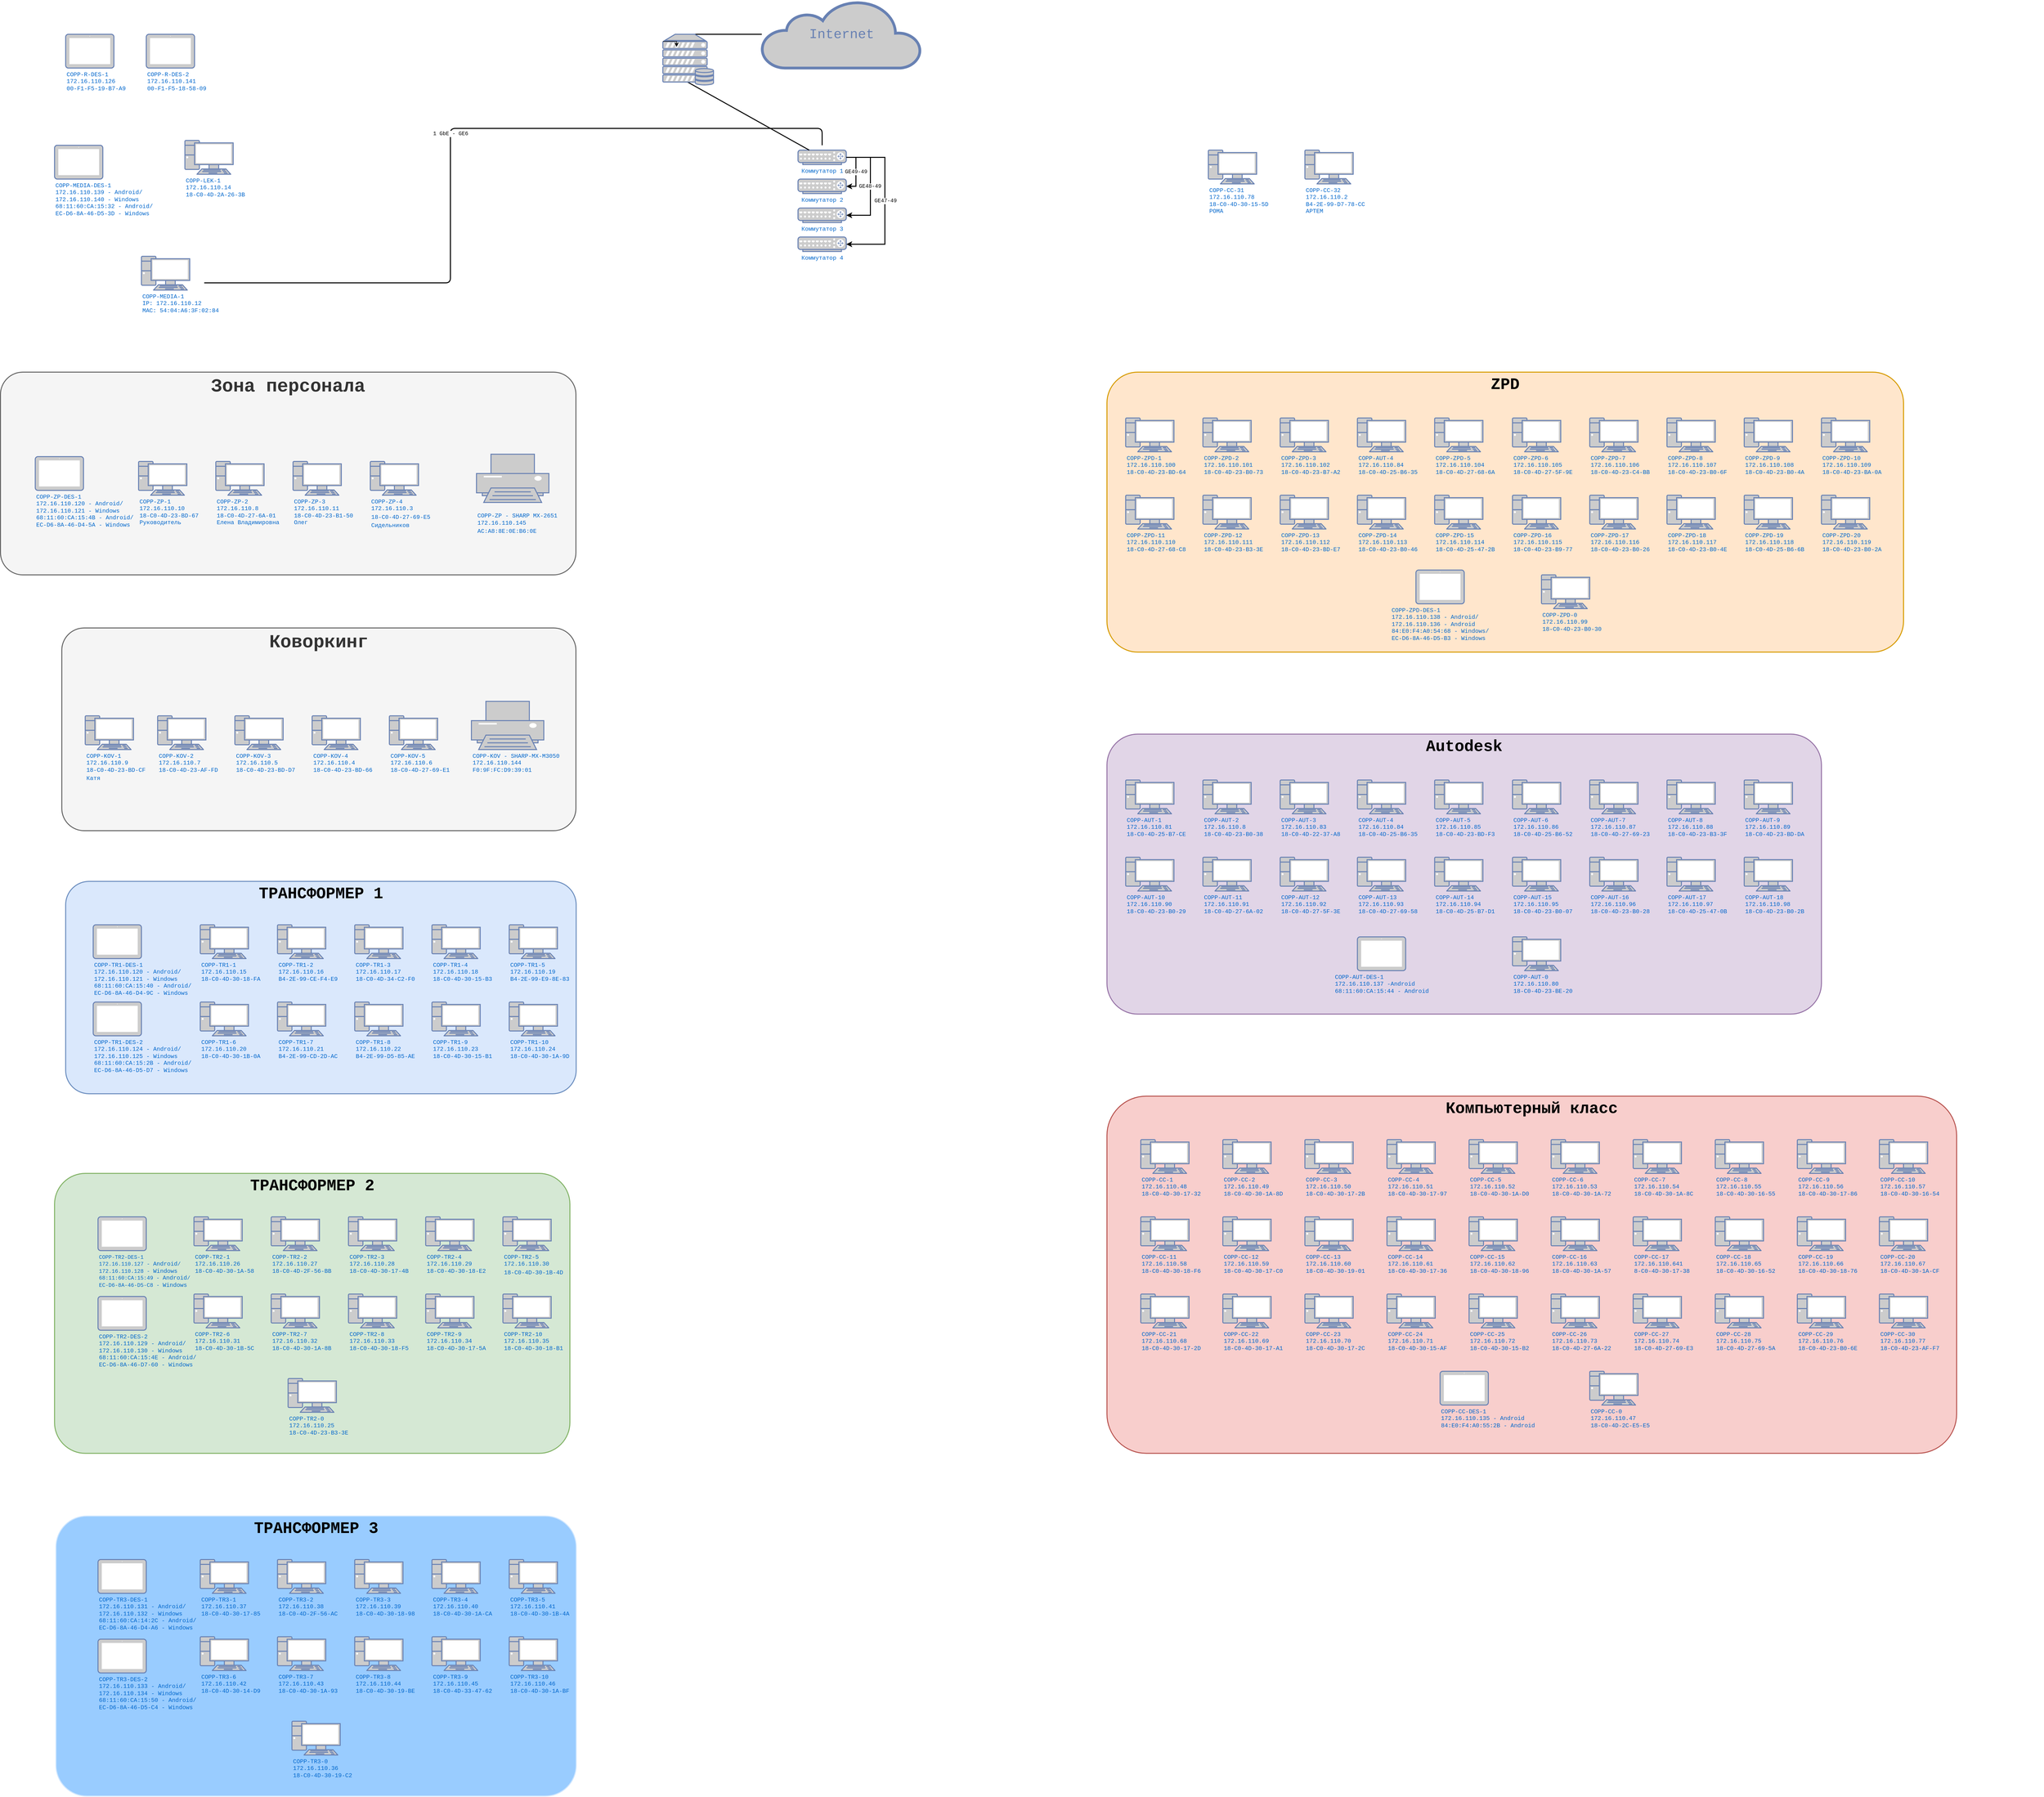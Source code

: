 <mxfile version="24.7.14">
  <diagram name="Page-1" id="bfe91b75-5d2c-26a0-9c1d-138518896778">
    <mxGraphModel dx="8464" dy="4902" grid="1" gridSize="10" guides="1" tooltips="1" connect="1" arrows="1" fold="1" page="1" pageScale="1" pageWidth="1100" pageHeight="850" background="none" math="0" shadow="0">
      <root>
        <mxCell id="0" />
        <mxCell id="1" parent="0" />
        <mxCell id="7c3789c024ecab99-10" value="Коммутатор 2" style="fontColor=#0066CC;verticalAlign=top;verticalLabelPosition=bottom;labelPosition=center;align=center;html=1;fillColor=#CCCCCC;strokeColor=#6881B3;gradientColor=none;gradientDirection=north;strokeWidth=2;shape=mxgraph.networks.router;rounded=0;shadow=0;comic=0;fontFamily=Courier New;" parent="1" vertex="1">
          <mxGeometry x="1560" y="-400" width="100" height="30" as="geometry" />
        </mxCell>
        <mxCell id="7c3789c024ecab99-53" value="Internet" style="html=1;fillColor=#CCCCCC;strokeColor=#6881B3;gradientColor=none;gradientDirection=north;strokeWidth=2;shape=mxgraph.networks.cloud;fontColor=#6881B3;rounded=0;shadow=0;comic=0;align=center;fontSize=28;fontFamily=Courier New;" parent="1" vertex="1">
          <mxGeometry x="1485" y="-770" width="330" height="140" as="geometry" />
        </mxCell>
        <mxCell id="7c3789c024ecab99-56" style="edgeStyle=none;html=1;labelBackgroundColor=none;endArrow=none;endFill=0;strokeWidth=2;fontFamily=Courier New;fontSize=28;fontColor=#6881B3;exitX=0.5;exitY=0;exitDx=0;exitDy=0;exitPerimeter=0;align=center;" parent="1" source="7c3789c024ecab99-58" target="7c3789c024ecab99-53" edge="1">
          <mxGeometry relative="1" as="geometry" />
        </mxCell>
        <mxCell id="7c3789c024ecab99-54" value="Коммутатор 1" style="fontColor=#0066CC;verticalAlign=top;verticalLabelPosition=bottom;labelPosition=center;align=center;html=1;fillColor=#CCCCCC;strokeColor=#6881B3;gradientColor=none;gradientDirection=north;strokeWidth=2;shape=mxgraph.networks.router;rounded=0;shadow=0;comic=0;fontFamily=Courier New;noLabel=0;" parent="1" vertex="1">
          <mxGeometry x="1560" y="-460" width="100" height="30" as="geometry" />
        </mxCell>
        <mxCell id="7c3789c024ecab99-59" style="edgeStyle=none;html=1;labelBackgroundColor=none;endArrow=none;endFill=0;strokeWidth=2;fontFamily=Courier New;fontSize=28;fontColor=#6881B3;exitX=0.474;exitY=0.935;exitDx=0;exitDy=0;exitPerimeter=0;align=center;" parent="1" source="7c3789c024ecab99-58" target="7c3789c024ecab99-54" edge="1">
          <mxGeometry relative="1" as="geometry">
            <mxPoint x="1600" y="977" as="targetPoint" />
          </mxGeometry>
        </mxCell>
        <mxCell id="7c3789c024ecab99-58" value="" style="fontColor=#0066CC;verticalAlign=top;verticalLabelPosition=bottom;labelPosition=center;align=center;html=1;fillColor=#CCCCCC;strokeColor=#6881B3;gradientColor=none;gradientDirection=north;strokeWidth=2;shape=mxgraph.networks.server_storage;rounded=0;shadow=0;comic=0;fontFamily=Courier New;" parent="1" vertex="1">
          <mxGeometry x="1280" y="-700" width="105" height="105" as="geometry" />
        </mxCell>
        <mxCell id="AV1VNRTLt9gfQaLUy012-5" value="Коммутатор 3" style="fontColor=#0066CC;verticalAlign=top;verticalLabelPosition=bottom;labelPosition=center;align=center;html=1;fillColor=#CCCCCC;strokeColor=#6881B3;gradientColor=none;gradientDirection=north;strokeWidth=2;shape=mxgraph.networks.router;rounded=0;shadow=0;comic=0;fontFamily=Courier New;" parent="1" vertex="1">
          <mxGeometry x="1560" y="-340" width="100" height="30" as="geometry" />
        </mxCell>
        <mxCell id="AV1VNRTLt9gfQaLUy012-6" value="Коммутатор 4" style="fontColor=#0066CC;verticalAlign=top;verticalLabelPosition=bottom;labelPosition=center;align=center;html=1;fillColor=#CCCCCC;strokeColor=#6881B3;gradientColor=none;gradientDirection=north;strokeWidth=2;shape=mxgraph.networks.router;rounded=0;shadow=0;comic=0;fontFamily=Courier New;" parent="1" vertex="1">
          <mxGeometry x="1560" y="-280" width="100" height="30" as="geometry" />
        </mxCell>
        <mxCell id="AV1VNRTLt9gfQaLUy012-10" style="edgeStyle=orthogonalEdgeStyle;rounded=0;orthogonalLoop=1;jettySize=auto;html=1;exitX=1;exitY=0.5;exitDx=0;exitDy=0;exitPerimeter=0;entryX=1;entryY=0.5;entryDx=0;entryDy=0;entryPerimeter=0;fontFamily=Courier New;strokeWidth=2;align=center;" parent="1" source="7c3789c024ecab99-54" target="7c3789c024ecab99-10" edge="1">
          <mxGeometry relative="1" as="geometry" />
        </mxCell>
        <mxCell id="AV1VNRTLt9gfQaLUy012-13" value="&lt;font&gt;GE49-49&lt;/font&gt;" style="edgeLabel;html=1;align=center;verticalAlign=middle;resizable=0;points=[];labelBorderColor=none;fontFamily=Courier New;" parent="AV1VNRTLt9gfQaLUy012-10" vertex="1" connectable="0">
          <mxGeometry relative="1" as="geometry">
            <mxPoint as="offset" />
          </mxGeometry>
        </mxCell>
        <mxCell id="AV1VNRTLt9gfQaLUy012-11" style="edgeStyle=orthogonalEdgeStyle;rounded=0;orthogonalLoop=1;jettySize=auto;html=1;exitX=1;exitY=0.5;exitDx=0;exitDy=0;exitPerimeter=0;entryX=1;entryY=0.5;entryDx=0;entryDy=0;entryPerimeter=0;fontFamily=Courier New;strokeWidth=2;align=center;" parent="1" source="7c3789c024ecab99-54" target="AV1VNRTLt9gfQaLUy012-5" edge="1">
          <mxGeometry relative="1" as="geometry">
            <Array as="points">
              <mxPoint x="1710" y="-445" />
              <mxPoint x="1710" y="-325" />
            </Array>
          </mxGeometry>
        </mxCell>
        <mxCell id="AV1VNRTLt9gfQaLUy012-14" value="&lt;font&gt;GE48-49&lt;/font&gt;" style="edgeLabel;html=1;align=center;verticalAlign=middle;resizable=0;points=[];fontFamily=Courier New;" parent="AV1VNRTLt9gfQaLUy012-11" vertex="1" connectable="0">
          <mxGeometry x="-0.004" y="-1" relative="1" as="geometry">
            <mxPoint as="offset" />
          </mxGeometry>
        </mxCell>
        <mxCell id="AV1VNRTLt9gfQaLUy012-12" style="edgeStyle=orthogonalEdgeStyle;rounded=0;orthogonalLoop=1;jettySize=auto;html=1;exitX=1;exitY=0.5;exitDx=0;exitDy=0;exitPerimeter=0;entryX=1;entryY=0.5;entryDx=0;entryDy=0;entryPerimeter=0;fontFamily=Courier New;strokeWidth=2;align=center;" parent="1" source="7c3789c024ecab99-54" target="AV1VNRTLt9gfQaLUy012-6" edge="1">
          <mxGeometry relative="1" as="geometry">
            <Array as="points">
              <mxPoint x="1740" y="-445" />
              <mxPoint x="1740" y="-265" />
            </Array>
          </mxGeometry>
        </mxCell>
        <mxCell id="AV1VNRTLt9gfQaLUy012-17" value="&lt;font&gt;GE47-49&lt;/font&gt;" style="edgeLabel;html=1;align=center;verticalAlign=middle;resizable=0;points=[];fontFamily=Courier New;" parent="AV1VNRTLt9gfQaLUy012-12" vertex="1" connectable="0">
          <mxGeometry x="-0.002" y="1" relative="1" as="geometry">
            <mxPoint as="offset" />
          </mxGeometry>
        </mxCell>
        <mxCell id="AV1VNRTLt9gfQaLUy012-18" value="&lt;div style=&quot;&quot;&gt;&lt;span style=&quot;background-color: initial;&quot;&gt;COPP-MEDIA-1&lt;/span&gt;&lt;/div&gt;&lt;font&gt;&lt;div style=&quot;&quot;&gt;&lt;span style=&quot;background-color: initial;&quot;&gt;IP: 172.16.110.12&lt;/span&gt;&lt;/div&gt;&lt;div style=&quot;&quot;&gt;&lt;span style=&quot;background-color: initial;&quot;&gt;MAC: 54:04:A6:3F:02:84&lt;/span&gt;&lt;/div&gt;&lt;/font&gt;" style="fontColor=#0066CC;verticalAlign=top;verticalLabelPosition=bottom;labelPosition=center;align=left;html=1;outlineConnect=0;fillColor=#CCCCCC;strokeColor=#6881B3;gradientColor=none;gradientDirection=north;strokeWidth=2;shape=mxgraph.networks.pc;fontFamily=Courier New;" parent="1" vertex="1">
          <mxGeometry x="200" y="-240" width="100" height="70" as="geometry" />
        </mxCell>
        <mxCell id="AV1VNRTLt9gfQaLUy012-19" style="edgeStyle=orthogonalEdgeStyle;html=1;labelBackgroundColor=none;endArrow=none;endFill=0;strokeWidth=2;fontFamily=Courier New;fontSize=15;fontColor=#036897;exitX=1;exitY=0.5;exitDx=0;exitDy=0;exitPerimeter=0;align=center;" parent="1" edge="1">
          <mxGeometry relative="1" as="geometry">
            <mxPoint x="1610" y="-470" as="targetPoint" />
            <Array as="points">
              <mxPoint x="840" y="-185" />
              <mxPoint x="840" y="-505" />
            </Array>
            <mxPoint x="330.0" y="-185" as="sourcePoint" />
          </mxGeometry>
        </mxCell>
        <mxCell id="AV1VNRTLt9gfQaLUy012-20" value="1 GbE - GE6" style="edgeLabel;html=1;align=center;verticalAlign=middle;resizable=0;points=[];fontFamily=Courier New;" parent="AV1VNRTLt9gfQaLUy012-19" vertex="1" connectable="0">
          <mxGeometry x="0.002" relative="1" as="geometry">
            <mxPoint as="offset" />
          </mxGeometry>
        </mxCell>
        <mxCell id="O0ZHZN5jXIGf4hDasDoh-2" value="" style="group;fontFamily=Courier New;align=center;" parent="1" vertex="1" connectable="0">
          <mxGeometry x="35" y="530" width="1065" height="420" as="geometry" />
        </mxCell>
        <mxCell id="7c3789c024ecab99-79" value="&lt;div style=&quot;color: rgb(51, 51, 51);&quot;&gt;&lt;span style=&quot;font-size: 38px; background-color: initial;&quot;&gt;&lt;b&gt;Коворкинг&lt;/b&gt;&lt;/span&gt;&lt;/div&gt;" style="rounded=1;whiteSpace=wrap;html=1;shadow=0;comic=0;strokeColor=#666666;strokeWidth=2;fillColor=#f5f5f5;fontFamily=Courier New;fontSize=28;fontColor=#333333;align=center;arcSize=11;verticalAlign=top;" parent="O0ZHZN5jXIGf4hDasDoh-2" vertex="1">
          <mxGeometry width="1065" height="420" as="geometry" />
        </mxCell>
        <mxCell id="7c3789c024ecab99-20" value="COPP-KOV-1&lt;br&gt;&lt;table border=&quot;0&quot; cellpadding=&quot;0&quot; cellspacing=&quot;0&quot; width=&quot;189&quot; style=&quot;border-collapse:&lt;br/&gt; collapse;width:142pt&quot;&gt;&lt;tbody&gt;&lt;tr height=&quot;20&quot; style=&quot;height:15.0pt&quot;&gt;  &lt;td height=&quot;20&quot; class=&quot;xl65&quot; width=&quot;189&quot; style=&quot;height:15.0pt;width:142pt&quot;&gt;172.16.110.9&lt;br&gt;&lt;table border=&quot;0&quot; cellpadding=&quot;0&quot; cellspacing=&quot;0&quot; width=&quot;199&quot; style=&quot;border-collapse:&lt;br/&gt; collapse;width:149pt&quot;&gt;&lt;tbody&gt;&lt;tr height=&quot;20&quot; style=&quot;height:15.0pt&quot;&gt;  &lt;td height=&quot;20&quot; class=&quot;xl65&quot; width=&quot;199&quot; style=&quot;height:15.0pt;width:149pt&quot;&gt;18-C0-4D-23-BD-CF&lt;br&gt;&lt;table border=&quot;0&quot; cellpadding=&quot;0&quot; cellspacing=&quot;0&quot; width=&quot;199&quot; style=&quot;border-collapse:&lt;br/&gt; collapse;width:149pt&quot;&gt;&lt;tbody&gt;&lt;tr height=&quot;20&quot; style=&quot;height:15.0pt&quot;&gt;  &lt;td height=&quot;20&quot; class=&quot;xl65&quot; width=&quot;199&quot; style=&quot;height:15.0pt;width:149pt&quot;&gt;Катя&lt;/td&gt;&lt;/tr&gt;&lt;/tbody&gt;&lt;/table&gt;&lt;/td&gt;&lt;/tr&gt;&lt;/tbody&gt;&lt;/table&gt;&lt;/td&gt;&lt;/tr&gt;&lt;/tbody&gt;&lt;/table&gt;" style="fontColor=#0066CC;verticalAlign=top;verticalLabelPosition=bottom;labelPosition=center;align=left;html=1;fillColor=#CCCCCC;strokeColor=#6881B3;gradientColor=none;gradientDirection=north;strokeWidth=2;shape=mxgraph.networks.pc;rounded=0;shadow=0;comic=0;fontFamily=Courier New;" parent="O0ZHZN5jXIGf4hDasDoh-2" vertex="1">
          <mxGeometry x="48.5" y="182" width="100" height="70" as="geometry" />
        </mxCell>
        <mxCell id="7c3789c024ecab99-21" value="COPP-KOV-2&lt;br&gt;&lt;table border=&quot;0&quot; cellpadding=&quot;0&quot; cellspacing=&quot;0&quot; width=&quot;189&quot; style=&quot;border-collapse:&lt;br/&gt; collapse;width:142pt&quot;&gt;&lt;tbody&gt;&lt;tr height=&quot;20&quot; style=&quot;height:15.0pt&quot;&gt;  &lt;td height=&quot;20&quot; class=&quot;xl65&quot; width=&quot;189&quot; style=&quot;height:15.0pt;width:142pt&quot;&gt;172.16.110.7&lt;br&gt;&lt;table border=&quot;0&quot; cellpadding=&quot;0&quot; cellspacing=&quot;0&quot; width=&quot;199&quot; style=&quot;border-collapse:&lt;br/&gt; collapse;width:149pt&quot;&gt;&lt;tbody&gt;&lt;tr height=&quot;20&quot; style=&quot;height:15.0pt&quot;&gt;  &lt;td height=&quot;20&quot; class=&quot;xl65&quot; width=&quot;199&quot; style=&quot;height:15.0pt;width:149pt&quot;&gt;18-C0-4D-23-AF-FD&lt;br&gt;&lt;table border=&quot;0&quot; cellpadding=&quot;0&quot; cellspacing=&quot;0&quot; width=&quot;199&quot; style=&quot;border-collapse:&lt;br/&gt; collapse;width:149pt&quot;&gt;&lt;tbody&gt;&lt;tr height=&quot;20&quot; style=&quot;height:15.0pt&quot;&gt;  &lt;td height=&quot;20&quot; class=&quot;xl65&quot; width=&quot;199&quot; style=&quot;height:15.0pt;width:149pt&quot;&gt;&lt;br&gt;&lt;/td&gt;&lt;/tr&gt;&lt;/tbody&gt;&lt;/table&gt;&lt;/td&gt;&lt;/tr&gt;&lt;/tbody&gt;&lt;/table&gt;&lt;/td&gt;&lt;/tr&gt;&lt;/tbody&gt;&lt;/table&gt;" style="fontColor=#0066CC;verticalAlign=top;verticalLabelPosition=bottom;labelPosition=center;align=left;html=1;fillColor=#CCCCCC;strokeColor=#6881B3;gradientColor=none;gradientDirection=north;strokeWidth=2;shape=mxgraph.networks.pc;rounded=0;shadow=0;comic=0;fontFamily=Courier New;" parent="O0ZHZN5jXIGf4hDasDoh-2" vertex="1">
          <mxGeometry x="198.5" y="182" width="100" height="70" as="geometry" />
        </mxCell>
        <mxCell id="7c3789c024ecab99-23" value="&lt;table border=&quot;0&quot; cellpadding=&quot;0&quot; cellspacing=&quot;0&quot; width=&quot;227&quot; style=&quot;border-collapse:&lt;br/&gt; collapse;width:170pt&quot;&gt;&lt;tbody&gt;&lt;tr height=&quot;20&quot; style=&quot;height:15.0pt&quot;&gt;  &lt;td height=&quot;20&quot; class=&quot;xl65&quot; width=&quot;227&quot; style=&quot;height:15.0pt;width:170pt&quot;&gt;COPP-KOV-3&lt;br&gt;&lt;table border=&quot;0&quot; cellpadding=&quot;0&quot; cellspacing=&quot;0&quot; width=&quot;189&quot; style=&quot;border-collapse:&lt;br/&gt; collapse;width:142pt&quot;&gt;&lt;tbody&gt;&lt;tr height=&quot;20&quot; style=&quot;height:15.0pt&quot;&gt;  &lt;td height=&quot;20&quot; class=&quot;xl65&quot; width=&quot;189&quot; style=&quot;height:15.0pt;width:142pt&quot;&gt;172.16.110.5&lt;br&gt;&lt;table border=&quot;0&quot; cellpadding=&quot;0&quot; cellspacing=&quot;0&quot; width=&quot;199&quot; style=&quot;border-collapse:&lt;br/&gt; collapse;width:149pt&quot;&gt;&lt;tbody&gt;&lt;tr height=&quot;20&quot; style=&quot;height:15.0pt&quot;&gt;  &lt;td height=&quot;20&quot; class=&quot;xl65&quot; width=&quot;199&quot; style=&quot;height:15.0pt;width:149pt&quot;&gt;18-C0-4D-23-BD-D7&lt;br&gt;&lt;table border=&quot;0&quot; cellpadding=&quot;0&quot; cellspacing=&quot;0&quot; width=&quot;199&quot; style=&quot;border-collapse:&lt;br/&gt; collapse;width:149pt&quot;&gt;&lt;tbody&gt;&lt;tr height=&quot;20&quot; style=&quot;height:15.0pt&quot;&gt;  &lt;td height=&quot;20&quot; class=&quot;xl65&quot; width=&quot;199&quot; style=&quot;height:15.0pt;width:149pt&quot;&gt;&lt;br&gt;&lt;/td&gt;&lt;/tr&gt;&lt;/tbody&gt;&lt;/table&gt;&lt;/td&gt;&lt;/tr&gt;&lt;/tbody&gt;&lt;/table&gt;&lt;/td&gt;&lt;/tr&gt;&lt;/tbody&gt;&lt;/table&gt;&lt;/td&gt;&lt;/tr&gt;&lt;/tbody&gt;&lt;/table&gt;" style="fontColor=#0066CC;verticalAlign=top;verticalLabelPosition=bottom;labelPosition=center;align=left;html=1;fillColor=#CCCCCC;strokeColor=#6881B3;gradientColor=none;gradientDirection=north;strokeWidth=2;shape=mxgraph.networks.pc;rounded=0;shadow=0;comic=0;fontFamily=Courier New;" parent="O0ZHZN5jXIGf4hDasDoh-2" vertex="1">
          <mxGeometry x="358.5" y="182" width="100" height="70" as="geometry" />
        </mxCell>
        <mxCell id="7c3789c024ecab99-25" value="COPP-KOV-4&lt;br&gt;&lt;table border=&quot;0&quot; cellpadding=&quot;0&quot; cellspacing=&quot;0&quot; width=&quot;189&quot; style=&quot;border-collapse:&lt;br/&gt; collapse;width:142pt&quot;&gt;&lt;tbody&gt;&lt;tr height=&quot;20&quot; style=&quot;height:15.0pt&quot;&gt;  &lt;td height=&quot;20&quot; class=&quot;xl65&quot; width=&quot;189&quot; style=&quot;height:15.0pt;width:142pt&quot;&gt;172.16.110.4&lt;br&gt;&lt;table border=&quot;0&quot; cellpadding=&quot;0&quot; cellspacing=&quot;0&quot; width=&quot;199&quot; style=&quot;border-collapse:&lt;br/&gt; collapse;width:149pt&quot;&gt;&lt;tbody&gt;&lt;tr height=&quot;20&quot; style=&quot;height:15.0pt&quot;&gt;  &lt;td height=&quot;20&quot; class=&quot;xl65&quot; width=&quot;199&quot; style=&quot;height:15.0pt;width:149pt&quot;&gt;18-C0-4D-23-BD-66&lt;br&gt;&lt;table border=&quot;0&quot; cellpadding=&quot;0&quot; cellspacing=&quot;0&quot; width=&quot;199&quot; style=&quot;border-collapse:&lt;br/&gt; collapse;width:149pt&quot;&gt;&lt;tbody&gt;&lt;tr height=&quot;20&quot; style=&quot;height:15.0pt&quot;&gt;  &lt;td height=&quot;20&quot; class=&quot;xl65&quot; width=&quot;199&quot; style=&quot;height:15.0pt;width:149pt&quot;&gt;&lt;br&gt;&lt;/td&gt;&lt;/tr&gt;&lt;/tbody&gt;&lt;/table&gt;&lt;/td&gt;&lt;/tr&gt;&lt;/tbody&gt;&lt;/table&gt;&lt;/td&gt;&lt;/tr&gt;&lt;/tbody&gt;&lt;/table&gt;" style="fontColor=#0066CC;verticalAlign=top;verticalLabelPosition=bottom;labelPosition=center;align=left;html=1;fillColor=#CCCCCC;strokeColor=#6881B3;gradientColor=none;gradientDirection=north;strokeWidth=2;shape=mxgraph.networks.pc;rounded=0;shadow=0;comic=0;fontFamily=Courier New;" parent="O0ZHZN5jXIGf4hDasDoh-2" vertex="1">
          <mxGeometry x="518.5" y="182" width="100" height="70" as="geometry" />
        </mxCell>
        <mxCell id="7c3789c024ecab99-27" value="COPP-KOV-5&lt;br&gt;&lt;table border=&quot;0&quot; cellpadding=&quot;0&quot; cellspacing=&quot;0&quot; width=&quot;189&quot; style=&quot;border-collapse:&lt;br/&gt; collapse;width:142pt&quot;&gt;&lt;tbody&gt;&lt;tr height=&quot;20&quot; style=&quot;height:15.0pt&quot;&gt;  &lt;td height=&quot;20&quot; class=&quot;xl65&quot; width=&quot;189&quot; style=&quot;height:15.0pt;width:142pt&quot;&gt;172.16.110.6&lt;br&gt;18-C0-4D-27-69-E1&lt;br&gt;&lt;/td&gt;&lt;/tr&gt;&lt;/tbody&gt;&lt;/table&gt;" style="fontColor=#0066CC;verticalAlign=top;verticalLabelPosition=bottom;labelPosition=center;align=left;html=1;fillColor=#CCCCCC;strokeColor=#6881B3;gradientColor=none;gradientDirection=north;strokeWidth=2;shape=mxgraph.networks.pc;rounded=0;shadow=0;comic=0;fontFamily=Courier New;" parent="O0ZHZN5jXIGf4hDasDoh-2" vertex="1">
          <mxGeometry x="678.5" y="182" width="100" height="70" as="geometry" />
        </mxCell>
        <mxCell id="7c3789c024ecab99-29" value="&lt;div style=&quot;&quot;&gt;&lt;span style=&quot;background-color: initial;&quot;&gt;COPP-KOV - SHARP-MX-M3050&lt;/span&gt;&lt;/div&gt;&lt;div style=&quot;&quot;&gt;172.16.110.144&lt;br&gt;&lt;/div&gt;&lt;div style=&quot;&quot;&gt;F0:9F:FC:D9:39:01&lt;br&gt;&lt;/div&gt;" style="fontColor=#0066CC;verticalAlign=top;verticalLabelPosition=bottom;labelPosition=center;align=left;html=1;fillColor=#CCCCCC;strokeColor=#6881B3;gradientColor=none;gradientDirection=north;strokeWidth=2;shape=mxgraph.networks.printer;rounded=0;shadow=0;comic=0;fontFamily=Courier New;" parent="O0ZHZN5jXIGf4hDasDoh-2" vertex="1">
          <mxGeometry x="848.5" y="152" width="150" height="100" as="geometry" />
        </mxCell>
        <mxCell id="O0ZHZN5jXIGf4hDasDoh-3" value="" style="group;fontFamily=Courier New;align=center;" parent="1" vertex="1" connectable="0">
          <mxGeometry x="138" width="962" height="420" as="geometry" />
        </mxCell>
        <mxCell id="7c3789c024ecab99-78" value="&lt;div style=&quot;&quot;&gt;&lt;span style=&quot;font-size: 38px; background-color: initial;&quot;&gt;&lt;b&gt;Зона персонала&lt;/b&gt;&lt;/span&gt;&lt;/div&gt;" style="rounded=1;whiteSpace=wrap;html=1;shadow=0;comic=0;strokeWidth=2;fontFamily=Courier New;fontSize=28;align=center;arcSize=11;verticalAlign=top;fillColor=#f5f5f5;fontColor=#333333;strokeColor=#666666;" parent="O0ZHZN5jXIGf4hDasDoh-3" vertex="1">
          <mxGeometry x="-230" width="1192" height="420" as="geometry" />
        </mxCell>
        <mxCell id="7c3789c024ecab99-1" value="COPP-ZP-1&lt;div&gt;&lt;table border=&quot;0&quot; cellpadding=&quot;0&quot; cellspacing=&quot;0&quot; width=&quot;189&quot; style=&quot;border-collapse:&lt;br/&gt; collapse;width:142pt&quot;&gt;&lt;tbody&gt;&lt;tr height=&quot;20&quot; style=&quot;height:15.0pt&quot;&gt;  &lt;td height=&quot;20&quot; class=&quot;xl65&quot; width=&quot;189&quot; style=&quot;height:15.0pt;width:142pt&quot;&gt;172.16.110.10&lt;br&gt;&lt;table border=&quot;0&quot; cellpadding=&quot;0&quot; cellspacing=&quot;0&quot; width=&quot;199&quot; style=&quot;border-collapse:&lt;br/&gt; collapse;width:149pt&quot;&gt;&lt;tbody&gt;&lt;tr height=&quot;20&quot; style=&quot;height:15.0pt&quot;&gt;  &lt;td height=&quot;20&quot; class=&quot;xl65&quot; width=&quot;199&quot; style=&quot;height:15.0pt;width:149pt&quot;&gt;18-C0-4D-23-BD-67&lt;br&gt;Руководитель&lt;/td&gt;&lt;/tr&gt;&lt;/tbody&gt;&lt;/table&gt;&lt;/td&gt;&lt;/tr&gt;&lt;/tbody&gt;&lt;/table&gt;&lt;/div&gt;" style="fontColor=#0066CC;verticalAlign=top;verticalLabelPosition=bottom;labelPosition=center;align=left;html=1;fillColor=#CCCCCC;strokeColor=#6881B3;gradientColor=none;gradientDirection=north;strokeWidth=2;shape=mxgraph.networks.pc;rounded=0;shadow=0;comic=0;fontFamily=Courier New;" parent="O0ZHZN5jXIGf4hDasDoh-3" vertex="1">
          <mxGeometry x="56.0" y="185" width="100" height="70" as="geometry" />
        </mxCell>
        <mxCell id="7c3789c024ecab99-2" value="COPP-ZP-2&lt;div&gt;&lt;div&gt;&lt;table border=&quot;0&quot; cellpadding=&quot;0&quot; cellspacing=&quot;0&quot; width=&quot;189&quot; style=&quot;border-collapse:&lt;br/&gt; collapse;width:142pt&quot;&gt;&lt;tbody&gt;&lt;tr height=&quot;20&quot; style=&quot;height:15.0pt&quot;&gt;  &lt;td height=&quot;20&quot; class=&quot;xl65&quot; width=&quot;189&quot; style=&quot;height:15.0pt;width:142pt&quot;&gt;172.16.110.8&lt;br&gt;&lt;table border=&quot;0&quot; cellpadding=&quot;0&quot; cellspacing=&quot;0&quot; width=&quot;199&quot; style=&quot;border-collapse:&lt;br/&gt; collapse;width:149pt&quot;&gt;&lt;tbody&gt;&lt;tr height=&quot;20&quot; style=&quot;height:15.0pt&quot;&gt;  &lt;td height=&quot;20&quot; class=&quot;xl65&quot; width=&quot;199&quot; style=&quot;height:15.0pt;width:149pt&quot;&gt;18-С0-4D-27-6A-01&lt;br&gt;Елена Владимировна&lt;/td&gt;&lt;/tr&gt;&lt;/tbody&gt;&lt;/table&gt;&lt;/td&gt;&lt;/tr&gt;&lt;/tbody&gt;&lt;/table&gt;&lt;/div&gt;&lt;/div&gt;" style="fontColor=#0066CC;verticalAlign=top;verticalLabelPosition=bottom;labelPosition=center;align=left;html=1;fillColor=#CCCCCC;strokeColor=#6881B3;gradientColor=none;gradientDirection=north;strokeWidth=2;shape=mxgraph.networks.pc;rounded=0;shadow=0;comic=0;fontFamily=Courier New;" parent="O0ZHZN5jXIGf4hDasDoh-3" vertex="1">
          <mxGeometry x="216.0" y="185" width="100" height="70" as="geometry" />
        </mxCell>
        <mxCell id="7c3789c024ecab99-3" value="COPP-ZP-3&lt;br&gt;&lt;table border=&quot;0&quot; cellpadding=&quot;0&quot; cellspacing=&quot;0&quot; width=&quot;189&quot; style=&quot;border-collapse:&lt;br/&gt; collapse;width:142pt&quot;&gt;&lt;tbody&gt;&lt;tr height=&quot;20&quot; style=&quot;height:15.0pt&quot;&gt;  &lt;td height=&quot;20&quot; class=&quot;xl65&quot; width=&quot;189&quot; style=&quot;height:15.0pt;width:142pt&quot;&gt;172.16.110.11&lt;br&gt;&lt;table border=&quot;0&quot; cellpadding=&quot;0&quot; cellspacing=&quot;0&quot; width=&quot;199&quot; style=&quot;border-collapse:&lt;br/&gt; collapse;width:149pt&quot;&gt;&lt;tbody&gt;&lt;tr height=&quot;20&quot; style=&quot;height:15.0pt&quot;&gt;  &lt;td height=&quot;20&quot; class=&quot;xl65&quot; width=&quot;199&quot; style=&quot;height:15.0pt;width:149pt&quot;&gt;18-C0-4D-23-B1-50&lt;br&gt;Олег&lt;/td&gt;&lt;/tr&gt;&lt;/tbody&gt;&lt;/table&gt;&lt;/td&gt;&lt;/tr&gt;&lt;/tbody&gt;&lt;/table&gt;" style="fontColor=#0066CC;verticalAlign=top;verticalLabelPosition=bottom;labelPosition=center;align=left;html=1;fillColor=#CCCCCC;strokeColor=#6881B3;gradientColor=none;gradientDirection=north;strokeWidth=2;shape=mxgraph.networks.pc;rounded=0;shadow=0;comic=0;fontFamily=Courier New;" parent="O0ZHZN5jXIGf4hDasDoh-3" vertex="1">
          <mxGeometry x="376.0" y="185" width="100" height="70" as="geometry" />
        </mxCell>
        <mxCell id="7c3789c024ecab99-5" value="COPP-ZP-4&lt;br&gt;&lt;table border=&quot;0&quot; cellpadding=&quot;0&quot; cellspacing=&quot;0&quot; width=&quot;189&quot; style=&quot;border-collapse:&lt;br/&gt; collapse;width:142pt&quot;&gt;&lt;tbody&gt;&lt;tr height=&quot;20&quot; style=&quot;height:15.0pt&quot;&gt;  &lt;td height=&quot;20&quot; class=&quot;xl65&quot; width=&quot;189&quot; style=&quot;height:15.0pt;width:142pt&quot;&gt;172.16.110.3&lt;br&gt;&lt;table border=&quot;0&quot; cellpadding=&quot;0&quot; cellspacing=&quot;0&quot; width=&quot;199&quot; style=&quot;border-collapse:&lt;br/&gt; collapse;width:149pt&quot;&gt;&lt;tbody&gt;&lt;tr height=&quot;20&quot; style=&quot;height:15.0pt&quot;&gt;  &lt;td height=&quot;20&quot; class=&quot;xl65&quot; width=&quot;199&quot; style=&quot;height:15.0pt;width:149pt&quot;&gt;18-C0-4D-27-69-E5&lt;/td&gt;&lt;/tr&gt;&lt;/tbody&gt;&lt;/table&gt;&lt;/td&gt;&lt;/tr&gt;&lt;/tbody&gt;&lt;/table&gt;&lt;div&gt;Сидельников&lt;/div&gt;" style="fontColor=#0066CC;verticalAlign=top;verticalLabelPosition=bottom;labelPosition=center;align=left;html=1;fillColor=#CCCCCC;strokeColor=#6881B3;gradientColor=none;gradientDirection=north;strokeWidth=2;shape=mxgraph.networks.pc;rounded=0;shadow=0;comic=0;fontFamily=Courier New;" parent="O0ZHZN5jXIGf4hDasDoh-3" vertex="1">
          <mxGeometry x="536.0" y="185" width="100" height="70" as="geometry" />
        </mxCell>
        <mxCell id="7c3789c024ecab99-6" value="&lt;br&gt;&lt;table border=&quot;0&quot; cellpadding=&quot;0&quot; cellspacing=&quot;0&quot; width=&quot;227&quot; style=&quot;border-collapse:&lt;br/&gt; collapse;width:170pt&quot;&gt;&lt;tbody&gt;&lt;tr height=&quot;20&quot; style=&quot;height:15.0pt&quot;&gt;  &lt;td height=&quot;20&quot; class=&quot;xl65&quot; width=&quot;227&quot; style=&quot;height:15.0pt;width:170pt&quot;&gt;COPP-ZP - SHARP MX-2651&lt;br&gt;&lt;table border=&quot;0&quot; cellpadding=&quot;0&quot; cellspacing=&quot;0&quot; width=&quot;189&quot; style=&quot;border-collapse:&lt;br/&gt; collapse;width:142pt&quot;&gt;&lt;tbody&gt;&lt;tr height=&quot;20&quot; style=&quot;height:15.0pt&quot;&gt;  &lt;td height=&quot;20&quot; width=&quot;189&quot; style=&quot;height:15.0pt;width:142pt&quot;&gt;172.16.110.145&lt;br&gt;&lt;table border=&quot;0&quot; cellpadding=&quot;0&quot; cellspacing=&quot;0&quot; width=&quot;199&quot; style=&quot;border-collapse:&lt;br/&gt; collapse;width:149pt&quot;&gt;&lt;tbody&gt;&lt;tr height=&quot;20&quot; style=&quot;height:15.0pt&quot;&gt;  &lt;td height=&quot;20&quot; width=&quot;199&quot; style=&quot;height:15.0pt;width:149pt&quot;&gt;AC:A8:8E:0E:B6:0E&lt;/td&gt;&lt;/tr&gt;&lt;/tbody&gt;&lt;/table&gt;&lt;/td&gt;&lt;/tr&gt;&lt;/tbody&gt;&lt;/table&gt;&lt;/td&gt;&lt;/tr&gt;&lt;/tbody&gt;&lt;/table&gt;" style="fontColor=#0066CC;verticalAlign=top;verticalLabelPosition=bottom;labelPosition=center;align=left;html=1;fillColor=#CCCCCC;strokeColor=#6881B3;gradientColor=none;gradientDirection=north;strokeWidth=2;shape=mxgraph.networks.printer;rounded=0;shadow=0;comic=0;fontFamily=Courier New;" parent="O0ZHZN5jXIGf4hDasDoh-3" vertex="1">
          <mxGeometry x="756" y="170" width="150" height="100" as="geometry" />
        </mxCell>
        <mxCell id="O0ZHZN5jXIGf4hDasDoh-4" value="" style="group;fontFamily=Courier New;align=center;" parent="1" vertex="1" connectable="0">
          <mxGeometry x="283" y="1055" width="817.5" height="440" as="geometry" />
        </mxCell>
        <mxCell id="7c3789c024ecab99-81" value="&lt;div&gt;&lt;b style=&quot;background-color: initial; font-size: 33px;&quot;&gt;ТРАНСФОРМЕР 1&lt;/b&gt;&lt;br&gt;&lt;/div&gt;" style="rounded=1;whiteSpace=wrap;html=1;shadow=0;comic=0;strokeColor=#6c8ebf;strokeWidth=2;fillColor=#dae8fc;fontFamily=Courier New;fontSize=28;align=center;arcSize=11;verticalAlign=top;" parent="O0ZHZN5jXIGf4hDasDoh-4" vertex="1">
          <mxGeometry x="-240" width="1057.5" height="440" as="geometry" />
        </mxCell>
        <mxCell id="7c3789c024ecab99-34" value="COPP-TR1-1&lt;br&gt;&lt;table border=&quot;0&quot; cellpadding=&quot;0&quot; cellspacing=&quot;0&quot; width=&quot;189&quot; style=&quot;border-collapse:&lt;br/&gt; collapse;width:142pt&quot;&gt;&lt;tbody&gt;&lt;tr height=&quot;20&quot; style=&quot;height:15.0pt&quot;&gt;  &lt;td height=&quot;20&quot; class=&quot;xl65&quot; width=&quot;189&quot; style=&quot;height:15.0pt;width:142pt&quot;&gt;172.16.110.15&lt;br&gt;&lt;table border=&quot;0&quot; cellpadding=&quot;0&quot; cellspacing=&quot;0&quot; width=&quot;199&quot; style=&quot;border-collapse:&lt;br/&gt; collapse;width:149pt&quot;&gt;&lt;tbody&gt;&lt;tr height=&quot;20&quot; style=&quot;height:15.0pt&quot;&gt;  &lt;td height=&quot;20&quot; class=&quot;xl65&quot; width=&quot;199&quot; style=&quot;height:15.0pt;width:149pt&quot;&gt;18-C0-4D-30-18-FA&lt;br&gt;&lt;table border=&quot;0&quot; cellpadding=&quot;0&quot; cellspacing=&quot;0&quot; width=&quot;199&quot; style=&quot;border-collapse:&lt;br/&gt; collapse;width:149pt&quot;&gt;&lt;tbody&gt;&lt;tr height=&quot;20&quot; style=&quot;height:15.0pt&quot;&gt;  &lt;td height=&quot;20&quot; class=&quot;xl65&quot; width=&quot;199&quot; style=&quot;height:15.0pt;width:149pt&quot;&gt;&lt;br&gt;&lt;/td&gt;&lt;/tr&gt;&lt;/tbody&gt;&lt;/table&gt;&lt;/td&gt;&lt;/tr&gt;&lt;/tbody&gt;&lt;/table&gt;&lt;/td&gt;&lt;/tr&gt;&lt;/tbody&gt;&lt;/table&gt;" style="fontColor=#0066CC;verticalAlign=top;verticalLabelPosition=bottom;labelPosition=center;align=left;html=1;fillColor=#CCCCCC;strokeColor=#6881B3;gradientColor=none;gradientDirection=north;strokeWidth=2;shape=mxgraph.networks.pc;rounded=0;shadow=0;comic=0;fontFamily=Courier New;" parent="O0ZHZN5jXIGf4hDasDoh-4" vertex="1">
          <mxGeometry x="38.75" y="90.002" width="100" height="70" as="geometry" />
        </mxCell>
        <mxCell id="7c3789c024ecab99-35" value="COPP-TR1-3&lt;br&gt;&lt;table border=&quot;0&quot; cellpadding=&quot;0&quot; cellspacing=&quot;0&quot; width=&quot;189&quot; style=&quot;border-collapse:&lt;br/&gt; collapse;width:142pt&quot;&gt;&lt;tbody&gt;&lt;tr height=&quot;20&quot; style=&quot;height:15.0pt&quot;&gt;  &lt;td height=&quot;20&quot; class=&quot;xl65&quot; width=&quot;189&quot; style=&quot;height:15.0pt;width:142pt&quot;&gt;172.16.110.17&lt;br&gt;&lt;table border=&quot;0&quot; cellpadding=&quot;0&quot; cellspacing=&quot;0&quot; width=&quot;199&quot; style=&quot;border-collapse:&lt;br/&gt; collapse;width:149pt&quot;&gt;&lt;tbody&gt;&lt;tr height=&quot;20&quot; style=&quot;height:15.0pt&quot;&gt;  &lt;td height=&quot;20&quot; class=&quot;xl65&quot; width=&quot;199&quot; style=&quot;height:15.0pt;width:149pt&quot;&gt;18-C0-4D-34-C2-F0&lt;br&gt;&lt;table border=&quot;0&quot; cellpadding=&quot;0&quot; cellspacing=&quot;0&quot; width=&quot;199&quot; style=&quot;border-collapse:&lt;br/&gt; collapse;width:149pt&quot;&gt;&lt;tbody&gt;&lt;tr height=&quot;20&quot; style=&quot;height:15.0pt&quot;&gt;  &lt;td height=&quot;20&quot; class=&quot;xl65&quot; width=&quot;199&quot; style=&quot;height:15.0pt;width:149pt&quot;&gt;&lt;br&gt;&lt;/td&gt;&lt;/tr&gt;&lt;/tbody&gt;&lt;/table&gt;&lt;/td&gt;&lt;/tr&gt;&lt;/tbody&gt;&lt;/table&gt;&lt;/td&gt;&lt;/tr&gt;&lt;/tbody&gt;&lt;/table&gt;&lt;div&gt;&lt;br&gt;&lt;/div&gt;" style="fontColor=#0066CC;verticalAlign=top;verticalLabelPosition=bottom;labelPosition=center;align=left;html=1;fillColor=#CCCCCC;strokeColor=#6881B3;gradientColor=none;gradientDirection=north;strokeWidth=2;shape=mxgraph.networks.pc;rounded=0;shadow=0;comic=0;fontFamily=Courier New;" parent="O0ZHZN5jXIGf4hDasDoh-4" vertex="1">
          <mxGeometry x="358.75" y="90" width="100" height="70" as="geometry" />
        </mxCell>
        <mxCell id="7c3789c024ecab99-37" value="COPP-TR1-4&lt;br&gt;&lt;table border=&quot;0&quot; cellpadding=&quot;0&quot; cellspacing=&quot;0&quot; width=&quot;189&quot; style=&quot;border-collapse:&lt;br/&gt; collapse;width:142pt&quot;&gt;&lt;tbody&gt;&lt;tr height=&quot;20&quot; style=&quot;height:15.0pt&quot;&gt;  &lt;td height=&quot;20&quot; class=&quot;xl65&quot; width=&quot;189&quot; style=&quot;height:15.0pt;width:142pt&quot;&gt;172.16.110.18&lt;br&gt;&lt;table border=&quot;0&quot; cellpadding=&quot;0&quot; cellspacing=&quot;0&quot; width=&quot;199&quot; style=&quot;border-collapse:&lt;br/&gt; collapse;width:149pt&quot;&gt;&lt;tbody&gt;&lt;tr height=&quot;20&quot; style=&quot;height:15.0pt&quot;&gt;  &lt;td height=&quot;20&quot; class=&quot;xl65&quot; width=&quot;199&quot; style=&quot;height:15.0pt;width:149pt&quot;&gt;18-C0-4D-30-15-B3&lt;br&gt;&lt;table border=&quot;0&quot; cellpadding=&quot;0&quot; cellspacing=&quot;0&quot; width=&quot;199&quot; style=&quot;border-collapse:&lt;br/&gt; collapse;width:149pt&quot;&gt;&lt;tbody&gt;&lt;tr height=&quot;20&quot; style=&quot;height:15.0pt&quot;&gt;  &lt;td height=&quot;20&quot; class=&quot;xl65&quot; width=&quot;199&quot; style=&quot;height:15.0pt;width:149pt&quot;&gt;&lt;br&gt;&lt;/td&gt;&lt;/tr&gt;&lt;/tbody&gt;&lt;/table&gt;&lt;/td&gt;&lt;/tr&gt;&lt;/tbody&gt;&lt;/table&gt;&lt;/td&gt;&lt;/tr&gt;&lt;/tbody&gt;&lt;/table&gt;" style="fontColor=#0066CC;verticalAlign=top;verticalLabelPosition=bottom;labelPosition=center;align=left;html=1;fillColor=#CCCCCC;strokeColor=#6881B3;gradientColor=none;gradientDirection=north;strokeWidth=2;shape=mxgraph.networks.pc;rounded=0;shadow=0;comic=0;fontFamily=Courier New;" parent="O0ZHZN5jXIGf4hDasDoh-4" vertex="1">
          <mxGeometry x="518.75" y="90.002" width="100" height="70" as="geometry" />
        </mxCell>
        <mxCell id="7c3789c024ecab99-39" value="COPP-TR1-5&lt;br&gt;&lt;table border=&quot;0&quot; cellpadding=&quot;0&quot; cellspacing=&quot;0&quot; width=&quot;189&quot; style=&quot;border-collapse:&lt;br/&gt; collapse;width:142pt&quot;&gt;&lt;tbody&gt;&lt;tr height=&quot;20&quot; style=&quot;height:15.0pt&quot;&gt;  &lt;td height=&quot;20&quot; class=&quot;xl65&quot; width=&quot;189&quot; style=&quot;height:15.0pt;width:142pt&quot;&gt;172.16.110.19&lt;br&gt;B4-2E-99-E9-8E-83&lt;br&gt;&lt;/td&gt;&lt;/tr&gt;&lt;/tbody&gt;&lt;/table&gt;" style="fontColor=#0066CC;verticalAlign=top;verticalLabelPosition=bottom;labelPosition=center;align=left;html=1;fillColor=#CCCCCC;strokeColor=#6881B3;gradientColor=none;gradientDirection=north;strokeWidth=2;shape=mxgraph.networks.pc;rounded=0;shadow=0;comic=0;fontFamily=Courier New;" parent="O0ZHZN5jXIGf4hDasDoh-4" vertex="1">
          <mxGeometry x="678.75" y="90.002" width="100" height="70" as="geometry" />
        </mxCell>
        <mxCell id="Hxj6Q5FQ8TF1DpqE7Tzh-3" value="COPP-TR1-2&lt;br&gt;&lt;table border=&quot;0&quot; cellpadding=&quot;0&quot; cellspacing=&quot;0&quot; width=&quot;189&quot; style=&quot;border-collapse:&lt;br/&gt; collapse;width:142pt&quot;&gt;&lt;tbody&gt;&lt;tr height=&quot;20&quot; style=&quot;height:15.0pt&quot;&gt;  &lt;td height=&quot;20&quot; class=&quot;xl65&quot; width=&quot;189&quot; style=&quot;height:15.0pt;width:142pt&quot;&gt;172.16.110.16&lt;br&gt;B4-2E-99-CE-F4-E9&lt;br&gt;&lt;/td&gt;&lt;/tr&gt;&lt;/tbody&gt;&lt;/table&gt;" style="fontColor=#0066CC;verticalAlign=top;verticalLabelPosition=bottom;labelPosition=center;align=left;html=1;fillColor=#CCCCCC;strokeColor=#6881B3;gradientColor=none;gradientDirection=north;strokeWidth=2;shape=mxgraph.networks.pc;rounded=0;shadow=0;comic=0;fontFamily=Courier New;" parent="O0ZHZN5jXIGf4hDasDoh-4" vertex="1">
          <mxGeometry x="198.75" y="90.002" width="100" height="70" as="geometry" />
        </mxCell>
        <mxCell id="Hxj6Q5FQ8TF1DpqE7Tzh-4" value="&lt;div style=&quot;&quot;&gt;&lt;span style=&quot;background-color: initial;&quot;&gt;COPP-TR1-6&lt;/span&gt;&lt;/div&gt;&lt;div style=&quot;&quot;&gt;172.16.110.20&lt;br&gt;&lt;/div&gt;&lt;div style=&quot;&quot;&gt;18-C0-4D-30-1B-0A&lt;br&gt;&lt;/div&gt;" style="fontColor=#0066CC;verticalAlign=top;verticalLabelPosition=bottom;labelPosition=center;align=left;html=1;fillColor=#CCCCCC;strokeColor=#6881B3;gradientColor=none;gradientDirection=north;strokeWidth=2;shape=mxgraph.networks.pc;rounded=0;shadow=0;comic=0;fontFamily=Courier New;" parent="O0ZHZN5jXIGf4hDasDoh-4" vertex="1">
          <mxGeometry x="38.75" y="250.002" width="100" height="70" as="geometry" />
        </mxCell>
        <mxCell id="Hxj6Q5FQ8TF1DpqE7Tzh-5" value="&lt;div style=&quot;&quot;&gt;&lt;span style=&quot;background-color: initial;&quot;&gt;COPP-TR1-7&lt;/span&gt;&lt;/div&gt;&lt;div style=&quot;&quot;&gt;172.16.110.21&lt;br&gt;&lt;/div&gt;&lt;div style=&quot;&quot;&gt;B4-2E-99-CD-2D-AC&lt;br&gt;&lt;/div&gt;" style="fontColor=#0066CC;verticalAlign=top;verticalLabelPosition=bottom;labelPosition=center;align=left;html=1;fillColor=#CCCCCC;strokeColor=#6881B3;gradientColor=none;gradientDirection=north;strokeWidth=2;shape=mxgraph.networks.pc;rounded=0;shadow=0;comic=0;fontFamily=Courier New;" parent="O0ZHZN5jXIGf4hDasDoh-4" vertex="1">
          <mxGeometry x="198.75" y="250.002" width="100" height="70" as="geometry" />
        </mxCell>
        <mxCell id="Hxj6Q5FQ8TF1DpqE7Tzh-6" value="&lt;div style=&quot;&quot;&gt;&lt;span style=&quot;background-color: initial;&quot;&gt;COPP-TR1-8&lt;/span&gt;&lt;/div&gt;&lt;div style=&quot;&quot;&gt;172.16.110.22&lt;br&gt;&lt;/div&gt;&lt;div style=&quot;&quot;&gt;B4-2E-99-D5-85-AE&lt;br&gt;&lt;/div&gt;" style="fontColor=#0066CC;verticalAlign=top;verticalLabelPosition=bottom;labelPosition=center;align=left;html=1;fillColor=#CCCCCC;strokeColor=#6881B3;gradientColor=none;gradientDirection=north;strokeWidth=2;shape=mxgraph.networks.pc;rounded=0;shadow=0;comic=0;fontFamily=Courier New;" parent="O0ZHZN5jXIGf4hDasDoh-4" vertex="1">
          <mxGeometry x="358.75" y="250.002" width="100" height="70" as="geometry" />
        </mxCell>
        <mxCell id="Hxj6Q5FQ8TF1DpqE7Tzh-7" value="&lt;div style=&quot;&quot;&gt;&lt;span style=&quot;background-color: initial;&quot;&gt;COPP-TR1-9&lt;/span&gt;&lt;/div&gt;&lt;div style=&quot;&quot;&gt;172.16.110.23&lt;br&gt;&lt;/div&gt;&lt;div style=&quot;&quot;&gt;18-C0-4D-30-15-B1&lt;br&gt;&lt;/div&gt;" style="fontColor=#0066CC;verticalAlign=top;verticalLabelPosition=bottom;labelPosition=center;align=left;html=1;fillColor=#CCCCCC;strokeColor=#6881B3;gradientColor=none;gradientDirection=north;strokeWidth=2;shape=mxgraph.networks.pc;rounded=0;shadow=0;comic=0;fontFamily=Courier New;" parent="O0ZHZN5jXIGf4hDasDoh-4" vertex="1">
          <mxGeometry x="518.75" y="250.002" width="100" height="70" as="geometry" />
        </mxCell>
        <mxCell id="Hxj6Q5FQ8TF1DpqE7Tzh-8" value="&lt;div style=&quot;&quot;&gt;&lt;span style=&quot;background-color: initial;&quot;&gt;COPP-TR1-10&lt;/span&gt;&lt;/div&gt;&lt;div style=&quot;&quot;&gt;172.16.110.24&lt;br&gt;&lt;/div&gt;&lt;div style=&quot;&quot;&gt;18-C0-4D-30-1A-9D&lt;br&gt;&lt;/div&gt;" style="fontColor=#0066CC;verticalAlign=top;verticalLabelPosition=bottom;labelPosition=center;align=left;html=1;fillColor=#CCCCCC;strokeColor=#6881B3;gradientColor=none;gradientDirection=north;strokeWidth=2;shape=mxgraph.networks.pc;rounded=0;shadow=0;comic=0;fontFamily=Courier New;" parent="O0ZHZN5jXIGf4hDasDoh-4" vertex="1">
          <mxGeometry x="678.75" y="250.002" width="100" height="70" as="geometry" />
        </mxCell>
        <mxCell id="5qKJpBTIMG_tvjQpGa4c-109" value="&lt;div style=&quot;line-height: 120%; font-size: 12px;&quot;&gt;&lt;font style=&quot;font-size: 12px;&quot;&gt;COPP-TR1-DES-2&lt;/font&gt;&lt;/div&gt;&lt;div style=&quot;line-height: 120%; font-size: 12px;&quot;&gt;&lt;span style=&quot;background-color: initial;&quot;&gt;&lt;font style=&quot;font-size: 12px;&quot;&gt;172.16.110.124 -&amp;nbsp;&lt;/font&gt;&lt;/span&gt;Android&lt;span style=&quot;background-color: initial;&quot;&gt;&lt;font style=&quot;font-size: 12px;&quot;&gt;/&lt;/font&gt;&lt;/span&gt;&lt;/div&gt;&lt;div style=&quot;line-height: 120%; font-size: 12px;&quot;&gt;&lt;span style=&quot;background-color: initial;&quot;&gt;&lt;font style=&quot;font-size: 12px;&quot;&gt;172.16.110.125 -&amp;nbsp;&lt;/font&gt;&lt;/span&gt;&lt;span style=&quot;background-color: initial;&quot;&gt;Windows&lt;/span&gt;&lt;/div&gt;&lt;div style=&quot;line-height: 120%; font-size: 12px;&quot;&gt;&lt;span style=&quot;background-color: initial;&quot;&gt;&lt;font style=&quot;font-size: 12px;&quot;&gt;68:11:60:CA:15:2B -&amp;nbsp;&lt;/font&gt;&lt;/span&gt;Android&lt;span style=&quot;background-color: initial;&quot;&gt;&lt;font style=&quot;font-size: 12px;&quot;&gt;/&lt;/font&gt;&lt;/span&gt;&lt;/div&gt;&lt;div style=&quot;line-height: 120%; font-size: 12px;&quot;&gt;&lt;span style=&quot;background-color: initial;&quot;&gt;&lt;font style=&quot;font-size: 12px;&quot;&gt;EC-D6-8A-46-D5-D7 -&amp;nbsp;&lt;/font&gt;&lt;/span&gt;&lt;span style=&quot;background-color: initial;&quot;&gt;Windows&lt;/span&gt;&lt;br&gt;&lt;/div&gt;" style="fontColor=#0066CC;verticalAlign=top;verticalLabelPosition=bottom;labelPosition=center;align=left;html=1;outlineConnect=0;fillColor=#CCCCCC;strokeColor=#6881B3;gradientColor=none;gradientDirection=north;strokeWidth=2;shape=mxgraph.networks.tablet;rounded=1;shadow=0;comic=0;arcSize=11;fontFamily=Courier New;fontSize=28;" parent="O0ZHZN5jXIGf4hDasDoh-4" vertex="1">
          <mxGeometry x="-183" y="250" width="100" height="70" as="geometry" />
        </mxCell>
        <mxCell id="5qKJpBTIMG_tvjQpGa4c-28" value="" style="group;fontFamily=Courier New;align=center;" parent="1" vertex="1" connectable="0">
          <mxGeometry x="2200" y="750" width="1480" height="580" as="geometry" />
        </mxCell>
        <mxCell id="5qKJpBTIMG_tvjQpGa4c-2" value="&lt;b&gt;&lt;font style=&quot;font-size: 33px;&quot;&gt;Autodesk&lt;/font&gt;&lt;/b&gt;" style="rounded=1;whiteSpace=wrap;html=1;shadow=0;comic=0;strokeColor=#9673a6;strokeWidth=2;fillColor=#e1d5e7;fontFamily=Courier New;fontSize=28;align=center;arcSize=11;verticalAlign=top;container=0;" parent="5qKJpBTIMG_tvjQpGa4c-28" vertex="1">
          <mxGeometry width="1480" height="580" as="geometry" />
        </mxCell>
        <mxCell id="5qKJpBTIMG_tvjQpGa4c-3" value="&lt;div&gt;&lt;span class=&quot;hljs-variable&quot;&gt;COPP&lt;/span&gt;&lt;span class=&quot;hljs-operator&quot;&gt;-&lt;/span&gt;&lt;span class=&quot;hljs-variable&quot;&gt;AUT&lt;/span&gt;&lt;span class=&quot;hljs-operator&quot;&gt;-&lt;/span&gt;&lt;span class=&quot;hljs-number&quot;&gt;1&lt;/span&gt;&lt;/div&gt;&lt;div&gt;&lt;span class=&quot;hljs-number&quot;&gt;172.16&lt;/span&gt;&lt;span class=&quot;hljs-number&quot;&gt;.110&lt;/span&gt;&lt;span class=&quot;hljs-number&quot;&gt;.81&lt;/span&gt;&lt;/div&gt;&lt;div&gt;&lt;span class=&quot;hljs-number&quot;&gt;18&lt;/span&gt;&lt;span class=&quot;hljs-operator&quot;&gt;-&lt;/span&gt;&lt;span class=&quot;hljs-variable&quot;&gt;C0&lt;/span&gt;&lt;span class=&quot;hljs-operator&quot;&gt;-&lt;/span&gt;&lt;span class=&quot;hljs-number&quot;&gt;4&lt;/span&gt;&lt;span class=&quot;hljs-built_in&quot;&gt;D&lt;/span&gt;&lt;span class=&quot;hljs-operator&quot;&gt;-&lt;/span&gt;&lt;span class=&quot;hljs-number&quot;&gt;25&lt;/span&gt;&lt;span class=&quot;hljs-operator&quot;&gt;-&lt;/span&gt;&lt;span class=&quot;hljs-variable&quot;&gt;B7&lt;/span&gt;&lt;span class=&quot;hljs-operator&quot;&gt;-&lt;/span&gt;&lt;span class=&quot;hljs-variable&quot;&gt;CE&lt;/span&gt;&lt;br&gt;&lt;/div&gt;" style="fontColor=#0066CC;verticalAlign=top;verticalLabelPosition=bottom;labelPosition=center;align=left;html=1;fillColor=#CCCCCC;strokeColor=#6881B3;gradientColor=none;gradientDirection=north;strokeWidth=2;shape=mxgraph.networks.pc;rounded=0;shadow=0;comic=0;fontFamily=Courier New;container=0;" parent="5qKJpBTIMG_tvjQpGa4c-28" vertex="1">
          <mxGeometry x="38.75" y="95.002" width="100" height="70" as="geometry" />
        </mxCell>
        <mxCell id="5qKJpBTIMG_tvjQpGa4c-4" value="&lt;div&gt;&lt;span class=&quot;hljs-variable&quot;&gt;COPP&lt;/span&gt;&lt;span class=&quot;hljs-operator&quot;&gt;-&lt;/span&gt;&lt;span class=&quot;hljs-variable&quot;&gt;AUT&lt;/span&gt;&lt;span class=&quot;hljs-operator&quot;&gt;-&lt;/span&gt;&lt;span class=&quot;hljs-number&quot;&gt;3&lt;/span&gt;&lt;/div&gt;&lt;div&gt;&lt;span class=&quot;hljs-number&quot;&gt;172.16&lt;/span&gt;&lt;span class=&quot;hljs-number&quot;&gt;.110&lt;/span&gt;&lt;span class=&quot;hljs-number&quot;&gt;.83&lt;/span&gt;&lt;/div&gt;&lt;div&gt;&lt;span class=&quot;hljs-number&quot;&gt;18&lt;/span&gt;&lt;span class=&quot;hljs-operator&quot;&gt;-&lt;/span&gt;&lt;span class=&quot;hljs-variable&quot;&gt;C0&lt;/span&gt;&lt;span class=&quot;hljs-operator&quot;&gt;-&lt;/span&gt;&lt;span class=&quot;hljs-number&quot;&gt;4&lt;/span&gt;&lt;span class=&quot;hljs-built_in&quot;&gt;D&lt;/span&gt;&lt;span class=&quot;hljs-operator&quot;&gt;-&lt;/span&gt;&lt;span class=&quot;hljs-number&quot;&gt;22&lt;/span&gt;&lt;span class=&quot;hljs-operator&quot;&gt;-&lt;/span&gt;&lt;span class=&quot;hljs-number&quot;&gt;37&lt;/span&gt;&lt;span class=&quot;hljs-operator&quot;&gt;-&lt;/span&gt;&lt;span class=&quot;hljs-variable&quot;&gt;A8&lt;/span&gt;&lt;br&gt;&lt;/div&gt;" style="fontColor=#0066CC;verticalAlign=top;verticalLabelPosition=bottom;labelPosition=center;align=left;html=1;fillColor=#CCCCCC;strokeColor=#6881B3;gradientColor=none;gradientDirection=north;strokeWidth=2;shape=mxgraph.networks.pc;rounded=0;shadow=0;comic=0;fontFamily=Courier New;container=0;" parent="5qKJpBTIMG_tvjQpGa4c-28" vertex="1">
          <mxGeometry x="358.75" y="95" width="100" height="70" as="geometry" />
        </mxCell>
        <mxCell id="5qKJpBTIMG_tvjQpGa4c-5" value="&lt;span class=&quot;hljs-variable&quot;&gt;COPP&lt;/span&gt;&lt;span class=&quot;hljs-operator&quot;&gt;-&lt;/span&gt;&lt;span class=&quot;hljs-variable&quot;&gt;AUT&lt;/span&gt;&lt;span class=&quot;hljs-operator&quot;&gt;-&lt;/span&gt;&lt;span class=&quot;hljs-number&quot;&gt;4&lt;/span&gt;&lt;div&gt;&lt;span class=&quot;hljs-number&quot;&gt;172.16&lt;/span&gt;&lt;span class=&quot;hljs-number&quot;&gt;.110&lt;/span&gt;&lt;span class=&quot;hljs-number&quot;&gt;.84&lt;/span&gt;&lt;/div&gt;&lt;div&gt;&lt;span class=&quot;hljs-number&quot;&gt;18&lt;/span&gt;&lt;span class=&quot;hljs-operator&quot;&gt;-&lt;/span&gt;&lt;span class=&quot;hljs-variable&quot;&gt;C0&lt;/span&gt;&lt;span class=&quot;hljs-operator&quot;&gt;-&lt;/span&gt;&lt;span class=&quot;hljs-number&quot;&gt;4&lt;/span&gt;&lt;span class=&quot;hljs-built_in&quot;&gt;D&lt;/span&gt;&lt;span class=&quot;hljs-operator&quot;&gt;-&lt;/span&gt;&lt;span class=&quot;hljs-number&quot;&gt;25&lt;/span&gt;&lt;span class=&quot;hljs-operator&quot;&gt;-&lt;/span&gt;&lt;span class=&quot;hljs-variable&quot;&gt;B6&lt;/span&gt;&lt;span class=&quot;hljs-operator&quot;&gt;-&lt;/span&gt;&lt;span class=&quot;hljs-number&quot;&gt;35&lt;/span&gt;&lt;br&gt;&lt;/div&gt;" style="fontColor=#0066CC;verticalAlign=top;verticalLabelPosition=bottom;labelPosition=center;align=left;html=1;fillColor=#CCCCCC;strokeColor=#6881B3;gradientColor=none;gradientDirection=north;strokeWidth=2;shape=mxgraph.networks.pc;rounded=0;shadow=0;comic=0;fontFamily=Courier New;container=0;" parent="5qKJpBTIMG_tvjQpGa4c-28" vertex="1">
          <mxGeometry x="518.75" y="95.002" width="100" height="70" as="geometry" />
        </mxCell>
        <mxCell id="5qKJpBTIMG_tvjQpGa4c-6" value="&lt;span class=&quot;hljs-variable&quot;&gt;COPP&lt;/span&gt;&lt;span class=&quot;hljs-operator&quot;&gt;-&lt;/span&gt;&lt;span class=&quot;hljs-variable&quot;&gt;AUT&lt;/span&gt;&lt;span class=&quot;hljs-operator&quot;&gt;-&lt;/span&gt;&lt;span class=&quot;hljs-number&quot;&gt;5&lt;/span&gt;&lt;div&gt;&lt;span class=&quot;hljs-number&quot;&gt;172.16&lt;/span&gt;&lt;span class=&quot;hljs-number&quot;&gt;.110&lt;/span&gt;&lt;span class=&quot;hljs-number&quot;&gt;.85&lt;/span&gt;&lt;/div&gt;&lt;div&gt;&lt;span class=&quot;hljs-number&quot;&gt;18&lt;/span&gt;&lt;span class=&quot;hljs-operator&quot;&gt;-&lt;/span&gt;&lt;span class=&quot;hljs-variable&quot;&gt;C0&lt;/span&gt;&lt;span class=&quot;hljs-operator&quot;&gt;-&lt;/span&gt;&lt;span class=&quot;hljs-number&quot;&gt;4&lt;/span&gt;&lt;span class=&quot;hljs-built_in&quot;&gt;D&lt;/span&gt;&lt;span class=&quot;hljs-operator&quot;&gt;-&lt;/span&gt;&lt;span class=&quot;hljs-number&quot;&gt;23&lt;/span&gt;&lt;span class=&quot;hljs-operator&quot;&gt;-&lt;/span&gt;&lt;span class=&quot;hljs-variable&quot;&gt;BD&lt;/span&gt;&lt;span class=&quot;hljs-operator&quot;&gt;-&lt;/span&gt;&lt;span class=&quot;hljs-variable&quot;&gt;F3&lt;/span&gt;&lt;br&gt;&lt;/div&gt;" style="fontColor=#0066CC;verticalAlign=top;verticalLabelPosition=bottom;labelPosition=center;align=left;html=1;fillColor=#CCCCCC;strokeColor=#6881B3;gradientColor=none;gradientDirection=north;strokeWidth=2;shape=mxgraph.networks.pc;rounded=0;shadow=0;comic=0;fontFamily=Courier New;container=0;" parent="5qKJpBTIMG_tvjQpGa4c-28" vertex="1">
          <mxGeometry x="678.75" y="95.002" width="100" height="70" as="geometry" />
        </mxCell>
        <mxCell id="5qKJpBTIMG_tvjQpGa4c-7" value="&lt;span class=&quot;hljs-variable&quot;&gt;COPP&lt;/span&gt;&lt;span class=&quot;hljs-operator&quot;&gt;-&lt;/span&gt;&lt;span class=&quot;hljs-variable&quot;&gt;AUT&lt;/span&gt;&lt;span class=&quot;hljs-operator&quot;&gt;-&lt;/span&gt;&lt;span class=&quot;hljs-number&quot;&gt;2&lt;/span&gt;&lt;div&gt;&lt;span class=&quot;hljs-number&quot;&gt;172.16&lt;/span&gt;&lt;span class=&quot;hljs-number&quot;&gt;.110&lt;/span&gt;&lt;span class=&quot;hljs-number&quot;&gt;.8&lt;/span&gt;&lt;/div&gt;&lt;div&gt;&lt;span class=&quot;hljs-number&quot;&gt;18&lt;/span&gt;&lt;span class=&quot;hljs-operator&quot;&gt;-&lt;/span&gt;&lt;span class=&quot;hljs-variable&quot;&gt;C0&lt;/span&gt;&lt;span class=&quot;hljs-operator&quot;&gt;-&lt;/span&gt;&lt;span class=&quot;hljs-number&quot;&gt;4&lt;/span&gt;&lt;span class=&quot;hljs-built_in&quot;&gt;D&lt;/span&gt;&lt;span class=&quot;hljs-operator&quot;&gt;-&lt;/span&gt;&lt;span class=&quot;hljs-number&quot;&gt;23&lt;/span&gt;&lt;span class=&quot;hljs-operator&quot;&gt;-&lt;/span&gt;&lt;span class=&quot;hljs-variable&quot;&gt;B0&lt;/span&gt;&lt;span class=&quot;hljs-operator&quot;&gt;-&lt;/span&gt;&lt;span class=&quot;hljs-number&quot;&gt;38&lt;/span&gt;&lt;br&gt;&lt;/div&gt;" style="fontColor=#0066CC;verticalAlign=top;verticalLabelPosition=bottom;labelPosition=center;align=left;html=1;fillColor=#CCCCCC;strokeColor=#6881B3;gradientColor=none;gradientDirection=north;strokeWidth=2;shape=mxgraph.networks.pc;rounded=0;shadow=0;comic=0;fontFamily=Courier New;container=0;" parent="5qKJpBTIMG_tvjQpGa4c-28" vertex="1">
          <mxGeometry x="198.75" y="95.002" width="100" height="70" as="geometry" />
        </mxCell>
        <mxCell id="5qKJpBTIMG_tvjQpGa4c-8" value="&lt;div style=&quot;&quot;&gt;&lt;span class=&quot;hljs-variable&quot;&gt;COPP&lt;/span&gt;&lt;span class=&quot;hljs-operator&quot;&gt;-&lt;/span&gt;&lt;span class=&quot;hljs-variable&quot;&gt;AUT&lt;/span&gt;&lt;span class=&quot;hljs-operator&quot;&gt;-&lt;/span&gt;&lt;span class=&quot;hljs-number&quot;&gt;10&lt;/span&gt;&lt;/div&gt;&lt;div style=&quot;&quot;&gt;&lt;span class=&quot;hljs-number&quot;&gt;172.16&lt;/span&gt;&lt;span class=&quot;hljs-number&quot;&gt;.110&lt;/span&gt;&lt;span class=&quot;hljs-number&quot;&gt;.90&lt;/span&gt;&lt;/div&gt;&lt;div style=&quot;&quot;&gt;&lt;span class=&quot;hljs-number&quot;&gt;18&lt;/span&gt;&lt;span class=&quot;hljs-operator&quot;&gt;-&lt;/span&gt;&lt;span class=&quot;hljs-variable&quot;&gt;C0&lt;/span&gt;&lt;span class=&quot;hljs-operator&quot;&gt;-&lt;/span&gt;&lt;span class=&quot;hljs-number&quot;&gt;4&lt;/span&gt;&lt;span class=&quot;hljs-built_in&quot;&gt;D&lt;/span&gt;&lt;span class=&quot;hljs-operator&quot;&gt;-&lt;/span&gt;&lt;span class=&quot;hljs-number&quot;&gt;23&lt;/span&gt;&lt;span class=&quot;hljs-operator&quot;&gt;-&lt;/span&gt;&lt;span class=&quot;hljs-variable&quot;&gt;B0&lt;/span&gt;&lt;span class=&quot;hljs-operator&quot;&gt;-&lt;/span&gt;&lt;span class=&quot;hljs-number&quot;&gt;29&lt;/span&gt;&lt;br&gt;&lt;/div&gt;" style="fontColor=#0066CC;verticalAlign=top;verticalLabelPosition=bottom;labelPosition=center;align=left;html=1;fillColor=#CCCCCC;strokeColor=#6881B3;gradientColor=none;gradientDirection=north;strokeWidth=2;shape=mxgraph.networks.pc;rounded=0;shadow=0;comic=0;fontFamily=Courier New;container=0;" parent="5qKJpBTIMG_tvjQpGa4c-28" vertex="1">
          <mxGeometry x="38.75" y="255.002" width="100" height="70" as="geometry" />
        </mxCell>
        <mxCell id="5qKJpBTIMG_tvjQpGa4c-9" value="&lt;div style=&quot;&quot;&gt;&lt;span class=&quot;hljs-variable&quot;&gt;COPP&lt;/span&gt;&lt;span class=&quot;hljs-operator&quot;&gt;-&lt;/span&gt;&lt;span class=&quot;hljs-variable&quot;&gt;AUT&lt;/span&gt;&lt;span class=&quot;hljs-operator&quot;&gt;-&lt;/span&gt;&lt;span class=&quot;hljs-number&quot;&gt;11&lt;/span&gt;&lt;/div&gt;&lt;div style=&quot;&quot;&gt;&lt;span class=&quot;hljs-number&quot;&gt;172.16&lt;/span&gt;&lt;span class=&quot;hljs-number&quot;&gt;.110&lt;/span&gt;&lt;span class=&quot;hljs-number&quot;&gt;.91&lt;/span&gt;&lt;/div&gt;&lt;div style=&quot;&quot;&gt;&lt;span class=&quot;hljs-number&quot;&gt;18&lt;/span&gt;&lt;span class=&quot;hljs-operator&quot;&gt;-&lt;/span&gt;&lt;span class=&quot;hljs-variable&quot;&gt;C0&lt;/span&gt;&lt;span class=&quot;hljs-operator&quot;&gt;-&lt;/span&gt;&lt;span class=&quot;hljs-number&quot;&gt;4&lt;/span&gt;&lt;span class=&quot;hljs-built_in&quot;&gt;D&lt;/span&gt;&lt;span class=&quot;hljs-operator&quot;&gt;-&lt;/span&gt;&lt;span class=&quot;hljs-number&quot;&gt;27&lt;/span&gt;&lt;span class=&quot;hljs-operator&quot;&gt;-&lt;/span&gt;&lt;span class=&quot;hljs-number&quot;&gt;6&lt;/span&gt;&lt;span class=&quot;hljs-variable&quot;&gt;A&lt;/span&gt;&lt;span class=&quot;hljs-operator&quot;&gt;-&lt;/span&gt;&lt;span class=&quot;hljs-number&quot;&gt;02&lt;/span&gt;&lt;br&gt;&lt;/div&gt;" style="fontColor=#0066CC;verticalAlign=top;verticalLabelPosition=bottom;labelPosition=center;align=left;html=1;fillColor=#CCCCCC;strokeColor=#6881B3;gradientColor=none;gradientDirection=north;strokeWidth=2;shape=mxgraph.networks.pc;rounded=0;shadow=0;comic=0;fontFamily=Courier New;container=0;" parent="5qKJpBTIMG_tvjQpGa4c-28" vertex="1">
          <mxGeometry x="198.75" y="255.002" width="100" height="70" as="geometry" />
        </mxCell>
        <mxCell id="5qKJpBTIMG_tvjQpGa4c-10" value="&lt;div style=&quot;&quot;&gt;&lt;span class=&quot;hljs-variable&quot;&gt;COPP&lt;/span&gt;&lt;span class=&quot;hljs-operator&quot;&gt;-&lt;/span&gt;&lt;span class=&quot;hljs-variable&quot;&gt;AUT&lt;/span&gt;&lt;span class=&quot;hljs-operator&quot;&gt;-&lt;/span&gt;&lt;span class=&quot;hljs-number&quot;&gt;12&lt;/span&gt;&lt;/div&gt;&lt;div style=&quot;&quot;&gt;&lt;span class=&quot;hljs-number&quot;&gt;172.16&lt;/span&gt;&lt;span class=&quot;hljs-number&quot;&gt;.110&lt;/span&gt;&lt;span class=&quot;hljs-number&quot;&gt;.92&lt;/span&gt;&lt;/div&gt;&lt;div style=&quot;&quot;&gt;&lt;span class=&quot;hljs-number&quot;&gt;18&lt;/span&gt;&lt;span class=&quot;hljs-operator&quot;&gt;-&lt;/span&gt;&lt;span class=&quot;hljs-variable&quot;&gt;C0&lt;/span&gt;&lt;span class=&quot;hljs-operator&quot;&gt;-&lt;/span&gt;&lt;span class=&quot;hljs-number&quot;&gt;4&lt;/span&gt;&lt;span class=&quot;hljs-built_in&quot;&gt;D&lt;/span&gt;&lt;span class=&quot;hljs-operator&quot;&gt;-&lt;/span&gt;&lt;span class=&quot;hljs-number&quot;&gt;27&lt;/span&gt;&lt;span class=&quot;hljs-operator&quot;&gt;-&lt;/span&gt;&lt;span class=&quot;hljs-number&quot;&gt;5&lt;/span&gt;&lt;span class=&quot;hljs-variable&quot;&gt;F&lt;/span&gt;&lt;span class=&quot;hljs-operator&quot;&gt;-&lt;/span&gt;&lt;span class=&quot;hljs-number&quot;&gt;3&lt;/span&gt;&lt;span class=&quot;hljs-built_in&quot;&gt;E&lt;/span&gt;&lt;br&gt;&lt;/div&gt;" style="fontColor=#0066CC;verticalAlign=top;verticalLabelPosition=bottom;labelPosition=center;align=left;html=1;fillColor=#CCCCCC;strokeColor=#6881B3;gradientColor=none;gradientDirection=north;strokeWidth=2;shape=mxgraph.networks.pc;rounded=0;shadow=0;comic=0;fontFamily=Courier New;container=0;" parent="5qKJpBTIMG_tvjQpGa4c-28" vertex="1">
          <mxGeometry x="358.75" y="255.002" width="100" height="70" as="geometry" />
        </mxCell>
        <mxCell id="5qKJpBTIMG_tvjQpGa4c-11" value="&lt;div style=&quot;&quot;&gt;&lt;span class=&quot;hljs-variable&quot;&gt;COPP&lt;/span&gt;&lt;span class=&quot;hljs-operator&quot;&gt;-&lt;/span&gt;&lt;span class=&quot;hljs-variable&quot;&gt;AUT&lt;/span&gt;&lt;span class=&quot;hljs-operator&quot;&gt;-&lt;/span&gt;&lt;span class=&quot;hljs-number&quot;&gt;13&lt;/span&gt;&lt;/div&gt;&lt;div style=&quot;&quot;&gt;&lt;span class=&quot;hljs-number&quot;&gt;172.16&lt;/span&gt;&lt;span class=&quot;hljs-number&quot;&gt;.110&lt;/span&gt;&lt;span class=&quot;hljs-number&quot;&gt;.93&lt;/span&gt;&lt;/div&gt;&lt;div style=&quot;&quot;&gt;&lt;span class=&quot;hljs-number&quot;&gt;18&lt;/span&gt;&lt;span class=&quot;hljs-operator&quot;&gt;-&lt;/span&gt;&lt;span class=&quot;hljs-variable&quot;&gt;C0&lt;/span&gt;&lt;span class=&quot;hljs-operator&quot;&gt;-&lt;/span&gt;&lt;span class=&quot;hljs-number&quot;&gt;4&lt;/span&gt;&lt;span class=&quot;hljs-built_in&quot;&gt;D&lt;/span&gt;&lt;span class=&quot;hljs-operator&quot;&gt;-&lt;/span&gt;&lt;span class=&quot;hljs-number&quot;&gt;27&lt;/span&gt;&lt;span class=&quot;hljs-operator&quot;&gt;-&lt;/span&gt;&lt;span class=&quot;hljs-number&quot;&gt;69&lt;/span&gt;&lt;span class=&quot;hljs-operator&quot;&gt;-&lt;/span&gt;&lt;span class=&quot;hljs-number&quot;&gt;58&lt;/span&gt;&lt;br&gt;&lt;/div&gt;" style="fontColor=#0066CC;verticalAlign=top;verticalLabelPosition=bottom;labelPosition=center;align=left;html=1;fillColor=#CCCCCC;strokeColor=#6881B3;gradientColor=none;gradientDirection=north;strokeWidth=2;shape=mxgraph.networks.pc;rounded=0;shadow=0;comic=0;fontFamily=Courier New;container=0;" parent="5qKJpBTIMG_tvjQpGa4c-28" vertex="1">
          <mxGeometry x="518.75" y="255.002" width="100" height="70" as="geometry" />
        </mxCell>
        <mxCell id="5qKJpBTIMG_tvjQpGa4c-12" value="&lt;div style=&quot;&quot;&gt;&lt;span class=&quot;hljs-variable&quot;&gt;COPP&lt;/span&gt;&lt;span class=&quot;hljs-operator&quot;&gt;-&lt;/span&gt;&lt;span class=&quot;hljs-variable&quot;&gt;AUT&lt;/span&gt;&lt;span class=&quot;hljs-operator&quot;&gt;-&lt;/span&gt;&lt;span class=&quot;hljs-number&quot;&gt;14&lt;/span&gt;&lt;/div&gt;&lt;div style=&quot;&quot;&gt;&lt;span class=&quot;hljs-number&quot;&gt;172.16&lt;/span&gt;&lt;span class=&quot;hljs-number&quot;&gt;.110&lt;/span&gt;&lt;span class=&quot;hljs-number&quot;&gt;.94&lt;/span&gt;&lt;/div&gt;&lt;div style=&quot;&quot;&gt;&lt;span class=&quot;hljs-number&quot;&gt;18&lt;/span&gt;&lt;span class=&quot;hljs-operator&quot;&gt;-&lt;/span&gt;&lt;span class=&quot;hljs-variable&quot;&gt;C0&lt;/span&gt;&lt;span class=&quot;hljs-operator&quot;&gt;-&lt;/span&gt;&lt;span class=&quot;hljs-number&quot;&gt;4&lt;/span&gt;&lt;span class=&quot;hljs-built_in&quot;&gt;D&lt;/span&gt;&lt;span class=&quot;hljs-operator&quot;&gt;-&lt;/span&gt;&lt;span class=&quot;hljs-number&quot;&gt;25&lt;/span&gt;&lt;span class=&quot;hljs-operator&quot;&gt;-&lt;/span&gt;&lt;span class=&quot;hljs-variable&quot;&gt;B7&lt;/span&gt;&lt;span class=&quot;hljs-operator&quot;&gt;-&lt;/span&gt;&lt;span class=&quot;hljs-variable&quot;&gt;D1&lt;/span&gt;&lt;br&gt;&lt;/div&gt;" style="fontColor=#0066CC;verticalAlign=top;verticalLabelPosition=bottom;labelPosition=center;align=left;html=1;fillColor=#CCCCCC;strokeColor=#6881B3;gradientColor=none;gradientDirection=north;strokeWidth=2;shape=mxgraph.networks.pc;rounded=0;shadow=0;comic=0;fontFamily=Courier New;container=0;" parent="5qKJpBTIMG_tvjQpGa4c-28" vertex="1">
          <mxGeometry x="678.75" y="255.002" width="100" height="70" as="geometry" />
        </mxCell>
        <mxCell id="5qKJpBTIMG_tvjQpGa4c-13" value="&lt;div style=&quot;&quot;&gt;&lt;span class=&quot;hljs-variable&quot;&gt;COPP&lt;/span&gt;&lt;span class=&quot;hljs-operator&quot;&gt;-&lt;/span&gt;&lt;span class=&quot;hljs-variable&quot;&gt;AUT&lt;/span&gt;&lt;span class=&quot;hljs-operator&quot;&gt;-&lt;/span&gt;&lt;span class=&quot;hljs-number&quot;&gt;0&lt;/span&gt;&lt;/div&gt;&lt;div style=&quot;&quot;&gt;&lt;span class=&quot;hljs-number&quot;&gt;172.16&lt;/span&gt;&lt;span class=&quot;hljs-number&quot;&gt;.110&lt;/span&gt;&lt;span class=&quot;hljs-number&quot;&gt;.80&lt;/span&gt;&lt;/div&gt;&lt;div style=&quot;&quot;&gt;&lt;span class=&quot;hljs-number&quot;&gt;18&lt;/span&gt;&lt;span class=&quot;hljs-operator&quot;&gt;-&lt;/span&gt;&lt;span class=&quot;hljs-variable&quot;&gt;C0&lt;/span&gt;&lt;span class=&quot;hljs-operator&quot;&gt;-&lt;/span&gt;&lt;span class=&quot;hljs-number&quot;&gt;4&lt;/span&gt;&lt;span class=&quot;hljs-built_in&quot;&gt;D&lt;/span&gt;&lt;span class=&quot;hljs-operator&quot;&gt;-&lt;/span&gt;&lt;span class=&quot;hljs-number&quot;&gt;23&lt;/span&gt;&lt;span class=&quot;hljs-operator&quot;&gt;-&lt;/span&gt;&lt;span class=&quot;hljs-variable&quot;&gt;BE&lt;/span&gt;&lt;span class=&quot;hljs-operator&quot;&gt;-&lt;/span&gt;&lt;span class=&quot;hljs-number&quot;&gt;20&lt;/span&gt;&lt;br&gt;&lt;/div&gt;" style="fontColor=#0066CC;verticalAlign=top;verticalLabelPosition=bottom;labelPosition=center;align=left;html=1;fillColor=#CCCCCC;strokeColor=#6881B3;gradientColor=none;gradientDirection=north;strokeWidth=2;shape=mxgraph.networks.pc;rounded=0;shadow=0;comic=0;fontFamily=Courier New;container=0;" parent="5qKJpBTIMG_tvjQpGa4c-28" vertex="1">
          <mxGeometry x="840.0" y="420.002" width="100" height="70" as="geometry" />
        </mxCell>
        <mxCell id="5qKJpBTIMG_tvjQpGa4c-15" value="&lt;span class=&quot;hljs-variable&quot;&gt;COPP&lt;/span&gt;&lt;span class=&quot;hljs-operator&quot;&gt;-&lt;/span&gt;&lt;span class=&quot;hljs-variable&quot;&gt;AUT&lt;/span&gt;&lt;span class=&quot;hljs-operator&quot;&gt;-&lt;/span&gt;&lt;span class=&quot;hljs-number&quot;&gt;6&lt;/span&gt;&lt;div&gt;&lt;span class=&quot;hljs-number&quot;&gt;172.16&lt;/span&gt;&lt;span class=&quot;hljs-number&quot;&gt;.110&lt;/span&gt;&lt;span class=&quot;hljs-number&quot;&gt;.86&lt;/span&gt;&lt;/div&gt;&lt;div&gt;&lt;span class=&quot;hljs-number&quot;&gt;18&lt;/span&gt;&lt;span class=&quot;hljs-operator&quot;&gt;-&lt;/span&gt;&lt;span class=&quot;hljs-variable&quot;&gt;C0&lt;/span&gt;&lt;span class=&quot;hljs-operator&quot;&gt;-&lt;/span&gt;&lt;span class=&quot;hljs-number&quot;&gt;4&lt;/span&gt;&lt;span class=&quot;hljs-built_in&quot;&gt;D&lt;/span&gt;&lt;span class=&quot;hljs-operator&quot;&gt;-&lt;/span&gt;&lt;span class=&quot;hljs-number&quot;&gt;25&lt;/span&gt;&lt;span class=&quot;hljs-operator&quot;&gt;-&lt;/span&gt;&lt;span class=&quot;hljs-variable&quot;&gt;B6&lt;/span&gt;&lt;span class=&quot;hljs-operator&quot;&gt;-&lt;/span&gt;&lt;span class=&quot;hljs-number&quot;&gt;52&lt;/span&gt;&lt;br&gt;&lt;/div&gt;" style="fontColor=#0066CC;verticalAlign=top;verticalLabelPosition=bottom;labelPosition=center;align=left;html=1;fillColor=#CCCCCC;strokeColor=#6881B3;gradientColor=none;gradientDirection=north;strokeWidth=2;shape=mxgraph.networks.pc;rounded=0;shadow=0;comic=0;fontFamily=Courier New;container=0;" parent="5qKJpBTIMG_tvjQpGa4c-28" vertex="1">
          <mxGeometry x="840.0" y="95.002" width="100" height="70" as="geometry" />
        </mxCell>
        <mxCell id="5qKJpBTIMG_tvjQpGa4c-17" value="&lt;span class=&quot;hljs-variable&quot;&gt;COPP&lt;/span&gt;&lt;span class=&quot;hljs-operator&quot;&gt;-&lt;/span&gt;&lt;span class=&quot;hljs-variable&quot;&gt;AUT&lt;/span&gt;&lt;span class=&quot;hljs-operator&quot;&gt;-&lt;/span&gt;&lt;span class=&quot;hljs-number&quot;&gt;7&lt;/span&gt;&lt;div&gt;&lt;span class=&quot;hljs-number&quot;&gt;172.16&lt;/span&gt;&lt;span class=&quot;hljs-number&quot;&gt;.110&lt;/span&gt;&lt;span class=&quot;hljs-number&quot;&gt;.87&lt;/span&gt;&lt;/div&gt;&lt;div&gt;&lt;span class=&quot;hljs-number&quot;&gt;18&lt;/span&gt;&lt;span class=&quot;hljs-operator&quot;&gt;-&lt;/span&gt;&lt;span class=&quot;hljs-variable&quot;&gt;C0&lt;/span&gt;&lt;span class=&quot;hljs-operator&quot;&gt;-&lt;/span&gt;&lt;span class=&quot;hljs-number&quot;&gt;4&lt;/span&gt;&lt;span class=&quot;hljs-built_in&quot;&gt;D&lt;/span&gt;&lt;span class=&quot;hljs-operator&quot;&gt;-&lt;/span&gt;&lt;span class=&quot;hljs-number&quot;&gt;27&lt;/span&gt;&lt;span class=&quot;hljs-operator&quot;&gt;-&lt;/span&gt;&lt;span class=&quot;hljs-number&quot;&gt;69&lt;/span&gt;&lt;span class=&quot;hljs-operator&quot;&gt;-&lt;/span&gt;&lt;span class=&quot;hljs-number&quot;&gt;23&lt;/span&gt;&lt;br&gt;&lt;/div&gt;" style="fontColor=#0066CC;verticalAlign=top;verticalLabelPosition=bottom;labelPosition=center;align=left;html=1;fillColor=#CCCCCC;strokeColor=#6881B3;gradientColor=none;gradientDirection=north;strokeWidth=2;shape=mxgraph.networks.pc;rounded=0;shadow=0;comic=0;fontFamily=Courier New;container=0;" parent="5qKJpBTIMG_tvjQpGa4c-28" vertex="1">
          <mxGeometry x="1000.0" y="95.002" width="100" height="70" as="geometry" />
        </mxCell>
        <mxCell id="5qKJpBTIMG_tvjQpGa4c-18" value="&lt;span class=&quot;hljs-variable&quot;&gt;COPP&lt;/span&gt;&lt;span class=&quot;hljs-operator&quot;&gt;-&lt;/span&gt;&lt;span class=&quot;hljs-variable&quot;&gt;AUT&lt;/span&gt;&lt;span class=&quot;hljs-operator&quot;&gt;-&lt;/span&gt;&lt;span class=&quot;hljs-number&quot;&gt;8&lt;/span&gt;&lt;div&gt;&lt;span class=&quot;hljs-number&quot;&gt;172.16&lt;/span&gt;&lt;span class=&quot;hljs-number&quot;&gt;.110&lt;/span&gt;&lt;span class=&quot;hljs-number&quot;&gt;.88&lt;/span&gt;&lt;/div&gt;&lt;div&gt;&lt;span class=&quot;hljs-number&quot;&gt;18&lt;/span&gt;&lt;span class=&quot;hljs-operator&quot;&gt;-&lt;/span&gt;&lt;span class=&quot;hljs-variable&quot;&gt;C0&lt;/span&gt;&lt;span class=&quot;hljs-operator&quot;&gt;-&lt;/span&gt;&lt;span class=&quot;hljs-number&quot;&gt;4&lt;/span&gt;&lt;span class=&quot;hljs-built_in&quot;&gt;D&lt;/span&gt;&lt;span class=&quot;hljs-operator&quot;&gt;-&lt;/span&gt;&lt;span class=&quot;hljs-number&quot;&gt;23&lt;/span&gt;&lt;span class=&quot;hljs-operator&quot;&gt;-&lt;/span&gt;&lt;span class=&quot;hljs-variable&quot;&gt;B3&lt;/span&gt;&lt;span class=&quot;hljs-operator&quot;&gt;-&lt;/span&gt;&lt;span class=&quot;hljs-number&quot;&gt;3&lt;/span&gt;&lt;span class=&quot;hljs-variable&quot;&gt;F&lt;/span&gt;&lt;br&gt;&lt;/div&gt;" style="fontColor=#0066CC;verticalAlign=top;verticalLabelPosition=bottom;labelPosition=center;align=left;html=1;fillColor=#CCCCCC;strokeColor=#6881B3;gradientColor=none;gradientDirection=north;strokeWidth=2;shape=mxgraph.networks.pc;rounded=0;shadow=0;comic=0;fontFamily=Courier New;container=0;" parent="5qKJpBTIMG_tvjQpGa4c-28" vertex="1">
          <mxGeometry x="1160.0" y="95.002" width="100" height="70" as="geometry" />
        </mxCell>
        <mxCell id="5qKJpBTIMG_tvjQpGa4c-19" value="&lt;span class=&quot;hljs-variable&quot;&gt;COPP&lt;/span&gt;&lt;span class=&quot;hljs-operator&quot;&gt;-&lt;/span&gt;&lt;span class=&quot;hljs-variable&quot;&gt;AUT&lt;/span&gt;&lt;span class=&quot;hljs-operator&quot;&gt;-&lt;/span&gt;&lt;span class=&quot;hljs-number&quot;&gt;9&lt;/span&gt;&lt;div&gt;&lt;span class=&quot;hljs-number&quot;&gt;172.16&lt;/span&gt;&lt;span class=&quot;hljs-number&quot;&gt;.110&lt;/span&gt;&lt;span class=&quot;hljs-number&quot;&gt;.89&lt;/span&gt;&lt;/div&gt;&lt;div&gt;&lt;span class=&quot;hljs-number&quot;&gt;18&lt;/span&gt;&lt;span class=&quot;hljs-operator&quot;&gt;-&lt;/span&gt;&lt;span class=&quot;hljs-variable&quot;&gt;C0&lt;/span&gt;&lt;span class=&quot;hljs-operator&quot;&gt;-&lt;/span&gt;&lt;span class=&quot;hljs-number&quot;&gt;4&lt;/span&gt;&lt;span class=&quot;hljs-built_in&quot;&gt;D&lt;/span&gt;&lt;span class=&quot;hljs-operator&quot;&gt;-&lt;/span&gt;&lt;span class=&quot;hljs-number&quot;&gt;23&lt;/span&gt;&lt;span class=&quot;hljs-operator&quot;&gt;-&lt;/span&gt;&lt;span class=&quot;hljs-variable&quot;&gt;BD&lt;/span&gt;&lt;span class=&quot;hljs-operator&quot;&gt;-&lt;/span&gt;&lt;span class=&quot;hljs-variable&quot;&gt;DA&lt;/span&gt;&lt;br&gt;&lt;/div&gt;" style="fontColor=#0066CC;verticalAlign=top;verticalLabelPosition=bottom;labelPosition=center;align=left;html=1;fillColor=#CCCCCC;strokeColor=#6881B3;gradientColor=none;gradientDirection=north;strokeWidth=2;shape=mxgraph.networks.pc;rounded=0;shadow=0;comic=0;fontFamily=Courier New;container=0;" parent="5qKJpBTIMG_tvjQpGa4c-28" vertex="1">
          <mxGeometry x="1320.0" y="95.002" width="100" height="70" as="geometry" />
        </mxCell>
        <mxCell id="5qKJpBTIMG_tvjQpGa4c-20" value="&lt;div style=&quot;&quot;&gt;&lt;span class=&quot;hljs-variable&quot;&gt;COPP&lt;/span&gt;&lt;span class=&quot;hljs-operator&quot;&gt;-&lt;/span&gt;&lt;span class=&quot;hljs-variable&quot;&gt;AUT&lt;/span&gt;&lt;span class=&quot;hljs-operator&quot;&gt;-&lt;/span&gt;&lt;span class=&quot;hljs-number&quot;&gt;15&lt;/span&gt;&lt;/div&gt;&lt;div style=&quot;&quot;&gt;&lt;span class=&quot;hljs-number&quot;&gt;172.16&lt;/span&gt;&lt;span class=&quot;hljs-number&quot;&gt;.110&lt;/span&gt;&lt;span class=&quot;hljs-number&quot;&gt;.95&lt;/span&gt;&lt;/div&gt;&lt;div style=&quot;&quot;&gt;&lt;span class=&quot;hljs-number&quot;&gt;18&lt;/span&gt;&lt;span class=&quot;hljs-operator&quot;&gt;-&lt;/span&gt;&lt;span class=&quot;hljs-variable&quot;&gt;C0&lt;/span&gt;&lt;span class=&quot;hljs-operator&quot;&gt;-&lt;/span&gt;&lt;span class=&quot;hljs-number&quot;&gt;4&lt;/span&gt;&lt;span class=&quot;hljs-built_in&quot;&gt;D&lt;/span&gt;&lt;span class=&quot;hljs-operator&quot;&gt;-&lt;/span&gt;&lt;span class=&quot;hljs-number&quot;&gt;23&lt;/span&gt;&lt;span class=&quot;hljs-operator&quot;&gt;-&lt;/span&gt;&lt;span class=&quot;hljs-variable&quot;&gt;B0&lt;/span&gt;&lt;span class=&quot;hljs-operator&quot;&gt;-&lt;/span&gt;&lt;span class=&quot;hljs-number&quot;&gt;07&lt;/span&gt;&lt;br&gt;&lt;/div&gt;" style="fontColor=#0066CC;verticalAlign=top;verticalLabelPosition=bottom;labelPosition=center;align=left;html=1;fillColor=#CCCCCC;strokeColor=#6881B3;gradientColor=none;gradientDirection=north;strokeWidth=2;shape=mxgraph.networks.pc;rounded=0;shadow=0;comic=0;fontFamily=Courier New;container=0;" parent="5qKJpBTIMG_tvjQpGa4c-28" vertex="1">
          <mxGeometry x="840.0" y="255.002" width="100" height="70" as="geometry" />
        </mxCell>
        <mxCell id="5qKJpBTIMG_tvjQpGa4c-21" value="&lt;div style=&quot;&quot;&gt;&lt;span class=&quot;hljs-variable&quot;&gt;COPP&lt;/span&gt;&lt;span class=&quot;hljs-operator&quot;&gt;-&lt;/span&gt;&lt;span class=&quot;hljs-variable&quot;&gt;AUT&lt;/span&gt;&lt;span class=&quot;hljs-operator&quot;&gt;-&lt;/span&gt;&lt;span class=&quot;hljs-number&quot;&gt;16&lt;/span&gt;&lt;/div&gt;&lt;div style=&quot;&quot;&gt;&lt;span class=&quot;hljs-number&quot;&gt;172.16&lt;/span&gt;&lt;span class=&quot;hljs-number&quot;&gt;.110&lt;/span&gt;&lt;span class=&quot;hljs-number&quot;&gt;.96&lt;/span&gt;&lt;/div&gt;&lt;div style=&quot;&quot;&gt;&lt;span class=&quot;hljs-number&quot;&gt;18&lt;/span&gt;&lt;span class=&quot;hljs-operator&quot;&gt;-&lt;/span&gt;&lt;span class=&quot;hljs-variable&quot;&gt;C0&lt;/span&gt;&lt;span class=&quot;hljs-operator&quot;&gt;-&lt;/span&gt;&lt;span class=&quot;hljs-number&quot;&gt;4&lt;/span&gt;&lt;span class=&quot;hljs-built_in&quot;&gt;D&lt;/span&gt;&lt;span class=&quot;hljs-operator&quot;&gt;-&lt;/span&gt;&lt;span class=&quot;hljs-number&quot;&gt;23&lt;/span&gt;&lt;span class=&quot;hljs-operator&quot;&gt;-&lt;/span&gt;&lt;span class=&quot;hljs-variable&quot;&gt;B0&lt;/span&gt;&lt;span class=&quot;hljs-operator&quot;&gt;-&lt;/span&gt;&lt;span class=&quot;hljs-number&quot;&gt;28&lt;/span&gt;&lt;br&gt;&lt;/div&gt;" style="fontColor=#0066CC;verticalAlign=top;verticalLabelPosition=bottom;labelPosition=center;align=left;html=1;fillColor=#CCCCCC;strokeColor=#6881B3;gradientColor=none;gradientDirection=north;strokeWidth=2;shape=mxgraph.networks.pc;rounded=0;shadow=0;comic=0;fontFamily=Courier New;container=0;" parent="5qKJpBTIMG_tvjQpGa4c-28" vertex="1">
          <mxGeometry x="1000.0" y="255.002" width="100" height="70" as="geometry" />
        </mxCell>
        <mxCell id="5qKJpBTIMG_tvjQpGa4c-22" value="&lt;div style=&quot;&quot;&gt;&lt;span class=&quot;hljs-variable&quot;&gt;COPP&lt;/span&gt;&lt;span class=&quot;hljs-operator&quot;&gt;-&lt;/span&gt;&lt;span class=&quot;hljs-variable&quot;&gt;AUT&lt;/span&gt;&lt;span class=&quot;hljs-operator&quot;&gt;-&lt;/span&gt;&lt;span class=&quot;hljs-number&quot;&gt;17&lt;/span&gt;&lt;/div&gt;&lt;div style=&quot;&quot;&gt;&lt;span class=&quot;hljs-number&quot;&gt;172.16&lt;/span&gt;&lt;span class=&quot;hljs-number&quot;&gt;.110&lt;/span&gt;&lt;span class=&quot;hljs-number&quot;&gt;.97&lt;/span&gt;&lt;/div&gt;&lt;div style=&quot;&quot;&gt;&lt;span class=&quot;hljs-number&quot;&gt;18&lt;/span&gt;&lt;span class=&quot;hljs-operator&quot;&gt;-&lt;/span&gt;&lt;span class=&quot;hljs-variable&quot;&gt;C0&lt;/span&gt;&lt;span class=&quot;hljs-operator&quot;&gt;-&lt;/span&gt;&lt;span class=&quot;hljs-number&quot;&gt;4&lt;/span&gt;&lt;span class=&quot;hljs-built_in&quot;&gt;D&lt;/span&gt;&lt;span class=&quot;hljs-operator&quot;&gt;-&lt;/span&gt;&lt;span class=&quot;hljs-number&quot;&gt;25&lt;/span&gt;&lt;span class=&quot;hljs-operator&quot;&gt;-&lt;/span&gt;&lt;span class=&quot;hljs-number&quot;&gt;47&lt;/span&gt;&lt;span class=&quot;hljs-operator&quot;&gt;-&lt;/span&gt;&lt;span class=&quot;hljs-number&quot;&gt;0&lt;/span&gt;&lt;span class=&quot;hljs-variable&quot;&gt;B&lt;/span&gt;&lt;br&gt;&lt;/div&gt;" style="fontColor=#0066CC;verticalAlign=top;verticalLabelPosition=bottom;labelPosition=center;align=left;html=1;fillColor=#CCCCCC;strokeColor=#6881B3;gradientColor=none;gradientDirection=north;strokeWidth=2;shape=mxgraph.networks.pc;rounded=0;shadow=0;comic=0;fontFamily=Courier New;container=0;" parent="5qKJpBTIMG_tvjQpGa4c-28" vertex="1">
          <mxGeometry x="1160.0" y="255.002" width="100" height="70" as="geometry" />
        </mxCell>
        <mxCell id="5qKJpBTIMG_tvjQpGa4c-23" value="&lt;div style=&quot;&quot;&gt;&lt;span class=&quot;hljs-variable&quot;&gt;COPP&lt;/span&gt;&lt;span class=&quot;hljs-operator&quot;&gt;-&lt;/span&gt;&lt;span class=&quot;hljs-variable&quot;&gt;AUT&lt;/span&gt;&lt;span class=&quot;hljs-operator&quot;&gt;-&lt;/span&gt;&lt;span class=&quot;hljs-number&quot;&gt;18&lt;/span&gt;&lt;/div&gt;&lt;div style=&quot;&quot;&gt;&lt;span class=&quot;hljs-number&quot;&gt;172.16&lt;/span&gt;&lt;span class=&quot;hljs-number&quot;&gt;.110&lt;/span&gt;&lt;span class=&quot;hljs-number&quot;&gt;.98&lt;/span&gt;&lt;/div&gt;&lt;div style=&quot;&quot;&gt;&lt;span class=&quot;hljs-number&quot;&gt;18&lt;/span&gt;&lt;span class=&quot;hljs-operator&quot;&gt;-&lt;/span&gt;&lt;span class=&quot;hljs-variable&quot;&gt;C0&lt;/span&gt;&lt;span class=&quot;hljs-operator&quot;&gt;-&lt;/span&gt;&lt;span class=&quot;hljs-number&quot;&gt;4&lt;/span&gt;&lt;span class=&quot;hljs-built_in&quot;&gt;D&lt;/span&gt;&lt;span class=&quot;hljs-operator&quot;&gt;-&lt;/span&gt;&lt;span class=&quot;hljs-number&quot;&gt;23&lt;/span&gt;&lt;span class=&quot;hljs-operator&quot;&gt;-&lt;/span&gt;&lt;span class=&quot;hljs-variable&quot;&gt;B0&lt;/span&gt;&lt;span class=&quot;hljs-operator&quot;&gt;-&lt;/span&gt;&lt;span class=&quot;hljs-number&quot;&gt;2&lt;/span&gt;&lt;span class=&quot;hljs-variable&quot;&gt;B&lt;/span&gt;&lt;br&gt;&lt;/div&gt;" style="fontColor=#0066CC;verticalAlign=top;verticalLabelPosition=bottom;labelPosition=center;align=left;html=1;fillColor=#CCCCCC;strokeColor=#6881B3;gradientColor=none;gradientDirection=north;strokeWidth=2;shape=mxgraph.networks.pc;rounded=0;shadow=0;comic=0;fontFamily=Courier New;container=0;" parent="5qKJpBTIMG_tvjQpGa4c-28" vertex="1">
          <mxGeometry x="1320.0" y="255.002" width="100" height="70" as="geometry" />
        </mxCell>
        <mxCell id="WxxX8Yyo-kbMNpTuRRT0-1" value="&lt;div style=&quot;text-align: left;&quot;&gt;&lt;span style=&quot;background-color: initial;&quot;&gt;COPP-AUT-DES-1&lt;/span&gt;&lt;/div&gt;&lt;div style=&quot;text-align: left;&quot;&gt;&lt;font&gt;172.16.110.137 -&lt;span style=&quot;background-color: initial;&quot;&gt;Android&lt;/span&gt;&lt;br&gt;&lt;/font&gt;&lt;/div&gt;&lt;div style=&quot;text-align: left;&quot;&gt;&lt;font&gt;68:11:60:CA:15:44 -&amp;nbsp;&lt;/font&gt;&lt;span style=&quot;background-color: initial;&quot;&gt;Android&lt;/span&gt;&lt;br&gt;&lt;/div&gt;" style="fontColor=#0066CC;verticalAlign=top;verticalLabelPosition=bottom;labelPosition=center;align=center;html=1;outlineConnect=0;fillColor=#CCCCCC;strokeColor=#6881B3;gradientColor=none;gradientDirection=north;strokeWidth=2;shape=mxgraph.networks.tablet;fontFamily=Courier New;" vertex="1" parent="5qKJpBTIMG_tvjQpGa4c-28">
          <mxGeometry x="518.75" y="420" width="100" height="70" as="geometry" />
        </mxCell>
        <mxCell id="5qKJpBTIMG_tvjQpGa4c-29" value="" style="group;fontFamily=Courier New;align=center;" parent="1" vertex="1" connectable="0">
          <mxGeometry x="270" y="1660" width="817.5" height="580" as="geometry" />
        </mxCell>
        <mxCell id="O0ZHZN5jXIGf4hDasDoh-6" value="&lt;b&gt;&lt;font style=&quot;font-size: 33px;&quot;&gt;ТРАНСФОРМЕР 2&lt;/font&gt;&lt;/b&gt;" style="rounded=1;whiteSpace=wrap;html=1;shadow=0;comic=0;strokeColor=#82b366;strokeWidth=2;fillColor=#d5e8d4;fontFamily=Courier New;fontSize=28;align=center;arcSize=11;verticalAlign=top;container=0;" parent="5qKJpBTIMG_tvjQpGa4c-29" vertex="1">
          <mxGeometry x="-250" width="1067.5" height="580" as="geometry" />
        </mxCell>
        <mxCell id="O0ZHZN5jXIGf4hDasDoh-7" value="&lt;span class=&quot;hljs-variable&quot;&gt;COPP&lt;/span&gt;&lt;span class=&quot;hljs-operator&quot;&gt;-&lt;/span&gt;&lt;span class=&quot;hljs-variable&quot;&gt;TR2&lt;/span&gt;&lt;span class=&quot;hljs-operator&quot;&gt;-&lt;/span&gt;&lt;span class=&quot;hljs-number&quot;&gt;1&lt;/span&gt;&lt;div&gt;&lt;span class=&quot;hljs-number&quot;&gt;172.16&lt;/span&gt;&lt;span class=&quot;hljs-number&quot;&gt;.110&lt;/span&gt;&lt;span class=&quot;hljs-number&quot;&gt;.26&lt;/span&gt;&lt;/div&gt;&lt;div&gt;&lt;span class=&quot;hljs-number&quot;&gt;18&lt;/span&gt;&lt;span class=&quot;hljs-operator&quot;&gt;-&lt;/span&gt;&lt;span class=&quot;hljs-variable&quot;&gt;C0&lt;/span&gt;&lt;span class=&quot;hljs-operator&quot;&gt;-&lt;/span&gt;&lt;span class=&quot;hljs-number&quot;&gt;4&lt;/span&gt;&lt;span class=&quot;hljs-built_in&quot;&gt;D&lt;/span&gt;&lt;span class=&quot;hljs-operator&quot;&gt;-&lt;/span&gt;&lt;span class=&quot;hljs-number&quot;&gt;30&lt;/span&gt;&lt;span class=&quot;hljs-operator&quot;&gt;-&lt;/span&gt;&lt;span class=&quot;hljs-number&quot;&gt;1&lt;/span&gt;&lt;span class=&quot;hljs-variable&quot;&gt;A&lt;/span&gt;&lt;span class=&quot;hljs-operator&quot;&gt;-&lt;/span&gt;&lt;span class=&quot;hljs-number&quot;&gt;58&lt;/span&gt;&lt;br&gt;&lt;/div&gt;" style="fontColor=#0066CC;verticalAlign=top;verticalLabelPosition=bottom;labelPosition=center;align=left;html=1;fillColor=#CCCCCC;strokeColor=#6881B3;gradientColor=none;gradientDirection=north;strokeWidth=2;shape=mxgraph.networks.pc;rounded=0;shadow=0;comic=0;fontFamily=Courier New;container=0;" parent="5qKJpBTIMG_tvjQpGa4c-29" vertex="1">
          <mxGeometry x="38.75" y="90.002" width="100" height="70" as="geometry" />
        </mxCell>
        <mxCell id="O0ZHZN5jXIGf4hDasDoh-8" value="&lt;div&gt;&lt;span class=&quot;hljs-variable&quot;&gt;COPP&lt;/span&gt;&lt;span class=&quot;hljs-operator&quot;&gt;-&lt;/span&gt;&lt;span class=&quot;hljs-variable&quot;&gt;TR2&lt;/span&gt;&lt;span class=&quot;hljs-operator&quot;&gt;-&lt;/span&gt;&lt;span class=&quot;hljs-number&quot;&gt;3&lt;/span&gt;&lt;/div&gt;&lt;div&gt;&lt;span class=&quot;hljs-number&quot;&gt;172.16&lt;/span&gt;&lt;span class=&quot;hljs-number&quot;&gt;.110&lt;/span&gt;&lt;span class=&quot;hljs-number&quot;&gt;.28&lt;/span&gt;&lt;/div&gt;&lt;div&gt;&lt;span class=&quot;hljs-number&quot;&gt;18&lt;/span&gt;&lt;span class=&quot;hljs-operator&quot;&gt;-&lt;/span&gt;&lt;span class=&quot;hljs-variable&quot;&gt;C0&lt;/span&gt;&lt;span class=&quot;hljs-operator&quot;&gt;-&lt;/span&gt;&lt;span class=&quot;hljs-number&quot;&gt;4&lt;/span&gt;&lt;span class=&quot;hljs-built_in&quot;&gt;D&lt;/span&gt;&lt;span class=&quot;hljs-operator&quot;&gt;-&lt;/span&gt;&lt;span class=&quot;hljs-number&quot;&gt;30&lt;/span&gt;&lt;span class=&quot;hljs-operator&quot;&gt;-&lt;/span&gt;&lt;span class=&quot;hljs-number&quot;&gt;17&lt;/span&gt;&lt;span class=&quot;hljs-operator&quot;&gt;-&lt;/span&gt;&lt;span class=&quot;hljs-number&quot;&gt;4&lt;/span&gt;&lt;span class=&quot;hljs-variable&quot;&gt;B&lt;/span&gt;&lt;br&gt;&lt;/div&gt;" style="fontColor=#0066CC;verticalAlign=top;verticalLabelPosition=bottom;labelPosition=center;align=left;html=1;fillColor=#CCCCCC;strokeColor=#6881B3;gradientColor=none;gradientDirection=north;strokeWidth=2;shape=mxgraph.networks.pc;rounded=0;shadow=0;comic=0;fontFamily=Courier New;container=0;" parent="5qKJpBTIMG_tvjQpGa4c-29" vertex="1">
          <mxGeometry x="358.75" y="90" width="100" height="70" as="geometry" />
        </mxCell>
        <mxCell id="O0ZHZN5jXIGf4hDasDoh-9" value="&lt;span class=&quot;hljs-variable&quot;&gt;COPP&lt;/span&gt;&lt;span class=&quot;hljs-operator&quot;&gt;-&lt;/span&gt;&lt;span class=&quot;hljs-variable&quot;&gt;TR2&lt;/span&gt;&lt;span class=&quot;hljs-operator&quot;&gt;-&lt;/span&gt;&lt;span class=&quot;hljs-number&quot;&gt;4&lt;/span&gt;&lt;div&gt;&lt;span class=&quot;hljs-number&quot;&gt;172.16&lt;/span&gt;&lt;span class=&quot;hljs-number&quot;&gt;.110&lt;/span&gt;&lt;span class=&quot;hljs-number&quot;&gt;.29&lt;/span&gt;&lt;/div&gt;&lt;div&gt;&lt;span class=&quot;hljs-number&quot;&gt;18&lt;/span&gt;&lt;span class=&quot;hljs-operator&quot;&gt;-&lt;/span&gt;&lt;span class=&quot;hljs-variable&quot;&gt;C0&lt;/span&gt;&lt;span class=&quot;hljs-operator&quot;&gt;-&lt;/span&gt;&lt;span class=&quot;hljs-number&quot;&gt;4&lt;/span&gt;&lt;span class=&quot;hljs-built_in&quot;&gt;D&lt;/span&gt;&lt;span class=&quot;hljs-operator&quot;&gt;-&lt;/span&gt;&lt;span class=&quot;hljs-number&quot;&gt;30&lt;/span&gt;&lt;span class=&quot;hljs-operator&quot;&gt;-&lt;/span&gt;&lt;span class=&quot;hljs-number&quot;&gt;18&lt;/span&gt;&lt;span class=&quot;hljs-operator&quot;&gt;-&lt;/span&gt;&lt;span class=&quot;hljs-variable&quot;&gt;E2&lt;/span&gt;&lt;br&gt;&lt;/div&gt;" style="fontColor=#0066CC;verticalAlign=top;verticalLabelPosition=bottom;labelPosition=center;align=left;html=1;fillColor=#CCCCCC;strokeColor=#6881B3;gradientColor=none;gradientDirection=north;strokeWidth=2;shape=mxgraph.networks.pc;rounded=0;shadow=0;comic=0;fontFamily=Courier New;container=0;" parent="5qKJpBTIMG_tvjQpGa4c-29" vertex="1">
          <mxGeometry x="518.75" y="90.002" width="100" height="70" as="geometry" />
        </mxCell>
        <mxCell id="O0ZHZN5jXIGf4hDasDoh-10" value="&lt;span class=&quot;hljs-variable&quot;&gt;COPP&lt;/span&gt;&lt;span class=&quot;hljs-operator&quot;&gt;-&lt;/span&gt;&lt;span class=&quot;hljs-variable&quot;&gt;TR2&lt;/span&gt;&lt;span class=&quot;hljs-operator&quot;&gt;-&lt;/span&gt;&lt;span class=&quot;hljs-number&quot;&gt;5&lt;/span&gt;&lt;div&gt;&lt;span class=&quot;hljs-number&quot;&gt;172.16&lt;/span&gt;&lt;span class=&quot;hljs-number&quot;&gt;.110&lt;/span&gt;&lt;span class=&quot;hljs-number&quot;&gt;.30&lt;/span&gt;&lt;/div&gt;&lt;div&gt;&lt;table border=&quot;0&quot; cellpadding=&quot;0&quot; cellspacing=&quot;0&quot; width=&quot;199&quot; style=&quot;border-collapse:&lt;br/&gt; collapse;width:149pt&quot;&gt;&lt;tbody&gt;&lt;tr height=&quot;20&quot; style=&quot;height:15.0pt&quot;&gt;  &lt;td height=&quot;20&quot; class=&quot;xl63&quot; width=&quot;199&quot; style=&quot;height:15.0pt;width:149pt&quot;&gt;18-C0-4D-30-1B-4D&lt;/td&gt;&lt;/tr&gt;&lt;/tbody&gt;&lt;/table&gt;&lt;/div&gt;" style="fontColor=#0066CC;verticalAlign=top;verticalLabelPosition=bottom;labelPosition=center;align=left;html=1;fillColor=#CCCCCC;strokeColor=#6881B3;gradientColor=none;gradientDirection=north;strokeWidth=2;shape=mxgraph.networks.pc;rounded=0;shadow=0;comic=0;fontFamily=Courier New;container=0;" parent="5qKJpBTIMG_tvjQpGa4c-29" vertex="1">
          <mxGeometry x="678.75" y="90.002" width="100" height="70" as="geometry" />
        </mxCell>
        <mxCell id="O0ZHZN5jXIGf4hDasDoh-11" value="&lt;span class=&quot;hljs-variable&quot;&gt;COPP&lt;/span&gt;&lt;span class=&quot;hljs-operator&quot;&gt;-&lt;/span&gt;&lt;span class=&quot;hljs-variable&quot;&gt;TR2&lt;/span&gt;&lt;span class=&quot;hljs-operator&quot;&gt;-&lt;/span&gt;&lt;span class=&quot;hljs-number&quot;&gt;2&lt;/span&gt;&lt;div&gt;&lt;span class=&quot;hljs-number&quot;&gt;172.16&lt;/span&gt;&lt;span class=&quot;hljs-number&quot;&gt;.110&lt;/span&gt;&lt;span class=&quot;hljs-number&quot;&gt;.27&lt;/span&gt;&lt;/div&gt;&lt;div&gt;&lt;span class=&quot;hljs-number&quot;&gt;18&lt;/span&gt;&lt;span class=&quot;hljs-operator&quot;&gt;-&lt;/span&gt;&lt;span class=&quot;hljs-variable&quot;&gt;C0&lt;/span&gt;&lt;span class=&quot;hljs-operator&quot;&gt;-&lt;/span&gt;&lt;span class=&quot;hljs-number&quot;&gt;4&lt;/span&gt;&lt;span class=&quot;hljs-built_in&quot;&gt;D&lt;/span&gt;&lt;span class=&quot;hljs-operator&quot;&gt;-&lt;/span&gt;&lt;span class=&quot;hljs-number&quot;&gt;2&lt;/span&gt;&lt;span class=&quot;hljs-variable&quot;&gt;F&lt;/span&gt;&lt;span class=&quot;hljs-operator&quot;&gt;-&lt;/span&gt;&lt;span class=&quot;hljs-number&quot;&gt;56&lt;/span&gt;&lt;span class=&quot;hljs-operator&quot;&gt;-&lt;/span&gt;&lt;span class=&quot;hljs-variable&quot;&gt;BB&lt;/span&gt;&lt;br&gt;&lt;/div&gt;" style="fontColor=#0066CC;verticalAlign=top;verticalLabelPosition=bottom;labelPosition=center;align=left;html=1;fillColor=#CCCCCC;strokeColor=#6881B3;gradientColor=none;gradientDirection=north;strokeWidth=2;shape=mxgraph.networks.pc;rounded=0;shadow=0;comic=0;fontFamily=Courier New;container=0;" parent="5qKJpBTIMG_tvjQpGa4c-29" vertex="1">
          <mxGeometry x="198.75" y="90.002" width="100" height="70" as="geometry" />
        </mxCell>
        <mxCell id="O0ZHZN5jXIGf4hDasDoh-12" value="&lt;div style=&quot;&quot;&gt;&lt;span class=&quot;hljs-variable&quot;&gt;COPP&lt;/span&gt;&lt;span class=&quot;hljs-operator&quot;&gt;-&lt;/span&gt;&lt;span class=&quot;hljs-variable&quot;&gt;TR2&lt;/span&gt;&lt;span class=&quot;hljs-operator&quot;&gt;-&lt;/span&gt;&lt;span class=&quot;hljs-number&quot;&gt;6&lt;/span&gt;&lt;/div&gt;&lt;div style=&quot;&quot;&gt;&lt;span class=&quot;hljs-number&quot;&gt;172.16&lt;/span&gt;&lt;span class=&quot;hljs-number&quot;&gt;.110&lt;/span&gt;&lt;span class=&quot;hljs-number&quot;&gt;.31&lt;/span&gt;&lt;br&gt;&lt;/div&gt;&lt;div style=&quot;&quot;&gt;&lt;span class=&quot;hljs-number&quot;&gt;18-C0-4D-30-1B-5C&lt;br&gt;&lt;/span&gt;&lt;/div&gt;" style="fontColor=#0066CC;verticalAlign=top;verticalLabelPosition=bottom;labelPosition=center;align=left;html=1;fillColor=#CCCCCC;strokeColor=#6881B3;gradientColor=none;gradientDirection=north;strokeWidth=2;shape=mxgraph.networks.pc;rounded=0;shadow=0;comic=0;fontFamily=Courier New;container=0;" parent="5qKJpBTIMG_tvjQpGa4c-29" vertex="1">
          <mxGeometry x="38.75" y="250.002" width="100" height="70" as="geometry" />
        </mxCell>
        <mxCell id="O0ZHZN5jXIGf4hDasDoh-13" value="&lt;div style=&quot;&quot;&gt;&lt;span class=&quot;hljs-variable&quot;&gt;COPP&lt;/span&gt;&lt;span class=&quot;hljs-operator&quot;&gt;-&lt;/span&gt;&lt;span class=&quot;hljs-variable&quot;&gt;TR2&lt;/span&gt;&lt;span class=&quot;hljs-operator&quot;&gt;-&lt;/span&gt;&lt;span class=&quot;hljs-number&quot;&gt;7&lt;/span&gt;&lt;/div&gt;&lt;div style=&quot;&quot;&gt;&lt;span class=&quot;hljs-number&quot;&gt;172.16&lt;/span&gt;&lt;span class=&quot;hljs-number&quot;&gt;.110&lt;/span&gt;&lt;span class=&quot;hljs-number&quot;&gt;.32&lt;/span&gt;&lt;br&gt;&lt;/div&gt;&lt;div style=&quot;&quot;&gt;&lt;span class=&quot;hljs-number&quot;&gt;18-C0-4D-30-1A-8B&lt;br&gt;&lt;/span&gt;&lt;/div&gt;" style="fontColor=#0066CC;verticalAlign=top;verticalLabelPosition=bottom;labelPosition=center;align=left;html=1;fillColor=#CCCCCC;strokeColor=#6881B3;gradientColor=none;gradientDirection=north;strokeWidth=2;shape=mxgraph.networks.pc;rounded=0;shadow=0;comic=0;fontFamily=Courier New;container=0;" parent="5qKJpBTIMG_tvjQpGa4c-29" vertex="1">
          <mxGeometry x="198.75" y="250.002" width="100" height="70" as="geometry" />
        </mxCell>
        <mxCell id="O0ZHZN5jXIGf4hDasDoh-14" value="&lt;div style=&quot;&quot;&gt;&lt;span class=&quot;hljs-variable&quot;&gt;COPP&lt;/span&gt;&lt;span class=&quot;hljs-operator&quot;&gt;-&lt;/span&gt;&lt;span class=&quot;hljs-variable&quot;&gt;TR2&lt;/span&gt;&lt;span class=&quot;hljs-operator&quot;&gt;-&lt;/span&gt;&lt;span class=&quot;hljs-number&quot;&gt;8&lt;/span&gt;&lt;/div&gt;&lt;div style=&quot;&quot;&gt;&lt;span class=&quot;hljs-number&quot;&gt;172.16&lt;/span&gt;&lt;span class=&quot;hljs-number&quot;&gt;.110&lt;/span&gt;&lt;span class=&quot;hljs-number&quot;&gt;.33&lt;/span&gt;&lt;br&gt;&lt;/div&gt;&lt;div style=&quot;&quot;&gt;&lt;span class=&quot;hljs-number&quot;&gt;18-C0-4D-30-18-F5&lt;br&gt;&lt;/span&gt;&lt;/div&gt;" style="fontColor=#0066CC;verticalAlign=top;verticalLabelPosition=bottom;labelPosition=center;align=left;html=1;fillColor=#CCCCCC;strokeColor=#6881B3;gradientColor=none;gradientDirection=north;strokeWidth=2;shape=mxgraph.networks.pc;rounded=0;shadow=0;comic=0;fontFamily=Courier New;container=0;" parent="5qKJpBTIMG_tvjQpGa4c-29" vertex="1">
          <mxGeometry x="358.75" y="250.002" width="100" height="70" as="geometry" />
        </mxCell>
        <mxCell id="O0ZHZN5jXIGf4hDasDoh-15" value="&lt;div style=&quot;&quot;&gt;&lt;span class=&quot;hljs-variable&quot;&gt;COPP&lt;/span&gt;&lt;span class=&quot;hljs-operator&quot;&gt;-&lt;/span&gt;&lt;span class=&quot;hljs-variable&quot;&gt;TR2&lt;/span&gt;&lt;span class=&quot;hljs-operator&quot;&gt;-&lt;/span&gt;&lt;span class=&quot;hljs-number&quot;&gt;9&lt;/span&gt;&lt;/div&gt;&lt;div style=&quot;&quot;&gt;&lt;span class=&quot;hljs-number&quot;&gt;172.16&lt;/span&gt;&lt;span class=&quot;hljs-number&quot;&gt;.110&lt;/span&gt;&lt;span class=&quot;hljs-number&quot;&gt;.34&lt;/span&gt;&lt;br&gt;&lt;/div&gt;&lt;div style=&quot;&quot;&gt;&lt;span class=&quot;hljs-number&quot;&gt;18-C0-4D-30-17-5A&lt;br&gt;&lt;/span&gt;&lt;/div&gt;" style="fontColor=#0066CC;verticalAlign=top;verticalLabelPosition=bottom;labelPosition=center;align=left;html=1;fillColor=#CCCCCC;strokeColor=#6881B3;gradientColor=none;gradientDirection=north;strokeWidth=2;shape=mxgraph.networks.pc;rounded=0;shadow=0;comic=0;fontFamily=Courier New;container=0;" parent="5qKJpBTIMG_tvjQpGa4c-29" vertex="1">
          <mxGeometry x="518.75" y="250.002" width="100" height="70" as="geometry" />
        </mxCell>
        <mxCell id="O0ZHZN5jXIGf4hDasDoh-16" value="&lt;div style=&quot;&quot;&gt;&lt;span class=&quot;hljs-variable&quot;&gt;COPP&lt;/span&gt;&lt;span class=&quot;hljs-operator&quot;&gt;-&lt;/span&gt;&lt;span class=&quot;hljs-variable&quot;&gt;TR2&lt;/span&gt;&lt;span class=&quot;hljs-operator&quot;&gt;-&lt;/span&gt;&lt;span class=&quot;hljs-number&quot;&gt;10&lt;/span&gt;&lt;/div&gt;&lt;div style=&quot;&quot;&gt;&lt;span class=&quot;hljs-number&quot;&gt;172.16&lt;/span&gt;&lt;span class=&quot;hljs-number&quot;&gt;.110&lt;/span&gt;&lt;span class=&quot;hljs-number&quot;&gt;.35&lt;/span&gt;&lt;/div&gt;&lt;div style=&quot;&quot;&gt;&lt;span class=&quot;hljs-number&quot;&gt;18-C0-4D-30-18-B1&lt;/span&gt;&lt;br&gt;&lt;/div&gt;" style="fontColor=#0066CC;verticalAlign=top;verticalLabelPosition=bottom;labelPosition=center;align=left;html=1;fillColor=#CCCCCC;strokeColor=#6881B3;gradientColor=none;gradientDirection=north;strokeWidth=2;shape=mxgraph.networks.pc;rounded=0;shadow=0;comic=0;fontFamily=Courier New;container=0;" parent="5qKJpBTIMG_tvjQpGa4c-29" vertex="1">
          <mxGeometry x="678.75" y="250.002" width="100" height="70" as="geometry" />
        </mxCell>
        <mxCell id="O0ZHZN5jXIGf4hDasDoh-19" value="&lt;div style=&quot;&quot;&gt;&lt;span class=&quot;hljs-variable&quot;&gt;COPP&lt;/span&gt;&lt;span class=&quot;hljs-operator&quot;&gt;-&lt;/span&gt;&lt;span class=&quot;hljs-variable&quot;&gt;TR2&lt;/span&gt;&lt;span class=&quot;hljs-operator&quot;&gt;-&lt;/span&gt;&lt;span class=&quot;hljs-number&quot;&gt;0&lt;/span&gt;&lt;/div&gt;&lt;div style=&quot;&quot;&gt;&lt;span class=&quot;hljs-number&quot;&gt;172.16&lt;/span&gt;&lt;span class=&quot;hljs-number&quot;&gt;.110&lt;/span&gt;&lt;span class=&quot;hljs-number&quot;&gt;.25&lt;/span&gt;&lt;/div&gt;&lt;div style=&quot;&quot;&gt;&lt;span class=&quot;hljs-number&quot;&gt;18&lt;/span&gt;&lt;span class=&quot;hljs-operator&quot;&gt;-&lt;/span&gt;&lt;span class=&quot;hljs-variable&quot;&gt;C0&lt;/span&gt;&lt;span class=&quot;hljs-operator&quot;&gt;-&lt;/span&gt;&lt;span class=&quot;hljs-number&quot;&gt;4&lt;/span&gt;&lt;span class=&quot;hljs-built_in&quot;&gt;D&lt;/span&gt;&lt;span class=&quot;hljs-operator&quot;&gt;-&lt;/span&gt;&lt;span class=&quot;hljs-number&quot;&gt;23&lt;/span&gt;&lt;span class=&quot;hljs-operator&quot;&gt;-&lt;/span&gt;&lt;span class=&quot;hljs-variable&quot;&gt;B3&lt;/span&gt;&lt;span class=&quot;hljs-operator&quot;&gt;-&lt;/span&gt;&lt;span class=&quot;hljs-number&quot;&gt;3&lt;/span&gt;&lt;span class=&quot;hljs-built_in&quot;&gt;E&lt;/span&gt;&lt;br&gt;&lt;/div&gt;" style="fontColor=#0066CC;verticalAlign=top;verticalLabelPosition=bottom;labelPosition=center;align=left;html=1;fillColor=#CCCCCC;strokeColor=#6881B3;gradientColor=none;gradientDirection=north;strokeWidth=2;shape=mxgraph.networks.pc;rounded=0;shadow=0;comic=0;fontFamily=Courier New;container=0;" parent="5qKJpBTIMG_tvjQpGa4c-29" vertex="1">
          <mxGeometry x="233.75" y="425.002" width="100" height="70" as="geometry" />
        </mxCell>
        <mxCell id="5qKJpBTIMG_tvjQpGa4c-53" value="" style="group;fontFamily=Courier New;align=center;" parent="1" vertex="1" connectable="0">
          <mxGeometry x="2200" width="1650" height="580" as="geometry" />
        </mxCell>
        <mxCell id="5qKJpBTIMG_tvjQpGa4c-31" value="&lt;b&gt;&lt;font style=&quot;font-size: 33px;&quot;&gt;ZPD&lt;/font&gt;&lt;/b&gt;" style="rounded=1;whiteSpace=wrap;html=1;shadow=0;comic=0;strokeColor=#d79b00;strokeWidth=2;fillColor=#ffe6cc;fontFamily=Courier New;fontSize=28;align=center;arcSize=11;verticalAlign=top;container=0;" parent="5qKJpBTIMG_tvjQpGa4c-53" vertex="1">
          <mxGeometry width="1650" height="580" as="geometry" />
        </mxCell>
        <mxCell id="5qKJpBTIMG_tvjQpGa4c-32" value="&lt;div&gt;&lt;span class=&quot;hljs-variable&quot;&gt;COPP&lt;/span&gt;&lt;span class=&quot;hljs-operator&quot;&gt;-&lt;/span&gt;&lt;span class=&quot;hljs-variable&quot;&gt;ZPD&lt;/span&gt;&lt;span class=&quot;hljs-operator&quot;&gt;-&lt;/span&gt;&lt;span class=&quot;hljs-number&quot;&gt;1&lt;/span&gt;&lt;/div&gt;&lt;div&gt;&lt;span class=&quot;hljs-number&quot;&gt;172.16&lt;/span&gt;&lt;span class=&quot;hljs-number&quot;&gt;.110&lt;/span&gt;&lt;span class=&quot;hljs-number&quot;&gt;.100&lt;/span&gt;&lt;/div&gt;&lt;div&gt;&lt;span class=&quot;hljs-number&quot;&gt;18&lt;/span&gt;&lt;span class=&quot;hljs-operator&quot;&gt;-&lt;/span&gt;&lt;span class=&quot;hljs-variable&quot;&gt;C0&lt;/span&gt;&lt;span class=&quot;hljs-operator&quot;&gt;-&lt;/span&gt;&lt;span class=&quot;hljs-number&quot;&gt;4&lt;/span&gt;&lt;span class=&quot;hljs-built_in&quot;&gt;D&lt;/span&gt;&lt;span class=&quot;hljs-operator&quot;&gt;-&lt;/span&gt;&lt;span class=&quot;hljs-number&quot;&gt;23&lt;/span&gt;&lt;span class=&quot;hljs-operator&quot;&gt;-&lt;/span&gt;&lt;span class=&quot;hljs-variable&quot;&gt;BD&lt;/span&gt;&lt;span class=&quot;hljs-operator&quot;&gt;-&lt;/span&gt;&lt;span class=&quot;hljs-number&quot;&gt;64&lt;/span&gt;&lt;br&gt;&lt;/div&gt;" style="fontColor=#0066CC;verticalAlign=top;verticalLabelPosition=bottom;labelPosition=center;align=left;html=1;fillColor=#CCCCCC;strokeColor=#6881B3;gradientColor=none;gradientDirection=north;strokeWidth=2;shape=mxgraph.networks.pc;rounded=0;shadow=0;comic=0;fontFamily=Courier New;container=0;" parent="5qKJpBTIMG_tvjQpGa4c-53" vertex="1">
          <mxGeometry x="38.75" y="95.002" width="100" height="70" as="geometry" />
        </mxCell>
        <mxCell id="5qKJpBTIMG_tvjQpGa4c-33" value="&lt;div&gt;&lt;span class=&quot;hljs-variable&quot;&gt;COPP&lt;/span&gt;&lt;span class=&quot;hljs-operator&quot;&gt;-&lt;/span&gt;&lt;span class=&quot;hljs-variable&quot;&gt;ZPD&lt;/span&gt;&lt;span class=&quot;hljs-operator&quot;&gt;-&lt;/span&gt;&lt;span class=&quot;hljs-number&quot;&gt;3&lt;/span&gt;&lt;/div&gt;&lt;div&gt;&lt;span class=&quot;hljs-number&quot;&gt;172.16&lt;/span&gt;&lt;span class=&quot;hljs-number&quot;&gt;.110&lt;/span&gt;&lt;span class=&quot;hljs-number&quot;&gt;.102&lt;/span&gt;&lt;/div&gt;&lt;div&gt;&lt;span class=&quot;hljs-number&quot;&gt;18&lt;/span&gt;&lt;span class=&quot;hljs-operator&quot;&gt;-&lt;/span&gt;&lt;span class=&quot;hljs-variable&quot;&gt;C0&lt;/span&gt;&lt;span class=&quot;hljs-operator&quot;&gt;-&lt;/span&gt;&lt;span class=&quot;hljs-number&quot;&gt;4&lt;/span&gt;&lt;span class=&quot;hljs-built_in&quot;&gt;D&lt;/span&gt;&lt;span class=&quot;hljs-operator&quot;&gt;-&lt;/span&gt;&lt;span class=&quot;hljs-number&quot;&gt;23&lt;/span&gt;&lt;span class=&quot;hljs-operator&quot;&gt;-&lt;/span&gt;&lt;span class=&quot;hljs-variable&quot;&gt;B7&lt;/span&gt;&lt;span class=&quot;hljs-operator&quot;&gt;-&lt;/span&gt;&lt;span class=&quot;hljs-variable&quot;&gt;A2&lt;/span&gt;&lt;br&gt;&lt;/div&gt;" style="fontColor=#0066CC;verticalAlign=top;verticalLabelPosition=bottom;labelPosition=center;align=left;html=1;fillColor=#CCCCCC;strokeColor=#6881B3;gradientColor=none;gradientDirection=north;strokeWidth=2;shape=mxgraph.networks.pc;rounded=0;shadow=0;comic=0;fontFamily=Courier New;container=0;" parent="5qKJpBTIMG_tvjQpGa4c-53" vertex="1">
          <mxGeometry x="358.75" y="95" width="100" height="70" as="geometry" />
        </mxCell>
        <mxCell id="5qKJpBTIMG_tvjQpGa4c-34" value="&lt;span class=&quot;hljs-variable&quot;&gt;COPP&lt;/span&gt;&lt;span class=&quot;hljs-operator&quot;&gt;-&lt;/span&gt;&lt;span class=&quot;hljs-variable&quot;&gt;AUT&lt;/span&gt;&lt;span class=&quot;hljs-operator&quot;&gt;-&lt;/span&gt;&lt;span class=&quot;hljs-number&quot;&gt;4&lt;/span&gt;&lt;div&gt;&lt;span class=&quot;hljs-number&quot;&gt;172.16&lt;/span&gt;&lt;span class=&quot;hljs-number&quot;&gt;.110&lt;/span&gt;&lt;span class=&quot;hljs-number&quot;&gt;.84&lt;/span&gt;&lt;/div&gt;&lt;div&gt;&lt;span class=&quot;hljs-number&quot;&gt;18&lt;/span&gt;&lt;span class=&quot;hljs-operator&quot;&gt;-&lt;/span&gt;&lt;span class=&quot;hljs-variable&quot;&gt;C0&lt;/span&gt;&lt;span class=&quot;hljs-operator&quot;&gt;-&lt;/span&gt;&lt;span class=&quot;hljs-number&quot;&gt;4&lt;/span&gt;&lt;span class=&quot;hljs-built_in&quot;&gt;D&lt;/span&gt;&lt;span class=&quot;hljs-operator&quot;&gt;-&lt;/span&gt;&lt;span class=&quot;hljs-number&quot;&gt;25&lt;/span&gt;&lt;span class=&quot;hljs-operator&quot;&gt;-&lt;/span&gt;&lt;span class=&quot;hljs-variable&quot;&gt;B6&lt;/span&gt;&lt;span class=&quot;hljs-operator&quot;&gt;-&lt;/span&gt;&lt;span class=&quot;hljs-number&quot;&gt;35&lt;/span&gt;&lt;br&gt;&lt;/div&gt;" style="fontColor=#0066CC;verticalAlign=top;verticalLabelPosition=bottom;labelPosition=center;align=left;html=1;fillColor=#CCCCCC;strokeColor=#6881B3;gradientColor=none;gradientDirection=north;strokeWidth=2;shape=mxgraph.networks.pc;rounded=0;shadow=0;comic=0;fontFamily=Courier New;container=0;" parent="5qKJpBTIMG_tvjQpGa4c-53" vertex="1">
          <mxGeometry x="518.75" y="95.002" width="100" height="70" as="geometry" />
        </mxCell>
        <mxCell id="5qKJpBTIMG_tvjQpGa4c-35" value="&lt;div&gt;&lt;span class=&quot;hljs-variable&quot;&gt;COPP&lt;/span&gt;&lt;span class=&quot;hljs-operator&quot;&gt;-&lt;/span&gt;&lt;span class=&quot;hljs-variable&quot;&gt;ZPD&lt;/span&gt;&lt;span class=&quot;hljs-operator&quot;&gt;-&lt;/span&gt;&lt;span class=&quot;hljs-number&quot;&gt;5&lt;/span&gt;&lt;/div&gt;&lt;div&gt;&lt;span class=&quot;hljs-number&quot;&gt;172.16&lt;/span&gt;&lt;span class=&quot;hljs-number&quot;&gt;.110&lt;/span&gt;&lt;span class=&quot;hljs-number&quot;&gt;.104&lt;/span&gt;&lt;/div&gt;&lt;div&gt;&lt;span class=&quot;hljs-number&quot;&gt;18&lt;/span&gt;&lt;span class=&quot;hljs-operator&quot;&gt;-&lt;/span&gt;&lt;span class=&quot;hljs-variable&quot;&gt;C0&lt;/span&gt;&lt;span class=&quot;hljs-operator&quot;&gt;-&lt;/span&gt;&lt;span class=&quot;hljs-number&quot;&gt;4&lt;/span&gt;&lt;span class=&quot;hljs-built_in&quot;&gt;D&lt;/span&gt;&lt;span class=&quot;hljs-operator&quot;&gt;-&lt;/span&gt;&lt;span class=&quot;hljs-number&quot;&gt;27&lt;/span&gt;&lt;span class=&quot;hljs-operator&quot;&gt;-&lt;/span&gt;&lt;span class=&quot;hljs-number&quot;&gt;68&lt;/span&gt;&lt;span class=&quot;hljs-operator&quot;&gt;-&lt;/span&gt;&lt;span class=&quot;hljs-number&quot;&gt;6&lt;/span&gt;&lt;span class=&quot;hljs-variable&quot;&gt;A&lt;/span&gt;&lt;br&gt;&lt;/div&gt;" style="fontColor=#0066CC;verticalAlign=top;verticalLabelPosition=bottom;labelPosition=center;align=left;html=1;fillColor=#CCCCCC;strokeColor=#6881B3;gradientColor=none;gradientDirection=north;strokeWidth=2;shape=mxgraph.networks.pc;rounded=0;shadow=0;comic=0;fontFamily=Courier New;container=0;" parent="5qKJpBTIMG_tvjQpGa4c-53" vertex="1">
          <mxGeometry x="678.75" y="95.002" width="100" height="70" as="geometry" />
        </mxCell>
        <mxCell id="5qKJpBTIMG_tvjQpGa4c-36" value="&lt;div&gt;&lt;span class=&quot;hljs-variable&quot;&gt;COPP&lt;/span&gt;&lt;span class=&quot;hljs-operator&quot;&gt;-&lt;/span&gt;&lt;span class=&quot;hljs-variable&quot;&gt;ZPD&lt;/span&gt;&lt;span class=&quot;hljs-operator&quot;&gt;-&lt;/span&gt;&lt;span class=&quot;hljs-number&quot;&gt;2&lt;/span&gt;&lt;/div&gt;&lt;div&gt;&lt;span class=&quot;hljs-number&quot;&gt;172.16&lt;/span&gt;&lt;span class=&quot;hljs-number&quot;&gt;.110&lt;/span&gt;&lt;span class=&quot;hljs-number&quot;&gt;.101&lt;/span&gt;&lt;/div&gt;&lt;div&gt;&lt;span class=&quot;hljs-number&quot;&gt;18&lt;/span&gt;&lt;span class=&quot;hljs-operator&quot;&gt;-&lt;/span&gt;&lt;span class=&quot;hljs-variable&quot;&gt;C0&lt;/span&gt;&lt;span class=&quot;hljs-operator&quot;&gt;-&lt;/span&gt;&lt;span class=&quot;hljs-number&quot;&gt;4&lt;/span&gt;&lt;span class=&quot;hljs-built_in&quot;&gt;D&lt;/span&gt;&lt;span class=&quot;hljs-operator&quot;&gt;-&lt;/span&gt;&lt;span class=&quot;hljs-number&quot;&gt;23&lt;/span&gt;&lt;span class=&quot;hljs-operator&quot;&gt;-&lt;/span&gt;&lt;span class=&quot;hljs-variable&quot;&gt;B0&lt;/span&gt;&lt;span class=&quot;hljs-operator&quot;&gt;-&lt;/span&gt;&lt;span class=&quot;hljs-number&quot;&gt;73&lt;/span&gt;&lt;br&gt;&lt;/div&gt;" style="fontColor=#0066CC;verticalAlign=top;verticalLabelPosition=bottom;labelPosition=center;align=left;html=1;fillColor=#CCCCCC;strokeColor=#6881B3;gradientColor=none;gradientDirection=north;strokeWidth=2;shape=mxgraph.networks.pc;rounded=0;shadow=0;comic=0;fontFamily=Courier New;container=0;" parent="5qKJpBTIMG_tvjQpGa4c-53" vertex="1">
          <mxGeometry x="198.75" y="95.002" width="100" height="70" as="geometry" />
        </mxCell>
        <mxCell id="5qKJpBTIMG_tvjQpGa4c-37" value="&lt;div style=&quot;&quot;&gt;&lt;span class=&quot;hljs-variable&quot;&gt;COPP&lt;/span&gt;&lt;span class=&quot;hljs-operator&quot;&gt;-&lt;/span&gt;&lt;span class=&quot;hljs-variable&quot;&gt;ZPD&lt;/span&gt;&lt;span class=&quot;hljs-operator&quot;&gt;-&lt;/span&gt;&lt;span class=&quot;hljs-number&quot;&gt;11&lt;/span&gt;&lt;/div&gt;&lt;div style=&quot;&quot;&gt;&lt;span class=&quot;hljs-number&quot;&gt;172.16&lt;/span&gt;&lt;span class=&quot;hljs-number&quot;&gt;.110&lt;/span&gt;&lt;span class=&quot;hljs-number&quot;&gt;.110&lt;/span&gt;&lt;/div&gt;&lt;div style=&quot;&quot;&gt;&lt;span class=&quot;hljs-number&quot;&gt;18&lt;/span&gt;&lt;span class=&quot;hljs-operator&quot;&gt;-&lt;/span&gt;&lt;span class=&quot;hljs-variable&quot;&gt;C0&lt;/span&gt;&lt;span class=&quot;hljs-operator&quot;&gt;-&lt;/span&gt;&lt;span class=&quot;hljs-number&quot;&gt;4&lt;/span&gt;&lt;span class=&quot;hljs-built_in&quot;&gt;D&lt;/span&gt;&lt;span class=&quot;hljs-operator&quot;&gt;-&lt;/span&gt;&lt;span class=&quot;hljs-number&quot;&gt;27&lt;/span&gt;&lt;span class=&quot;hljs-operator&quot;&gt;-&lt;/span&gt;&lt;span class=&quot;hljs-number&quot;&gt;68&lt;/span&gt;&lt;span class=&quot;hljs-operator&quot;&gt;-&lt;/span&gt;&lt;span class=&quot;hljs-variable&quot;&gt;C8&lt;/span&gt;&lt;br&gt;&lt;/div&gt;" style="fontColor=#0066CC;verticalAlign=top;verticalLabelPosition=bottom;labelPosition=center;align=left;html=1;fillColor=#CCCCCC;strokeColor=#6881B3;gradientColor=none;gradientDirection=north;strokeWidth=2;shape=mxgraph.networks.pc;rounded=0;shadow=0;comic=0;fontFamily=Courier New;container=0;" parent="5qKJpBTIMG_tvjQpGa4c-53" vertex="1">
          <mxGeometry x="38.75" y="255.002" width="100" height="70" as="geometry" />
        </mxCell>
        <mxCell id="5qKJpBTIMG_tvjQpGa4c-38" value="&lt;div style=&quot;&quot;&gt;&lt;span class=&quot;hljs-variable&quot;&gt;COPP&lt;/span&gt;&lt;span class=&quot;hljs-operator&quot;&gt;-&lt;/span&gt;&lt;span class=&quot;hljs-variable&quot;&gt;ZPD&lt;/span&gt;&lt;span class=&quot;hljs-operator&quot;&gt;-&lt;/span&gt;&lt;span class=&quot;hljs-number&quot;&gt;12&lt;/span&gt;&lt;/div&gt;&lt;div style=&quot;&quot;&gt;&lt;span class=&quot;hljs-number&quot;&gt;172.16&lt;/span&gt;&lt;span class=&quot;hljs-number&quot;&gt;.110&lt;/span&gt;&lt;span class=&quot;hljs-number&quot;&gt;.111&lt;/span&gt;&lt;/div&gt;&lt;div style=&quot;&quot;&gt;&lt;span class=&quot;hljs-number&quot;&gt;18&lt;/span&gt;&lt;span class=&quot;hljs-operator&quot;&gt;-&lt;/span&gt;&lt;span class=&quot;hljs-variable&quot;&gt;C0&lt;/span&gt;&lt;span class=&quot;hljs-operator&quot;&gt;-&lt;/span&gt;&lt;span class=&quot;hljs-number&quot;&gt;4&lt;/span&gt;&lt;span class=&quot;hljs-built_in&quot;&gt;D&lt;/span&gt;&lt;span class=&quot;hljs-operator&quot;&gt;-&lt;/span&gt;&lt;span class=&quot;hljs-number&quot;&gt;23&lt;/span&gt;&lt;span class=&quot;hljs-operator&quot;&gt;-&lt;/span&gt;&lt;span class=&quot;hljs-variable&quot;&gt;B3&lt;/span&gt;&lt;span class=&quot;hljs-operator&quot;&gt;-&lt;/span&gt;&lt;span class=&quot;hljs-number&quot;&gt;3&lt;/span&gt;&lt;span class=&quot;hljs-built_in&quot;&gt;E&lt;/span&gt;&lt;br&gt;&lt;/div&gt;" style="fontColor=#0066CC;verticalAlign=top;verticalLabelPosition=bottom;labelPosition=center;align=left;html=1;fillColor=#CCCCCC;strokeColor=#6881B3;gradientColor=none;gradientDirection=north;strokeWidth=2;shape=mxgraph.networks.pc;rounded=0;shadow=0;comic=0;fontFamily=Courier New;container=0;" parent="5qKJpBTIMG_tvjQpGa4c-53" vertex="1">
          <mxGeometry x="198.75" y="255.002" width="100" height="70" as="geometry" />
        </mxCell>
        <mxCell id="5qKJpBTIMG_tvjQpGa4c-39" value="&lt;div style=&quot;&quot;&gt;&lt;span class=&quot;hljs-variable&quot;&gt;COPP&lt;/span&gt;&lt;span class=&quot;hljs-operator&quot;&gt;-&lt;/span&gt;&lt;span class=&quot;hljs-variable&quot;&gt;ZPD&lt;/span&gt;&lt;span class=&quot;hljs-operator&quot;&gt;-&lt;/span&gt;&lt;span class=&quot;hljs-number&quot;&gt;13&lt;/span&gt;&lt;/div&gt;&lt;div style=&quot;&quot;&gt;&lt;span class=&quot;hljs-number&quot;&gt;172.16&lt;/span&gt;&lt;span class=&quot;hljs-number&quot;&gt;.110&lt;/span&gt;&lt;span class=&quot;hljs-number&quot;&gt;.112&lt;/span&gt;&lt;/div&gt;&lt;div style=&quot;&quot;&gt;&lt;span class=&quot;hljs-number&quot;&gt;18&lt;/span&gt;&lt;span class=&quot;hljs-operator&quot;&gt;-&lt;/span&gt;&lt;span class=&quot;hljs-variable&quot;&gt;C0&lt;/span&gt;&lt;span class=&quot;hljs-operator&quot;&gt;-&lt;/span&gt;&lt;span class=&quot;hljs-number&quot;&gt;4&lt;/span&gt;&lt;span class=&quot;hljs-built_in&quot;&gt;D&lt;/span&gt;&lt;span class=&quot;hljs-operator&quot;&gt;-&lt;/span&gt;&lt;span class=&quot;hljs-number&quot;&gt;23&lt;/span&gt;&lt;span class=&quot;hljs-operator&quot;&gt;-&lt;/span&gt;&lt;span class=&quot;hljs-variable&quot;&gt;BD&lt;/span&gt;&lt;span class=&quot;hljs-operator&quot;&gt;-&lt;/span&gt;&lt;span class=&quot;hljs-variable&quot;&gt;E7&lt;/span&gt;&lt;br&gt;&lt;/div&gt;" style="fontColor=#0066CC;verticalAlign=top;verticalLabelPosition=bottom;labelPosition=center;align=left;html=1;fillColor=#CCCCCC;strokeColor=#6881B3;gradientColor=none;gradientDirection=north;strokeWidth=2;shape=mxgraph.networks.pc;rounded=0;shadow=0;comic=0;fontFamily=Courier New;container=0;" parent="5qKJpBTIMG_tvjQpGa4c-53" vertex="1">
          <mxGeometry x="358.75" y="255.002" width="100" height="70" as="geometry" />
        </mxCell>
        <mxCell id="5qKJpBTIMG_tvjQpGa4c-40" value="&lt;div style=&quot;&quot;&gt;&lt;span class=&quot;hljs-variable&quot;&gt;COPP&lt;/span&gt;&lt;span class=&quot;hljs-operator&quot;&gt;-&lt;/span&gt;&lt;span class=&quot;hljs-variable&quot;&gt;ZPD&lt;/span&gt;&lt;span class=&quot;hljs-operator&quot;&gt;-&lt;/span&gt;&lt;span class=&quot;hljs-number&quot;&gt;14&lt;/span&gt;&lt;/div&gt;&lt;div style=&quot;&quot;&gt;&lt;span class=&quot;hljs-number&quot;&gt;172.16&lt;/span&gt;&lt;span class=&quot;hljs-number&quot;&gt;.110&lt;/span&gt;&lt;span class=&quot;hljs-number&quot;&gt;.113&lt;/span&gt;&lt;/div&gt;&lt;div style=&quot;&quot;&gt;&lt;span class=&quot;hljs-number&quot;&gt;18&lt;/span&gt;&lt;span class=&quot;hljs-operator&quot;&gt;-&lt;/span&gt;&lt;span class=&quot;hljs-variable&quot;&gt;C0&lt;/span&gt;&lt;span class=&quot;hljs-operator&quot;&gt;-&lt;/span&gt;&lt;span class=&quot;hljs-number&quot;&gt;4&lt;/span&gt;&lt;span class=&quot;hljs-built_in&quot;&gt;D&lt;/span&gt;&lt;span class=&quot;hljs-operator&quot;&gt;-&lt;/span&gt;&lt;span class=&quot;hljs-number&quot;&gt;23&lt;/span&gt;&lt;span class=&quot;hljs-operator&quot;&gt;-&lt;/span&gt;&lt;span class=&quot;hljs-variable&quot;&gt;B0&lt;/span&gt;&lt;span class=&quot;hljs-operator&quot;&gt;-&lt;/span&gt;&lt;span class=&quot;hljs-number&quot;&gt;46&lt;/span&gt;&lt;br&gt;&lt;/div&gt;" style="fontColor=#0066CC;verticalAlign=top;verticalLabelPosition=bottom;labelPosition=center;align=left;html=1;fillColor=#CCCCCC;strokeColor=#6881B3;gradientColor=none;gradientDirection=north;strokeWidth=2;shape=mxgraph.networks.pc;rounded=0;shadow=0;comic=0;fontFamily=Courier New;container=0;" parent="5qKJpBTIMG_tvjQpGa4c-53" vertex="1">
          <mxGeometry x="518.75" y="255.002" width="100" height="70" as="geometry" />
        </mxCell>
        <mxCell id="5qKJpBTIMG_tvjQpGa4c-41" value="&lt;div style=&quot;&quot;&gt;&lt;span class=&quot;hljs-variable&quot;&gt;COPP&lt;/span&gt;&lt;span class=&quot;hljs-operator&quot;&gt;-&lt;/span&gt;&lt;span class=&quot;hljs-variable&quot;&gt;ZPD&lt;/span&gt;&lt;span class=&quot;hljs-operator&quot;&gt;-&lt;/span&gt;&lt;span class=&quot;hljs-number&quot;&gt;15&lt;/span&gt;&lt;/div&gt;&lt;div style=&quot;&quot;&gt;&lt;span class=&quot;hljs-number&quot;&gt;172.16&lt;/span&gt;&lt;span class=&quot;hljs-number&quot;&gt;.110&lt;/span&gt;&lt;span class=&quot;hljs-number&quot;&gt;.114&lt;/span&gt;&lt;/div&gt;&lt;div style=&quot;&quot;&gt;&lt;span class=&quot;hljs-number&quot;&gt;18&lt;/span&gt;&lt;span class=&quot;hljs-operator&quot;&gt;-&lt;/span&gt;&lt;span class=&quot;hljs-variable&quot;&gt;C0&lt;/span&gt;&lt;span class=&quot;hljs-operator&quot;&gt;-&lt;/span&gt;&lt;span class=&quot;hljs-number&quot;&gt;4&lt;/span&gt;&lt;span class=&quot;hljs-built_in&quot;&gt;D&lt;/span&gt;&lt;span class=&quot;hljs-operator&quot;&gt;-&lt;/span&gt;&lt;span class=&quot;hljs-number&quot;&gt;25&lt;/span&gt;&lt;span class=&quot;hljs-operator&quot;&gt;-&lt;/span&gt;&lt;span class=&quot;hljs-number&quot;&gt;47&lt;/span&gt;&lt;span class=&quot;hljs-operator&quot;&gt;-&lt;/span&gt;&lt;span class=&quot;hljs-number&quot;&gt;2&lt;/span&gt;&lt;span class=&quot;hljs-variable&quot;&gt;B&lt;/span&gt;&lt;br&gt;&lt;/div&gt;" style="fontColor=#0066CC;verticalAlign=top;verticalLabelPosition=bottom;labelPosition=center;align=left;html=1;fillColor=#CCCCCC;strokeColor=#6881B3;gradientColor=none;gradientDirection=north;strokeWidth=2;shape=mxgraph.networks.pc;rounded=0;shadow=0;comic=0;fontFamily=Courier New;container=0;" parent="5qKJpBTIMG_tvjQpGa4c-53" vertex="1">
          <mxGeometry x="678.75" y="255.002" width="100" height="70" as="geometry" />
        </mxCell>
        <mxCell id="5qKJpBTIMG_tvjQpGa4c-42" value="&lt;div style=&quot;&quot;&gt;&lt;span class=&quot;hljs-variable&quot;&gt;COPP&lt;/span&gt;&lt;span class=&quot;hljs-operator&quot;&gt;-&lt;/span&gt;&lt;span class=&quot;hljs-variable&quot;&gt;ZPD&lt;/span&gt;&lt;span class=&quot;hljs-operator&quot;&gt;-&lt;/span&gt;&lt;span class=&quot;hljs-number&quot;&gt;0&lt;/span&gt;&lt;/div&gt;&lt;div style=&quot;&quot;&gt;&lt;span class=&quot;hljs-number&quot;&gt;172.16&lt;/span&gt;&lt;span class=&quot;hljs-number&quot;&gt;.110&lt;/span&gt;&lt;span class=&quot;hljs-number&quot;&gt;.99&lt;/span&gt;&lt;/div&gt;&lt;div style=&quot;&quot;&gt;&lt;span class=&quot;hljs-number&quot;&gt;18&lt;/span&gt;&lt;span class=&quot;hljs-operator&quot;&gt;-&lt;/span&gt;&lt;span class=&quot;hljs-variable&quot;&gt;C0&lt;/span&gt;&lt;span class=&quot;hljs-operator&quot;&gt;-&lt;/span&gt;&lt;span class=&quot;hljs-number&quot;&gt;4&lt;/span&gt;&lt;span class=&quot;hljs-built_in&quot;&gt;D&lt;/span&gt;&lt;span class=&quot;hljs-operator&quot;&gt;-&lt;/span&gt;&lt;span class=&quot;hljs-number&quot;&gt;23&lt;/span&gt;&lt;span class=&quot;hljs-operator&quot;&gt;-&lt;/span&gt;&lt;span class=&quot;hljs-variable&quot;&gt;B0&lt;/span&gt;&lt;span class=&quot;hljs-operator&quot;&gt;-&lt;/span&gt;&lt;span class=&quot;hljs-number&quot;&gt;30&lt;/span&gt;&lt;br&gt;&lt;/div&gt;" style="fontColor=#0066CC;verticalAlign=top;verticalLabelPosition=bottom;labelPosition=center;align=left;html=1;fillColor=#CCCCCC;strokeColor=#6881B3;gradientColor=none;gradientDirection=north;strokeWidth=2;shape=mxgraph.networks.pc;rounded=0;shadow=0;comic=0;fontFamily=Courier New;container=0;" parent="5qKJpBTIMG_tvjQpGa4c-53" vertex="1">
          <mxGeometry x="900" y="420.002" width="100" height="70" as="geometry" />
        </mxCell>
        <mxCell id="5qKJpBTIMG_tvjQpGa4c-43" value="&lt;div&gt;&lt;span class=&quot;hljs-variable&quot;&gt;COPP&lt;/span&gt;&lt;span class=&quot;hljs-operator&quot;&gt;-&lt;/span&gt;&lt;span class=&quot;hljs-variable&quot;&gt;ZPD&lt;/span&gt;&lt;span class=&quot;hljs-operator&quot;&gt;-&lt;/span&gt;&lt;span class=&quot;hljs-number&quot;&gt;6&lt;/span&gt;&lt;/div&gt;&lt;div&gt;&lt;span class=&quot;hljs-number&quot;&gt;172.16&lt;/span&gt;&lt;span class=&quot;hljs-number&quot;&gt;.110&lt;/span&gt;&lt;span class=&quot;hljs-number&quot;&gt;.105&lt;/span&gt;&lt;/div&gt;&lt;div&gt;&lt;span class=&quot;hljs-number&quot;&gt;18&lt;/span&gt;&lt;span class=&quot;hljs-operator&quot;&gt;-&lt;/span&gt;&lt;span class=&quot;hljs-variable&quot;&gt;C0&lt;/span&gt;&lt;span class=&quot;hljs-operator&quot;&gt;-&lt;/span&gt;&lt;span class=&quot;hljs-number&quot;&gt;4&lt;/span&gt;&lt;span class=&quot;hljs-built_in&quot;&gt;D&lt;/span&gt;&lt;span class=&quot;hljs-operator&quot;&gt;-&lt;/span&gt;&lt;span class=&quot;hljs-number&quot;&gt;27&lt;/span&gt;&lt;span class=&quot;hljs-operator&quot;&gt;-&lt;/span&gt;&lt;span class=&quot;hljs-number&quot;&gt;5&lt;/span&gt;&lt;span class=&quot;hljs-variable&quot;&gt;F&lt;/span&gt;&lt;span class=&quot;hljs-operator&quot;&gt;-&lt;/span&gt;&lt;span class=&quot;hljs-number&quot;&gt;9&lt;/span&gt;&lt;span class=&quot;hljs-built_in&quot;&gt;E&lt;/span&gt;&lt;br&gt;&lt;/div&gt;" style="fontColor=#0066CC;verticalAlign=top;verticalLabelPosition=bottom;labelPosition=center;align=left;html=1;fillColor=#CCCCCC;strokeColor=#6881B3;gradientColor=none;gradientDirection=north;strokeWidth=2;shape=mxgraph.networks.pc;rounded=0;shadow=0;comic=0;fontFamily=Courier New;container=0;" parent="5qKJpBTIMG_tvjQpGa4c-53" vertex="1">
          <mxGeometry x="840" y="95.002" width="100" height="70" as="geometry" />
        </mxCell>
        <mxCell id="5qKJpBTIMG_tvjQpGa4c-44" value="&lt;div&gt;&lt;span class=&quot;hljs-variable&quot;&gt;COPP&lt;/span&gt;&lt;span class=&quot;hljs-operator&quot;&gt;-&lt;/span&gt;&lt;span class=&quot;hljs-variable&quot;&gt;ZPD&lt;/span&gt;&lt;span class=&quot;hljs-operator&quot;&gt;-&lt;/span&gt;&lt;span class=&quot;hljs-number&quot;&gt;7&lt;/span&gt;&lt;/div&gt;&lt;div&gt;&lt;span class=&quot;hljs-number&quot;&gt;172.16&lt;/span&gt;&lt;span class=&quot;hljs-number&quot;&gt;.110&lt;/span&gt;&lt;span class=&quot;hljs-number&quot;&gt;.106&lt;/span&gt;&lt;/div&gt;&lt;div&gt;&lt;span class=&quot;hljs-number&quot;&gt;18&lt;/span&gt;&lt;span class=&quot;hljs-operator&quot;&gt;-&lt;/span&gt;&lt;span class=&quot;hljs-variable&quot;&gt;C0&lt;/span&gt;&lt;span class=&quot;hljs-operator&quot;&gt;-&lt;/span&gt;&lt;span class=&quot;hljs-number&quot;&gt;4&lt;/span&gt;&lt;span class=&quot;hljs-built_in&quot;&gt;D&lt;/span&gt;&lt;span class=&quot;hljs-operator&quot;&gt;-&lt;/span&gt;&lt;span class=&quot;hljs-number&quot;&gt;23&lt;/span&gt;&lt;span class=&quot;hljs-operator&quot;&gt;-&lt;/span&gt;&lt;span class=&quot;hljs-variable&quot;&gt;C4&lt;/span&gt;&lt;span class=&quot;hljs-operator&quot;&gt;-&lt;/span&gt;&lt;span class=&quot;hljs-variable&quot;&gt;BB&lt;/span&gt;&lt;br&gt;&lt;/div&gt;" style="fontColor=#0066CC;verticalAlign=top;verticalLabelPosition=bottom;labelPosition=center;align=left;html=1;fillColor=#CCCCCC;strokeColor=#6881B3;gradientColor=none;gradientDirection=north;strokeWidth=2;shape=mxgraph.networks.pc;rounded=0;shadow=0;comic=0;fontFamily=Courier New;container=0;" parent="5qKJpBTIMG_tvjQpGa4c-53" vertex="1">
          <mxGeometry x="1000" y="95.002" width="100" height="70" as="geometry" />
        </mxCell>
        <mxCell id="5qKJpBTIMG_tvjQpGa4c-45" value="&lt;div&gt;&lt;span class=&quot;hljs-variable&quot;&gt;COPP&lt;/span&gt;&lt;span class=&quot;hljs-operator&quot;&gt;-&lt;/span&gt;&lt;span class=&quot;hljs-variable&quot;&gt;ZPD&lt;/span&gt;&lt;span class=&quot;hljs-operator&quot;&gt;-&lt;/span&gt;&lt;span class=&quot;hljs-number&quot;&gt;8&lt;/span&gt;&lt;/div&gt;&lt;div&gt;&lt;span class=&quot;hljs-number&quot;&gt;172.16&lt;/span&gt;&lt;span class=&quot;hljs-number&quot;&gt;.110&lt;/span&gt;&lt;span class=&quot;hljs-number&quot;&gt;.107&lt;/span&gt;&lt;/div&gt;&lt;div&gt;&lt;span class=&quot;hljs-number&quot;&gt;18&lt;/span&gt;&lt;span class=&quot;hljs-operator&quot;&gt;-&lt;/span&gt;&lt;span class=&quot;hljs-variable&quot;&gt;C0&lt;/span&gt;&lt;span class=&quot;hljs-operator&quot;&gt;-&lt;/span&gt;&lt;span class=&quot;hljs-number&quot;&gt;4&lt;/span&gt;&lt;span class=&quot;hljs-built_in&quot;&gt;D&lt;/span&gt;&lt;span class=&quot;hljs-operator&quot;&gt;-&lt;/span&gt;&lt;span class=&quot;hljs-number&quot;&gt;23&lt;/span&gt;&lt;span class=&quot;hljs-operator&quot;&gt;-&lt;/span&gt;&lt;span class=&quot;hljs-variable&quot;&gt;B0&lt;/span&gt;&lt;span class=&quot;hljs-operator&quot;&gt;-&lt;/span&gt;&lt;span class=&quot;hljs-number&quot;&gt;6&lt;/span&gt;&lt;span class=&quot;hljs-variable&quot;&gt;F&lt;/span&gt;&lt;br&gt;&lt;/div&gt;" style="fontColor=#0066CC;verticalAlign=top;verticalLabelPosition=bottom;labelPosition=center;align=left;html=1;fillColor=#CCCCCC;strokeColor=#6881B3;gradientColor=none;gradientDirection=north;strokeWidth=2;shape=mxgraph.networks.pc;rounded=0;shadow=0;comic=0;fontFamily=Courier New;container=0;" parent="5qKJpBTIMG_tvjQpGa4c-53" vertex="1">
          <mxGeometry x="1160" y="95.002" width="100" height="70" as="geometry" />
        </mxCell>
        <mxCell id="5qKJpBTIMG_tvjQpGa4c-46" value="&lt;div&gt;&lt;span class=&quot;hljs-variable&quot;&gt;COPP&lt;/span&gt;&lt;span class=&quot;hljs-operator&quot;&gt;-&lt;/span&gt;&lt;span class=&quot;hljs-variable&quot;&gt;ZPD&lt;/span&gt;&lt;span class=&quot;hljs-operator&quot;&gt;-&lt;/span&gt;&lt;span class=&quot;hljs-number&quot;&gt;9&lt;/span&gt;&lt;/div&gt;&lt;div&gt;&lt;span class=&quot;hljs-number&quot;&gt;172.16&lt;/span&gt;&lt;span class=&quot;hljs-number&quot;&gt;.110&lt;/span&gt;&lt;span class=&quot;hljs-number&quot;&gt;.108&lt;/span&gt;&lt;/div&gt;&lt;div&gt;&lt;span class=&quot;hljs-number&quot;&gt;18&lt;/span&gt;&lt;span class=&quot;hljs-operator&quot;&gt;-&lt;/span&gt;&lt;span class=&quot;hljs-variable&quot;&gt;C0&lt;/span&gt;&lt;span class=&quot;hljs-operator&quot;&gt;-&lt;/span&gt;&lt;span class=&quot;hljs-number&quot;&gt;4&lt;/span&gt;&lt;span class=&quot;hljs-built_in&quot;&gt;D&lt;/span&gt;&lt;span class=&quot;hljs-operator&quot;&gt;-&lt;/span&gt;&lt;span class=&quot;hljs-number&quot;&gt;23&lt;/span&gt;&lt;span class=&quot;hljs-operator&quot;&gt;-&lt;/span&gt;&lt;span class=&quot;hljs-variable&quot;&gt;B0&lt;/span&gt;&lt;span class=&quot;hljs-operator&quot;&gt;-&lt;/span&gt;&lt;span class=&quot;hljs-number&quot;&gt;4&lt;/span&gt;&lt;span class=&quot;hljs-variable&quot;&gt;A&lt;/span&gt;&lt;br&gt;&lt;/div&gt;" style="fontColor=#0066CC;verticalAlign=top;verticalLabelPosition=bottom;labelPosition=center;align=left;html=1;fillColor=#CCCCCC;strokeColor=#6881B3;gradientColor=none;gradientDirection=north;strokeWidth=2;shape=mxgraph.networks.pc;rounded=0;shadow=0;comic=0;fontFamily=Courier New;container=0;" parent="5qKJpBTIMG_tvjQpGa4c-53" vertex="1">
          <mxGeometry x="1320" y="95.002" width="100" height="70" as="geometry" />
        </mxCell>
        <mxCell id="5qKJpBTIMG_tvjQpGa4c-47" value="&lt;div style=&quot;&quot;&gt;&lt;span class=&quot;hljs-variable&quot;&gt;COPP&lt;/span&gt;&lt;span class=&quot;hljs-operator&quot;&gt;-&lt;/span&gt;&lt;span class=&quot;hljs-variable&quot;&gt;ZPD&lt;/span&gt;&lt;span class=&quot;hljs-operator&quot;&gt;-&lt;/span&gt;&lt;span class=&quot;hljs-number&quot;&gt;16&lt;/span&gt;&lt;/div&gt;&lt;div style=&quot;&quot;&gt;&lt;span class=&quot;hljs-number&quot;&gt;172.16&lt;/span&gt;&lt;span class=&quot;hljs-number&quot;&gt;.110&lt;/span&gt;&lt;span class=&quot;hljs-number&quot;&gt;.115&lt;/span&gt;&lt;/div&gt;&lt;div style=&quot;&quot;&gt;&lt;span class=&quot;hljs-number&quot;&gt;18&lt;/span&gt;&lt;span class=&quot;hljs-operator&quot;&gt;-&lt;/span&gt;&lt;span class=&quot;hljs-variable&quot;&gt;C0&lt;/span&gt;&lt;span class=&quot;hljs-operator&quot;&gt;-&lt;/span&gt;&lt;span class=&quot;hljs-number&quot;&gt;4&lt;/span&gt;&lt;span class=&quot;hljs-built_in&quot;&gt;D&lt;/span&gt;&lt;span class=&quot;hljs-operator&quot;&gt;-&lt;/span&gt;&lt;span class=&quot;hljs-number&quot;&gt;23&lt;/span&gt;&lt;span class=&quot;hljs-operator&quot;&gt;-&lt;/span&gt;&lt;span class=&quot;hljs-variable&quot;&gt;B9&lt;/span&gt;&lt;span class=&quot;hljs-operator&quot;&gt;-&lt;/span&gt;&lt;span class=&quot;hljs-number&quot;&gt;77&lt;/span&gt;&lt;br&gt;&lt;/div&gt;" style="fontColor=#0066CC;verticalAlign=top;verticalLabelPosition=bottom;labelPosition=center;align=left;html=1;fillColor=#CCCCCC;strokeColor=#6881B3;gradientColor=none;gradientDirection=north;strokeWidth=2;shape=mxgraph.networks.pc;rounded=0;shadow=0;comic=0;fontFamily=Courier New;container=0;" parent="5qKJpBTIMG_tvjQpGa4c-53" vertex="1">
          <mxGeometry x="840" y="255.002" width="100" height="70" as="geometry" />
        </mxCell>
        <mxCell id="5qKJpBTIMG_tvjQpGa4c-48" value="&lt;div style=&quot;&quot;&gt;&lt;span class=&quot;hljs-variable&quot;&gt;COPP&lt;/span&gt;&lt;span class=&quot;hljs-operator&quot;&gt;-&lt;/span&gt;&lt;span class=&quot;hljs-variable&quot;&gt;ZPD&lt;/span&gt;&lt;span class=&quot;hljs-operator&quot;&gt;-&lt;/span&gt;&lt;span class=&quot;hljs-number&quot;&gt;17&lt;/span&gt;&lt;/div&gt;&lt;div style=&quot;&quot;&gt;&lt;span class=&quot;hljs-number&quot;&gt;172.16&lt;/span&gt;&lt;span class=&quot;hljs-number&quot;&gt;.110&lt;/span&gt;&lt;span class=&quot;hljs-number&quot;&gt;.116&lt;/span&gt;&lt;/div&gt;&lt;div style=&quot;&quot;&gt;&lt;span class=&quot;hljs-number&quot;&gt;18&lt;/span&gt;&lt;span class=&quot;hljs-operator&quot;&gt;-&lt;/span&gt;&lt;span class=&quot;hljs-variable&quot;&gt;C0&lt;/span&gt;&lt;span class=&quot;hljs-operator&quot;&gt;-&lt;/span&gt;&lt;span class=&quot;hljs-number&quot;&gt;4&lt;/span&gt;&lt;span class=&quot;hljs-built_in&quot;&gt;D&lt;/span&gt;&lt;span class=&quot;hljs-operator&quot;&gt;-&lt;/span&gt;&lt;span class=&quot;hljs-number&quot;&gt;23&lt;/span&gt;&lt;span class=&quot;hljs-operator&quot;&gt;-&lt;/span&gt;&lt;span class=&quot;hljs-variable&quot;&gt;B0&lt;/span&gt;&lt;span class=&quot;hljs-operator&quot;&gt;-&lt;/span&gt;&lt;span class=&quot;hljs-number&quot;&gt;26&lt;/span&gt;&lt;br&gt;&lt;/div&gt;" style="fontColor=#0066CC;verticalAlign=top;verticalLabelPosition=bottom;labelPosition=center;align=left;html=1;fillColor=#CCCCCC;strokeColor=#6881B3;gradientColor=none;gradientDirection=north;strokeWidth=2;shape=mxgraph.networks.pc;rounded=0;shadow=0;comic=0;fontFamily=Courier New;container=0;" parent="5qKJpBTIMG_tvjQpGa4c-53" vertex="1">
          <mxGeometry x="1000" y="255.002" width="100" height="70" as="geometry" />
        </mxCell>
        <mxCell id="5qKJpBTIMG_tvjQpGa4c-49" value="&lt;div style=&quot;&quot;&gt;&lt;span class=&quot;hljs-variable&quot;&gt;COPP&lt;/span&gt;&lt;span class=&quot;hljs-operator&quot;&gt;-&lt;/span&gt;&lt;span class=&quot;hljs-variable&quot;&gt;ZPD&lt;/span&gt;&lt;span class=&quot;hljs-operator&quot;&gt;-&lt;/span&gt;&lt;span class=&quot;hljs-number&quot;&gt;18&lt;/span&gt;&lt;/div&gt;&lt;div style=&quot;&quot;&gt;&lt;span class=&quot;hljs-number&quot;&gt;172.16&lt;/span&gt;&lt;span class=&quot;hljs-number&quot;&gt;.110&lt;/span&gt;&lt;span class=&quot;hljs-number&quot;&gt;.117&lt;/span&gt;&lt;/div&gt;&lt;div style=&quot;&quot;&gt;&lt;span class=&quot;hljs-number&quot;&gt;18&lt;/span&gt;&lt;span class=&quot;hljs-operator&quot;&gt;-&lt;/span&gt;&lt;span class=&quot;hljs-variable&quot;&gt;C0&lt;/span&gt;&lt;span class=&quot;hljs-operator&quot;&gt;-&lt;/span&gt;&lt;span class=&quot;hljs-number&quot;&gt;4&lt;/span&gt;&lt;span class=&quot;hljs-built_in&quot;&gt;D&lt;/span&gt;&lt;span class=&quot;hljs-operator&quot;&gt;-&lt;/span&gt;&lt;span class=&quot;hljs-number&quot;&gt;23&lt;/span&gt;&lt;span class=&quot;hljs-operator&quot;&gt;-&lt;/span&gt;&lt;span class=&quot;hljs-variable&quot;&gt;B0&lt;/span&gt;&lt;span class=&quot;hljs-operator&quot;&gt;-&lt;/span&gt;&lt;span class=&quot;hljs-number&quot;&gt;4&lt;/span&gt;&lt;span class=&quot;hljs-built_in&quot;&gt;E&lt;/span&gt;&lt;br&gt;&lt;/div&gt;" style="fontColor=#0066CC;verticalAlign=top;verticalLabelPosition=bottom;labelPosition=center;align=left;html=1;fillColor=#CCCCCC;strokeColor=#6881B3;gradientColor=none;gradientDirection=north;strokeWidth=2;shape=mxgraph.networks.pc;rounded=0;shadow=0;comic=0;fontFamily=Courier New;container=0;" parent="5qKJpBTIMG_tvjQpGa4c-53" vertex="1">
          <mxGeometry x="1160" y="255.002" width="100" height="70" as="geometry" />
        </mxCell>
        <mxCell id="5qKJpBTIMG_tvjQpGa4c-50" value="&lt;div style=&quot;&quot;&gt;&lt;span class=&quot;hljs-variable&quot;&gt;COPP&lt;/span&gt;&lt;span class=&quot;hljs-operator&quot;&gt;-&lt;/span&gt;&lt;span class=&quot;hljs-variable&quot;&gt;ZPD&lt;/span&gt;&lt;span class=&quot;hljs-operator&quot;&gt;-&lt;/span&gt;&lt;span class=&quot;hljs-number&quot;&gt;19&lt;/span&gt;&lt;/div&gt;&lt;div style=&quot;&quot;&gt;&lt;span class=&quot;hljs-number&quot;&gt;172.16&lt;/span&gt;&lt;span class=&quot;hljs-number&quot;&gt;.110&lt;/span&gt;&lt;span class=&quot;hljs-number&quot;&gt;.118&lt;/span&gt;&lt;/div&gt;&lt;div style=&quot;&quot;&gt;&lt;span class=&quot;hljs-number&quot;&gt;18&lt;/span&gt;&lt;span class=&quot;hljs-operator&quot;&gt;-&lt;/span&gt;&lt;span class=&quot;hljs-variable&quot;&gt;C0&lt;/span&gt;&lt;span class=&quot;hljs-operator&quot;&gt;-&lt;/span&gt;&lt;span class=&quot;hljs-number&quot;&gt;4&lt;/span&gt;&lt;span class=&quot;hljs-built_in&quot;&gt;D&lt;/span&gt;&lt;span class=&quot;hljs-operator&quot;&gt;-&lt;/span&gt;&lt;span class=&quot;hljs-number&quot;&gt;25&lt;/span&gt;&lt;span class=&quot;hljs-operator&quot;&gt;-&lt;/span&gt;&lt;span class=&quot;hljs-variable&quot;&gt;B6&lt;/span&gt;&lt;span class=&quot;hljs-operator&quot;&gt;-&lt;/span&gt;&lt;span class=&quot;hljs-number&quot;&gt;6&lt;/span&gt;&lt;span class=&quot;hljs-variable&quot;&gt;B&lt;/span&gt;&lt;br&gt;&lt;/div&gt;" style="fontColor=#0066CC;verticalAlign=top;verticalLabelPosition=bottom;labelPosition=center;align=left;html=1;fillColor=#CCCCCC;strokeColor=#6881B3;gradientColor=none;gradientDirection=north;strokeWidth=2;shape=mxgraph.networks.pc;rounded=0;shadow=0;comic=0;fontFamily=Courier New;container=0;" parent="5qKJpBTIMG_tvjQpGa4c-53" vertex="1">
          <mxGeometry x="1320" y="255.002" width="100" height="70" as="geometry" />
        </mxCell>
        <mxCell id="5qKJpBTIMG_tvjQpGa4c-51" value="&lt;div&gt;&lt;span class=&quot;hljs-variable&quot;&gt;COPP&lt;/span&gt;&lt;span class=&quot;hljs-operator&quot;&gt;-&lt;/span&gt;&lt;span class=&quot;hljs-variable&quot;&gt;ZPD&lt;/span&gt;&lt;span class=&quot;hljs-operator&quot;&gt;-&lt;/span&gt;&lt;span class=&quot;hljs-number&quot;&gt;10&lt;/span&gt;&lt;/div&gt;&lt;div&gt;&lt;span class=&quot;hljs-number&quot;&gt;172.16&lt;/span&gt;&lt;span class=&quot;hljs-number&quot;&gt;.110&lt;/span&gt;&lt;span class=&quot;hljs-number&quot;&gt;.109&lt;/span&gt;&lt;/div&gt;&lt;div&gt;&lt;span class=&quot;hljs-number&quot;&gt;18&lt;/span&gt;&lt;span class=&quot;hljs-operator&quot;&gt;-&lt;/span&gt;&lt;span class=&quot;hljs-variable&quot;&gt;C0&lt;/span&gt;&lt;span class=&quot;hljs-operator&quot;&gt;-&lt;/span&gt;&lt;span class=&quot;hljs-number&quot;&gt;4&lt;/span&gt;&lt;span class=&quot;hljs-built_in&quot;&gt;D&lt;/span&gt;&lt;span class=&quot;hljs-operator&quot;&gt;-&lt;/span&gt;&lt;span class=&quot;hljs-number&quot;&gt;23&lt;/span&gt;&lt;span class=&quot;hljs-operator&quot;&gt;-&lt;/span&gt;&lt;span class=&quot;hljs-variable&quot;&gt;BA&lt;/span&gt;&lt;span class=&quot;hljs-operator&quot;&gt;-&lt;/span&gt;&lt;span class=&quot;hljs-number&quot;&gt;0&lt;/span&gt;&lt;span class=&quot;hljs-variable&quot;&gt;A&lt;/span&gt;&lt;br&gt;&lt;/div&gt;" style="fontColor=#0066CC;verticalAlign=top;verticalLabelPosition=bottom;labelPosition=center;align=left;html=1;fillColor=#CCCCCC;strokeColor=#6881B3;gradientColor=none;gradientDirection=north;strokeWidth=2;shape=mxgraph.networks.pc;rounded=0;shadow=0;comic=0;fontFamily=Courier New;container=0;" parent="5qKJpBTIMG_tvjQpGa4c-53" vertex="1">
          <mxGeometry x="1480" y="95.002" width="100" height="70" as="geometry" />
        </mxCell>
        <mxCell id="5qKJpBTIMG_tvjQpGa4c-52" value="&lt;div&gt;&lt;span class=&quot;hljs-variable&quot;&gt;COPP&lt;/span&gt;&lt;span class=&quot;hljs-operator&quot;&gt;-&lt;/span&gt;&lt;span class=&quot;hljs-variable&quot;&gt;ZPD&lt;/span&gt;&lt;span class=&quot;hljs-operator&quot;&gt;-&lt;/span&gt;&lt;span class=&quot;hljs-number&quot;&gt;20&lt;/span&gt;&lt;/div&gt;&lt;div&gt;&lt;span class=&quot;hljs-number&quot;&gt;172.16&lt;/span&gt;&lt;span class=&quot;hljs-number&quot;&gt;.110&lt;/span&gt;&lt;span class=&quot;hljs-number&quot;&gt;.119&lt;/span&gt;&lt;/div&gt;&lt;div&gt;&lt;span class=&quot;hljs-number&quot;&gt;18&lt;/span&gt;&lt;span class=&quot;hljs-operator&quot;&gt;-&lt;/span&gt;&lt;span class=&quot;hljs-variable&quot;&gt;C0&lt;/span&gt;&lt;span class=&quot;hljs-operator&quot;&gt;-&lt;/span&gt;&lt;span class=&quot;hljs-number&quot;&gt;4&lt;/span&gt;&lt;span class=&quot;hljs-built_in&quot;&gt;D&lt;/span&gt;&lt;span class=&quot;hljs-operator&quot;&gt;-&lt;/span&gt;&lt;span class=&quot;hljs-number&quot;&gt;23&lt;/span&gt;&lt;span class=&quot;hljs-operator&quot;&gt;-&lt;/span&gt;&lt;span class=&quot;hljs-variable&quot;&gt;B0&lt;/span&gt;&lt;span class=&quot;hljs-operator&quot;&gt;-&lt;/span&gt;&lt;span class=&quot;hljs-number&quot;&gt;2&lt;/span&gt;&lt;span class=&quot;hljs-variable&quot;&gt;A&lt;/span&gt;&lt;br&gt;&lt;/div&gt;" style="fontColor=#0066CC;verticalAlign=top;verticalLabelPosition=bottom;labelPosition=center;align=left;html=1;fillColor=#CCCCCC;strokeColor=#6881B3;gradientColor=none;gradientDirection=north;strokeWidth=2;shape=mxgraph.networks.pc;rounded=0;shadow=0;comic=0;fontFamily=Courier New;container=0;" parent="5qKJpBTIMG_tvjQpGa4c-53" vertex="1">
          <mxGeometry x="1480" y="255.002" width="100" height="70" as="geometry" />
        </mxCell>
        <mxCell id="WxxX8Yyo-kbMNpTuRRT0-2" value="&lt;div style=&quot;text-align: left;&quot;&gt;&lt;span style=&quot;background-color: initial;&quot;&gt;COPP-ZPD-DES-1&lt;/span&gt;&lt;/div&gt;&lt;div style=&quot;text-align: left;&quot;&gt;172.16.110.138 -&amp;nbsp;&lt;span style=&quot;&quot;&gt;Android&lt;/span&gt;/&lt;/div&gt;&lt;div style=&quot;text-align: left;&quot;&gt;172.16.110.136 -&amp;nbsp;&lt;span style=&quot;background-color: initial;&quot;&gt;Android&lt;/span&gt;&lt;br&gt;&lt;/div&gt;&lt;div style=&quot;text-align: left;&quot;&gt;84:E0:F4:A0:54:68 - Windows/&lt;/div&gt;&lt;div style=&quot;text-align: left;&quot;&gt;EC-D6-8A-46-D5-B3 - Windows&lt;br&gt;&lt;/div&gt;" style="fontColor=#0066CC;verticalAlign=top;verticalLabelPosition=bottom;labelPosition=center;align=center;html=1;outlineConnect=0;fillColor=#CCCCCC;strokeColor=#6881B3;gradientColor=none;gradientDirection=north;strokeWidth=2;shape=mxgraph.networks.tablet;fontFamily=Courier New;" vertex="1" parent="5qKJpBTIMG_tvjQpGa4c-53">
          <mxGeometry x="640" y="410" width="100" height="70" as="geometry" />
        </mxCell>
        <mxCell id="5qKJpBTIMG_tvjQpGa4c-54" style="edgeStyle=orthogonalEdgeStyle;rounded=0;orthogonalLoop=1;jettySize=auto;html=1;exitX=0;exitY=0.14;exitDx=0;exitDy=0;exitPerimeter=0;entryX=0.272;entryY=0.249;entryDx=0;entryDy=0;entryPerimeter=0;fontFamily=Courier New;align=center;" parent="1" source="7c3789c024ecab99-58" target="7c3789c024ecab99-58" edge="1">
          <mxGeometry relative="1" as="geometry" />
        </mxCell>
        <mxCell id="5qKJpBTIMG_tvjQpGa4c-88" value="" style="group;fontFamily=Courier New;align=center;" parent="1" vertex="1" connectable="0">
          <mxGeometry x="2200" y="1520" width="1940" height="720" as="geometry" />
        </mxCell>
        <mxCell id="5qKJpBTIMG_tvjQpGa4c-56" value="&lt;span style=&quot;font-size: 33px;&quot;&gt;&lt;b&gt;Компьютерный класс&lt;/b&gt;&lt;/span&gt;" style="rounded=1;whiteSpace=wrap;html=1;shadow=0;comic=0;strokeColor=#b85450;strokeWidth=2;fillColor=#f8cecc;fontFamily=Courier New;fontSize=28;align=center;arcSize=11;verticalAlign=top;container=0;" parent="5qKJpBTIMG_tvjQpGa4c-88" vertex="1">
          <mxGeometry y="-20" width="1760" height="740" as="geometry" />
        </mxCell>
        <mxCell id="5qKJpBTIMG_tvjQpGa4c-57" value="&lt;div&gt;&lt;span class=&quot;hljs-variable&quot;&gt;COPP&lt;/span&gt;&lt;span class=&quot;hljs-operator&quot;&gt;-&lt;/span&gt;&lt;span class=&quot;hljs-variable&quot;&gt;CC&lt;/span&gt;&lt;span class=&quot;hljs-operator&quot;&gt;-&lt;/span&gt;&lt;span class=&quot;hljs-number&quot;&gt;1&lt;/span&gt;&lt;/div&gt;&lt;div&gt;&lt;span class=&quot;hljs-number&quot;&gt;172.16&lt;/span&gt;&lt;span class=&quot;hljs-number&quot;&gt;.110&lt;/span&gt;&lt;span class=&quot;hljs-number&quot;&gt;.48&lt;/span&gt;&lt;/div&gt;&lt;div&gt;&lt;span class=&quot;hljs-number&quot;&gt;18&lt;/span&gt;&lt;span class=&quot;hljs-operator&quot;&gt;-&lt;/span&gt;&lt;span class=&quot;hljs-variable&quot;&gt;C0&lt;/span&gt;&lt;span class=&quot;hljs-operator&quot;&gt;-&lt;/span&gt;&lt;span class=&quot;hljs-number&quot;&gt;4&lt;/span&gt;&lt;span class=&quot;hljs-built_in&quot;&gt;D&lt;/span&gt;&lt;span class=&quot;hljs-operator&quot;&gt;-&lt;/span&gt;&lt;span class=&quot;hljs-number&quot;&gt;30&lt;/span&gt;&lt;span class=&quot;hljs-operator&quot;&gt;-&lt;/span&gt;&lt;span class=&quot;hljs-number&quot;&gt;17&lt;/span&gt;&lt;span class=&quot;hljs-operator&quot;&gt;-&lt;/span&gt;&lt;span class=&quot;hljs-number&quot;&gt;32&lt;/span&gt;&lt;br&gt;&lt;/div&gt;" style="fontColor=#0066CC;verticalAlign=top;verticalLabelPosition=bottom;labelPosition=center;align=left;html=1;fillColor=#CCCCCC;strokeColor=#6881B3;gradientColor=none;gradientDirection=north;strokeWidth=2;shape=mxgraph.networks.pc;rounded=0;shadow=0;comic=0;fontFamily=Courier New;container=0;" parent="5qKJpBTIMG_tvjQpGa4c-88" vertex="1">
          <mxGeometry x="70" y="70" width="100" height="70" as="geometry" />
        </mxCell>
        <mxCell id="5qKJpBTIMG_tvjQpGa4c-58" value="&lt;div&gt;&lt;span class=&quot;hljs-variable&quot;&gt;COPP&lt;/span&gt;&lt;span class=&quot;hljs-operator&quot;&gt;-&lt;/span&gt;&lt;span class=&quot;hljs-variable&quot;&gt;CC&lt;/span&gt;&lt;span class=&quot;hljs-operator&quot;&gt;-&lt;/span&gt;&lt;span class=&quot;hljs-number&quot;&gt;12&lt;/span&gt;&lt;/div&gt;&lt;div&gt;&lt;span class=&quot;hljs-number&quot;&gt;172.16&lt;/span&gt;&lt;span class=&quot;hljs-number&quot;&gt;.110&lt;/span&gt;&lt;span class=&quot;hljs-number&quot;&gt;.59&lt;/span&gt;&lt;/div&gt;&lt;div&gt;&lt;span class=&quot;hljs-number&quot;&gt;18&lt;/span&gt;&lt;span class=&quot;hljs-operator&quot;&gt;-&lt;/span&gt;&lt;span class=&quot;hljs-variable&quot;&gt;C0&lt;/span&gt;&lt;span class=&quot;hljs-operator&quot;&gt;-&lt;/span&gt;&lt;span class=&quot;hljs-number&quot;&gt;4&lt;/span&gt;&lt;span class=&quot;hljs-built_in&quot;&gt;D&lt;/span&gt;&lt;span class=&quot;hljs-operator&quot;&gt;-&lt;/span&gt;&lt;span class=&quot;hljs-number&quot;&gt;30&lt;/span&gt;&lt;span class=&quot;hljs-operator&quot;&gt;-&lt;/span&gt;&lt;span class=&quot;hljs-number&quot;&gt;17&lt;/span&gt;&lt;span class=&quot;hljs-operator&quot;&gt;-&lt;/span&gt;&lt;span class=&quot;hljs-variable&quot;&gt;C0&lt;/span&gt;&lt;br&gt;&lt;/div&gt;" style="fontColor=#0066CC;verticalAlign=top;verticalLabelPosition=bottom;labelPosition=center;align=left;html=1;fillColor=#CCCCCC;strokeColor=#6881B3;gradientColor=none;gradientDirection=north;strokeWidth=2;shape=mxgraph.networks.pc;rounded=0;shadow=0;comic=0;fontFamily=Courier New;container=0;" parent="5qKJpBTIMG_tvjQpGa4c-88" vertex="1">
          <mxGeometry x="240.0" y="230" width="100" height="70" as="geometry" />
        </mxCell>
        <mxCell id="5qKJpBTIMG_tvjQpGa4c-59" value="&lt;div&gt;&lt;span class=&quot;hljs-variable&quot;&gt;COPP&lt;/span&gt;&lt;span class=&quot;hljs-operator&quot;&gt;-&lt;/span&gt;&lt;span class=&quot;hljs-variable&quot;&gt;CC&lt;/span&gt;&lt;span class=&quot;hljs-operator&quot;&gt;-&lt;/span&gt;&lt;span class=&quot;hljs-number&quot;&gt;13&lt;/span&gt;&lt;/div&gt;&lt;div&gt;&lt;span class=&quot;hljs-number&quot;&gt;172.16&lt;/span&gt;&lt;span class=&quot;hljs-number&quot;&gt;.110&lt;/span&gt;&lt;span class=&quot;hljs-number&quot;&gt;.60&lt;/span&gt;&lt;/div&gt;&lt;div&gt;&lt;span class=&quot;hljs-number&quot;&gt;18&lt;/span&gt;&lt;span class=&quot;hljs-operator&quot;&gt;-&lt;/span&gt;&lt;span class=&quot;hljs-variable&quot;&gt;C0&lt;/span&gt;&lt;span class=&quot;hljs-operator&quot;&gt;-&lt;/span&gt;&lt;span class=&quot;hljs-number&quot;&gt;4&lt;/span&gt;&lt;span class=&quot;hljs-built_in&quot;&gt;D&lt;/span&gt;&lt;span class=&quot;hljs-operator&quot;&gt;-&lt;/span&gt;&lt;span class=&quot;hljs-number&quot;&gt;30&lt;/span&gt;&lt;span class=&quot;hljs-operator&quot;&gt;-&lt;/span&gt;&lt;span class=&quot;hljs-number&quot;&gt;19&lt;/span&gt;&lt;span class=&quot;hljs-operator&quot;&gt;-&lt;/span&gt;&lt;span class=&quot;hljs-number&quot;&gt;01&lt;/span&gt;&lt;br&gt;&lt;/div&gt;" style="fontColor=#0066CC;verticalAlign=top;verticalLabelPosition=bottom;labelPosition=center;align=left;html=1;fillColor=#CCCCCC;strokeColor=#6881B3;gradientColor=none;gradientDirection=north;strokeWidth=2;shape=mxgraph.networks.pc;rounded=0;shadow=0;comic=0;fontFamily=Courier New;container=0;" parent="5qKJpBTIMG_tvjQpGa4c-88" vertex="1">
          <mxGeometry x="410" y="230.002" width="100" height="70" as="geometry" />
        </mxCell>
        <mxCell id="5qKJpBTIMG_tvjQpGa4c-60" value="&lt;div&gt;&lt;span class=&quot;hljs-variable&quot;&gt;COPP&lt;/span&gt;&lt;span class=&quot;hljs-operator&quot;&gt;-&lt;/span&gt;&lt;span class=&quot;hljs-variable&quot;&gt;CC&lt;/span&gt;&lt;span class=&quot;hljs-operator&quot;&gt;-&lt;/span&gt;&lt;span class=&quot;hljs-number&quot;&gt;14&lt;/span&gt;&lt;/div&gt;&lt;div&gt;&lt;span class=&quot;hljs-number&quot;&gt;172.16&lt;/span&gt;&lt;span class=&quot;hljs-number&quot;&gt;.110&lt;/span&gt;&lt;span class=&quot;hljs-number&quot;&gt;.61&lt;/span&gt;&lt;/div&gt;&lt;div&gt;&lt;span class=&quot;hljs-number&quot;&gt;18&lt;/span&gt;&lt;span class=&quot;hljs-operator&quot;&gt;-&lt;/span&gt;&lt;span class=&quot;hljs-variable&quot;&gt;C0&lt;/span&gt;&lt;span class=&quot;hljs-operator&quot;&gt;-&lt;/span&gt;&lt;span class=&quot;hljs-number&quot;&gt;4&lt;/span&gt;&lt;span class=&quot;hljs-built_in&quot;&gt;D&lt;/span&gt;&lt;span class=&quot;hljs-operator&quot;&gt;-&lt;/span&gt;&lt;span class=&quot;hljs-number&quot;&gt;30&lt;/span&gt;&lt;span class=&quot;hljs-operator&quot;&gt;-&lt;/span&gt;&lt;span class=&quot;hljs-number&quot;&gt;17&lt;/span&gt;&lt;span class=&quot;hljs-operator&quot;&gt;-&lt;/span&gt;&lt;span class=&quot;hljs-number&quot;&gt;36&lt;/span&gt;&lt;br&gt;&lt;/div&gt;" style="fontColor=#0066CC;verticalAlign=top;verticalLabelPosition=bottom;labelPosition=center;align=left;html=1;fillColor=#CCCCCC;strokeColor=#6881B3;gradientColor=none;gradientDirection=north;strokeWidth=2;shape=mxgraph.networks.pc;rounded=0;shadow=0;comic=0;fontFamily=Courier New;container=0;" parent="5qKJpBTIMG_tvjQpGa4c-88" vertex="1">
          <mxGeometry x="580" y="230.002" width="100" height="70" as="geometry" />
        </mxCell>
        <mxCell id="5qKJpBTIMG_tvjQpGa4c-61" value="&lt;div&gt;&lt;span class=&quot;hljs-variable&quot;&gt;COPP&lt;/span&gt;&lt;span class=&quot;hljs-operator&quot;&gt;-&lt;/span&gt;&lt;span class=&quot;hljs-variable&quot;&gt;CC&lt;/span&gt;&lt;span class=&quot;hljs-operator&quot;&gt;-&lt;/span&gt;&lt;span class=&quot;hljs-number&quot;&gt;11&lt;/span&gt;&lt;/div&gt;&lt;div&gt;&lt;span class=&quot;hljs-number&quot;&gt;172.16&lt;/span&gt;&lt;span class=&quot;hljs-number&quot;&gt;.110&lt;/span&gt;&lt;span class=&quot;hljs-number&quot;&gt;.58&lt;/span&gt;&lt;/div&gt;&lt;div&gt;&lt;span class=&quot;hljs-number&quot;&gt;18&lt;/span&gt;&lt;span class=&quot;hljs-operator&quot;&gt;-&lt;/span&gt;&lt;span class=&quot;hljs-variable&quot;&gt;C0&lt;/span&gt;&lt;span class=&quot;hljs-operator&quot;&gt;-&lt;/span&gt;&lt;span class=&quot;hljs-number&quot;&gt;4&lt;/span&gt;&lt;span class=&quot;hljs-built_in&quot;&gt;D&lt;/span&gt;&lt;span class=&quot;hljs-operator&quot;&gt;-&lt;/span&gt;&lt;span class=&quot;hljs-number&quot;&gt;30&lt;/span&gt;&lt;span class=&quot;hljs-operator&quot;&gt;-&lt;/span&gt;&lt;span class=&quot;hljs-number&quot;&gt;18&lt;/span&gt;&lt;span class=&quot;hljs-operator&quot;&gt;-&lt;/span&gt;&lt;span class=&quot;hljs-variable&quot;&gt;F6&lt;/span&gt;&lt;br&gt;&lt;/div&gt;" style="fontColor=#0066CC;verticalAlign=top;verticalLabelPosition=bottom;labelPosition=center;align=left;html=1;fillColor=#CCCCCC;strokeColor=#6881B3;gradientColor=none;gradientDirection=north;strokeWidth=2;shape=mxgraph.networks.pc;rounded=0;shadow=0;comic=0;fontFamily=Courier New;container=0;" parent="5qKJpBTIMG_tvjQpGa4c-88" vertex="1">
          <mxGeometry x="70" y="230.002" width="100" height="70" as="geometry" />
        </mxCell>
        <mxCell id="5qKJpBTIMG_tvjQpGa4c-62" value="&lt;div style=&quot;&quot;&gt;&lt;span class=&quot;hljs-variable&quot;&gt;COPP&lt;/span&gt;&lt;span class=&quot;hljs-operator&quot;&gt;-&lt;/span&gt;&lt;span class=&quot;hljs-variable&quot;&gt;CC&lt;/span&gt;&lt;span class=&quot;hljs-operator&quot;&gt;-&lt;/span&gt;&lt;span class=&quot;hljs-number&quot;&gt;21&lt;/span&gt;&lt;/div&gt;&lt;div style=&quot;&quot;&gt;&lt;span class=&quot;hljs-number&quot;&gt;172.16&lt;/span&gt;&lt;span class=&quot;hljs-number&quot;&gt;.110&lt;/span&gt;&lt;span class=&quot;hljs-number&quot;&gt;.68&lt;/span&gt;&lt;/div&gt;&lt;div style=&quot;&quot;&gt;&lt;span class=&quot;hljs-number&quot;&gt;18&lt;/span&gt;&lt;span class=&quot;hljs-operator&quot;&gt;-&lt;/span&gt;&lt;span class=&quot;hljs-variable&quot;&gt;C0&lt;/span&gt;&lt;span class=&quot;hljs-operator&quot;&gt;-&lt;/span&gt;&lt;span class=&quot;hljs-number&quot;&gt;4&lt;/span&gt;&lt;span class=&quot;hljs-built_in&quot;&gt;D&lt;/span&gt;&lt;span class=&quot;hljs-operator&quot;&gt;-&lt;/span&gt;&lt;span class=&quot;hljs-number&quot;&gt;30&lt;/span&gt;&lt;span class=&quot;hljs-operator&quot;&gt;-&lt;/span&gt;&lt;span class=&quot;hljs-number&quot;&gt;17&lt;/span&gt;&lt;span class=&quot;hljs-operator&quot;&gt;-&lt;/span&gt;&lt;span class=&quot;hljs-number&quot;&gt;2&lt;/span&gt;&lt;span class=&quot;hljs-built_in&quot;&gt;D&lt;/span&gt;&lt;br&gt;&lt;/div&gt;" style="fontColor=#0066CC;verticalAlign=top;verticalLabelPosition=bottom;labelPosition=center;align=left;html=1;fillColor=#CCCCCC;strokeColor=#6881B3;gradientColor=none;gradientDirection=north;strokeWidth=2;shape=mxgraph.networks.pc;rounded=0;shadow=0;comic=0;fontFamily=Courier New;container=0;" parent="5qKJpBTIMG_tvjQpGa4c-88" vertex="1">
          <mxGeometry x="70" y="390.002" width="100" height="70" as="geometry" />
        </mxCell>
        <mxCell id="5qKJpBTIMG_tvjQpGa4c-63" value="&lt;div style=&quot;&quot;&gt;&lt;span class=&quot;hljs-variable&quot;&gt;COPP&lt;/span&gt;&lt;span class=&quot;hljs-operator&quot;&gt;-&lt;/span&gt;&lt;span class=&quot;hljs-variable&quot;&gt;CC&lt;/span&gt;&lt;span class=&quot;hljs-operator&quot;&gt;-&lt;/span&gt;&lt;span class=&quot;hljs-number&quot;&gt;22&lt;/span&gt;&lt;/div&gt;&lt;div style=&quot;&quot;&gt;&lt;span class=&quot;hljs-number&quot;&gt;172.16&lt;/span&gt;&lt;span class=&quot;hljs-number&quot;&gt;.110&lt;/span&gt;&lt;span class=&quot;hljs-number&quot;&gt;.69&lt;/span&gt;&lt;/div&gt;&lt;div style=&quot;&quot;&gt;&lt;span class=&quot;hljs-number&quot;&gt;18&lt;/span&gt;&lt;span class=&quot;hljs-operator&quot;&gt;-&lt;/span&gt;&lt;span class=&quot;hljs-variable&quot;&gt;C0&lt;/span&gt;&lt;span class=&quot;hljs-operator&quot;&gt;-&lt;/span&gt;&lt;span class=&quot;hljs-number&quot;&gt;4&lt;/span&gt;&lt;span class=&quot;hljs-built_in&quot;&gt;D&lt;/span&gt;&lt;span class=&quot;hljs-operator&quot;&gt;-&lt;/span&gt;&lt;span class=&quot;hljs-number&quot;&gt;30&lt;/span&gt;&lt;span class=&quot;hljs-operator&quot;&gt;-&lt;/span&gt;&lt;span class=&quot;hljs-number&quot;&gt;17&lt;/span&gt;&lt;span class=&quot;hljs-operator&quot;&gt;-&lt;/span&gt;&lt;span class=&quot;hljs-variable&quot;&gt;A1&lt;/span&gt;&lt;br&gt;&lt;/div&gt;" style="fontColor=#0066CC;verticalAlign=top;verticalLabelPosition=bottom;labelPosition=center;align=left;html=1;fillColor=#CCCCCC;strokeColor=#6881B3;gradientColor=none;gradientDirection=north;strokeWidth=2;shape=mxgraph.networks.pc;rounded=0;shadow=0;comic=0;fontFamily=Courier New;container=0;" parent="5qKJpBTIMG_tvjQpGa4c-88" vertex="1">
          <mxGeometry x="240.0" y="390.002" width="100" height="70" as="geometry" />
        </mxCell>
        <mxCell id="5qKJpBTIMG_tvjQpGa4c-64" value="&lt;div style=&quot;&quot;&gt;&lt;span class=&quot;hljs-variable&quot;&gt;COPP&lt;/span&gt;&lt;span class=&quot;hljs-operator&quot;&gt;-&lt;/span&gt;&lt;span class=&quot;hljs-variable&quot;&gt;CC&lt;/span&gt;&lt;span class=&quot;hljs-operator&quot;&gt;-&lt;/span&gt;&lt;span class=&quot;hljs-number&quot;&gt;23&lt;/span&gt;&lt;/div&gt;&lt;div style=&quot;&quot;&gt;&lt;span class=&quot;hljs-number&quot;&gt;172.16&lt;/span&gt;&lt;span class=&quot;hljs-number&quot;&gt;.110&lt;/span&gt;&lt;span class=&quot;hljs-number&quot;&gt;.70&lt;/span&gt;&lt;/div&gt;&lt;div style=&quot;&quot;&gt;&lt;span class=&quot;hljs-number&quot;&gt;18&lt;/span&gt;&lt;span class=&quot;hljs-operator&quot;&gt;-&lt;/span&gt;&lt;span class=&quot;hljs-variable&quot;&gt;C0&lt;/span&gt;&lt;span class=&quot;hljs-operator&quot;&gt;-&lt;/span&gt;&lt;span class=&quot;hljs-number&quot;&gt;4&lt;/span&gt;&lt;span class=&quot;hljs-built_in&quot;&gt;D&lt;/span&gt;&lt;span class=&quot;hljs-operator&quot;&gt;-&lt;/span&gt;&lt;span class=&quot;hljs-number&quot;&gt;30&lt;/span&gt;&lt;span class=&quot;hljs-operator&quot;&gt;-&lt;/span&gt;&lt;span class=&quot;hljs-number&quot;&gt;17&lt;/span&gt;&lt;span class=&quot;hljs-operator&quot;&gt;-&lt;/span&gt;&lt;span class=&quot;hljs-number&quot;&gt;2&lt;/span&gt;&lt;span class=&quot;hljs-built_in&quot;&gt;C&lt;/span&gt;&lt;br&gt;&lt;/div&gt;" style="fontColor=#0066CC;verticalAlign=top;verticalLabelPosition=bottom;labelPosition=center;align=left;html=1;fillColor=#CCCCCC;strokeColor=#6881B3;gradientColor=none;gradientDirection=north;strokeWidth=2;shape=mxgraph.networks.pc;rounded=0;shadow=0;comic=0;fontFamily=Courier New;container=0;" parent="5qKJpBTIMG_tvjQpGa4c-88" vertex="1">
          <mxGeometry x="410" y="390.002" width="100" height="70" as="geometry" />
        </mxCell>
        <mxCell id="5qKJpBTIMG_tvjQpGa4c-65" value="&lt;div style=&quot;&quot;&gt;&lt;span class=&quot;hljs-variable&quot;&gt;COPP&lt;/span&gt;&lt;span class=&quot;hljs-operator&quot;&gt;-&lt;/span&gt;&lt;span class=&quot;hljs-variable&quot;&gt;CC&lt;/span&gt;&lt;span class=&quot;hljs-operator&quot;&gt;-&lt;/span&gt;&lt;span class=&quot;hljs-number&quot;&gt;24&lt;/span&gt;&lt;/div&gt;&lt;div style=&quot;&quot;&gt;&lt;span class=&quot;hljs-number&quot;&gt;172.16&lt;/span&gt;&lt;span class=&quot;hljs-number&quot;&gt;.110&lt;/span&gt;&lt;span class=&quot;hljs-number&quot;&gt;.71&lt;/span&gt;&lt;/div&gt;&lt;div style=&quot;&quot;&gt;&lt;span class=&quot;hljs-number&quot;&gt;18&lt;/span&gt;&lt;span class=&quot;hljs-operator&quot;&gt;-&lt;/span&gt;&lt;span class=&quot;hljs-variable&quot;&gt;C0&lt;/span&gt;&lt;span class=&quot;hljs-operator&quot;&gt;-&lt;/span&gt;&lt;span class=&quot;hljs-number&quot;&gt;4&lt;/span&gt;&lt;span class=&quot;hljs-built_in&quot;&gt;D&lt;/span&gt;&lt;span class=&quot;hljs-operator&quot;&gt;-&lt;/span&gt;&lt;span class=&quot;hljs-number&quot;&gt;30&lt;/span&gt;&lt;span class=&quot;hljs-operator&quot;&gt;-&lt;/span&gt;&lt;span class=&quot;hljs-number&quot;&gt;15&lt;/span&gt;&lt;span class=&quot;hljs-operator&quot;&gt;-&lt;/span&gt;&lt;span class=&quot;hljs-variable&quot;&gt;AF&lt;/span&gt;&lt;br&gt;&lt;/div&gt;" style="fontColor=#0066CC;verticalAlign=top;verticalLabelPosition=bottom;labelPosition=center;align=left;html=1;fillColor=#CCCCCC;strokeColor=#6881B3;gradientColor=none;gradientDirection=north;strokeWidth=2;shape=mxgraph.networks.pc;rounded=0;shadow=0;comic=0;fontFamily=Courier New;container=0;" parent="5qKJpBTIMG_tvjQpGa4c-88" vertex="1">
          <mxGeometry x="580" y="390.002" width="100" height="70" as="geometry" />
        </mxCell>
        <mxCell id="5qKJpBTIMG_tvjQpGa4c-66" value="&lt;div style=&quot;&quot;&gt;&lt;span class=&quot;hljs-variable&quot;&gt;COPP&lt;/span&gt;&lt;span class=&quot;hljs-operator&quot;&gt;-&lt;/span&gt;&lt;span class=&quot;hljs-variable&quot;&gt;CC&lt;/span&gt;&lt;span class=&quot;hljs-operator&quot;&gt;-&lt;/span&gt;&lt;span class=&quot;hljs-number&quot;&gt;25&lt;/span&gt;&lt;/div&gt;&lt;div style=&quot;&quot;&gt;&lt;span class=&quot;hljs-number&quot;&gt;172.16&lt;/span&gt;&lt;span class=&quot;hljs-number&quot;&gt;.110&lt;/span&gt;&lt;span class=&quot;hljs-number&quot;&gt;.72&lt;/span&gt;&lt;/div&gt;&lt;div style=&quot;&quot;&gt;&lt;span class=&quot;hljs-number&quot;&gt;18&lt;/span&gt;&lt;span class=&quot;hljs-operator&quot;&gt;-&lt;/span&gt;&lt;span class=&quot;hljs-variable&quot;&gt;C0&lt;/span&gt;&lt;span class=&quot;hljs-operator&quot;&gt;-&lt;/span&gt;&lt;span class=&quot;hljs-number&quot;&gt;4&lt;/span&gt;&lt;span class=&quot;hljs-built_in&quot;&gt;D&lt;/span&gt;&lt;span class=&quot;hljs-operator&quot;&gt;-&lt;/span&gt;&lt;span class=&quot;hljs-number&quot;&gt;30&lt;/span&gt;&lt;span class=&quot;hljs-operator&quot;&gt;-&lt;/span&gt;&lt;span class=&quot;hljs-number&quot;&gt;15&lt;/span&gt;&lt;span class=&quot;hljs-operator&quot;&gt;-&lt;/span&gt;&lt;span class=&quot;hljs-variable&quot;&gt;B2&lt;/span&gt;&lt;br&gt;&lt;/div&gt;" style="fontColor=#0066CC;verticalAlign=top;verticalLabelPosition=bottom;labelPosition=center;align=left;html=1;fillColor=#CCCCCC;strokeColor=#6881B3;gradientColor=none;gradientDirection=north;strokeWidth=2;shape=mxgraph.networks.pc;rounded=0;shadow=0;comic=0;fontFamily=Courier New;container=0;" parent="5qKJpBTIMG_tvjQpGa4c-88" vertex="1">
          <mxGeometry x="750.0" y="390.002" width="100" height="70" as="geometry" />
        </mxCell>
        <mxCell id="5qKJpBTIMG_tvjQpGa4c-67" value="&lt;div style=&quot;&quot;&gt;&lt;span class=&quot;hljs-variable&quot;&gt;COPP&lt;/span&gt;&lt;span class=&quot;hljs-operator&quot;&gt;-&lt;/span&gt;&lt;span class=&quot;hljs-variable&quot;&gt;CC&lt;/span&gt;&lt;span class=&quot;hljs-operator&quot;&gt;-&lt;/span&gt;&lt;span class=&quot;hljs-number&quot;&gt;28&lt;/span&gt;&lt;/div&gt;&lt;div style=&quot;&quot;&gt;&lt;span class=&quot;hljs-number&quot;&gt;172.16&lt;/span&gt;&lt;span class=&quot;hljs-number&quot;&gt;.110&lt;/span&gt;&lt;span class=&quot;hljs-number&quot;&gt;.75&lt;/span&gt;&lt;/div&gt;&lt;div style=&quot;&quot;&gt;&lt;span class=&quot;hljs-number&quot;&gt;18&lt;/span&gt;&lt;span class=&quot;hljs-operator&quot;&gt;-&lt;/span&gt;&lt;span class=&quot;hljs-variable&quot;&gt;C0&lt;/span&gt;&lt;span class=&quot;hljs-operator&quot;&gt;-&lt;/span&gt;&lt;span class=&quot;hljs-number&quot;&gt;4&lt;/span&gt;&lt;span class=&quot;hljs-built_in&quot;&gt;D&lt;/span&gt;&lt;span class=&quot;hljs-operator&quot;&gt;-&lt;/span&gt;&lt;span class=&quot;hljs-number&quot;&gt;27&lt;/span&gt;&lt;span class=&quot;hljs-operator&quot;&gt;-&lt;/span&gt;&lt;span class=&quot;hljs-number&quot;&gt;69&lt;/span&gt;&lt;span class=&quot;hljs-operator&quot;&gt;-&lt;/span&gt;&lt;span class=&quot;hljs-number&quot;&gt;5&lt;/span&gt;&lt;span class=&quot;hljs-variable&quot;&gt;A&lt;/span&gt;&lt;br&gt;&lt;/div&gt;" style="fontColor=#0066CC;verticalAlign=top;verticalLabelPosition=bottom;labelPosition=center;align=left;html=1;fillColor=#CCCCCC;strokeColor=#6881B3;gradientColor=none;gradientDirection=north;strokeWidth=2;shape=mxgraph.networks.pc;rounded=0;shadow=0;comic=0;fontFamily=Courier New;container=0;" parent="5qKJpBTIMG_tvjQpGa4c-88" vertex="1">
          <mxGeometry x="1260" y="390.002" width="100" height="70" as="geometry" />
        </mxCell>
        <mxCell id="5qKJpBTIMG_tvjQpGa4c-68" value="&lt;div&gt;&lt;span class=&quot;hljs-variable&quot;&gt;COPP&lt;/span&gt;&lt;span class=&quot;hljs-operator&quot;&gt;-&lt;/span&gt;&lt;span class=&quot;hljs-variable&quot;&gt;CC&lt;/span&gt;&lt;span class=&quot;hljs-operator&quot;&gt;-&lt;/span&gt;&lt;span class=&quot;hljs-number&quot;&gt;15&lt;/span&gt;&lt;/div&gt;&lt;div&gt;&lt;span class=&quot;hljs-number&quot;&gt;172.16&lt;/span&gt;&lt;span class=&quot;hljs-number&quot;&gt;.110&lt;/span&gt;&lt;span class=&quot;hljs-number&quot;&gt;.62&lt;/span&gt;&lt;/div&gt;&lt;div&gt;&lt;span class=&quot;hljs-number&quot;&gt;18&lt;/span&gt;&lt;span class=&quot;hljs-operator&quot;&gt;-&lt;/span&gt;&lt;span class=&quot;hljs-variable&quot;&gt;C0&lt;/span&gt;&lt;span class=&quot;hljs-operator&quot;&gt;-&lt;/span&gt;&lt;span class=&quot;hljs-number&quot;&gt;4&lt;/span&gt;&lt;span class=&quot;hljs-built_in&quot;&gt;D&lt;/span&gt;&lt;span class=&quot;hljs-operator&quot;&gt;-&lt;/span&gt;&lt;span class=&quot;hljs-number&quot;&gt;30&lt;/span&gt;&lt;span class=&quot;hljs-operator&quot;&gt;-&lt;/span&gt;&lt;span class=&quot;hljs-number&quot;&gt;18&lt;/span&gt;&lt;span class=&quot;hljs-operator&quot;&gt;-&lt;/span&gt;&lt;span class=&quot;hljs-number&quot;&gt;96&lt;/span&gt;&lt;br&gt;&lt;/div&gt;" style="fontColor=#0066CC;verticalAlign=top;verticalLabelPosition=bottom;labelPosition=center;align=left;html=1;fillColor=#CCCCCC;strokeColor=#6881B3;gradientColor=none;gradientDirection=north;strokeWidth=2;shape=mxgraph.networks.pc;rounded=0;shadow=0;comic=0;fontFamily=Courier New;container=0;" parent="5qKJpBTIMG_tvjQpGa4c-88" vertex="1">
          <mxGeometry x="750.0" y="230.002" width="100" height="70" as="geometry" />
        </mxCell>
        <mxCell id="5qKJpBTIMG_tvjQpGa4c-69" value="&lt;div&gt;&lt;span class=&quot;hljs-variable&quot;&gt;COPP&lt;/span&gt;&lt;span class=&quot;hljs-operator&quot;&gt;-&lt;/span&gt;&lt;span class=&quot;hljs-variable&quot;&gt;CC&lt;/span&gt;&lt;span class=&quot;hljs-operator&quot;&gt;-&lt;/span&gt;&lt;span class=&quot;hljs-number&quot;&gt;16&lt;/span&gt;&lt;/div&gt;&lt;div&gt;&lt;span class=&quot;hljs-number&quot;&gt;172.16&lt;/span&gt;&lt;span class=&quot;hljs-number&quot;&gt;.110&lt;/span&gt;&lt;span class=&quot;hljs-number&quot;&gt;.63&lt;/span&gt;&lt;/div&gt;&lt;div&gt;&lt;span class=&quot;hljs-number&quot;&gt;18&lt;/span&gt;&lt;span class=&quot;hljs-operator&quot;&gt;-&lt;/span&gt;&lt;span class=&quot;hljs-variable&quot;&gt;C0&lt;/span&gt;&lt;span class=&quot;hljs-operator&quot;&gt;-&lt;/span&gt;&lt;span class=&quot;hljs-number&quot;&gt;4&lt;/span&gt;&lt;span class=&quot;hljs-built_in&quot;&gt;D&lt;/span&gt;&lt;span class=&quot;hljs-operator&quot;&gt;-&lt;/span&gt;&lt;span class=&quot;hljs-number&quot;&gt;30&lt;/span&gt;&lt;span class=&quot;hljs-operator&quot;&gt;-&lt;/span&gt;&lt;span class=&quot;hljs-number&quot;&gt;1&lt;/span&gt;&lt;span class=&quot;hljs-variable&quot;&gt;A&lt;/span&gt;&lt;span class=&quot;hljs-operator&quot;&gt;-&lt;/span&gt;&lt;span class=&quot;hljs-number&quot;&gt;57&lt;/span&gt;&lt;br&gt;&lt;/div&gt;" style="fontColor=#0066CC;verticalAlign=top;verticalLabelPosition=bottom;labelPosition=center;align=left;html=1;fillColor=#CCCCCC;strokeColor=#6881B3;gradientColor=none;gradientDirection=north;strokeWidth=2;shape=mxgraph.networks.pc;rounded=0;shadow=0;comic=0;fontFamily=Courier New;container=0;" parent="5qKJpBTIMG_tvjQpGa4c-88" vertex="1">
          <mxGeometry x="920" y="230.002" width="100" height="70" as="geometry" />
        </mxCell>
        <mxCell id="5qKJpBTIMG_tvjQpGa4c-70" value="&lt;div&gt;&lt;span class=&quot;hljs-variable&quot;&gt;COPP&lt;/span&gt;&lt;span class=&quot;hljs-operator&quot;&gt;-&lt;/span&gt;&lt;span class=&quot;hljs-variable&quot;&gt;CC&lt;/span&gt;&lt;span class=&quot;hljs-operator&quot;&gt;-&lt;/span&gt;&lt;span class=&quot;hljs-number&quot;&gt;17&lt;/span&gt;&lt;/div&gt;&lt;div&gt;&lt;span class=&quot;hljs-number&quot;&gt;172.16&lt;/span&gt;&lt;span class=&quot;hljs-number&quot;&gt;.110&lt;/span&gt;&lt;span class=&quot;hljs-number&quot;&gt;.64&lt;/span&gt;&lt;span class=&quot;hljs-number&quot;&gt;1&lt;/span&gt;&lt;/div&gt;&lt;div&gt;&lt;span class=&quot;hljs-number&quot;&gt;8&lt;/span&gt;&lt;span class=&quot;hljs-operator&quot;&gt;-&lt;/span&gt;&lt;span class=&quot;hljs-variable&quot;&gt;C0&lt;/span&gt;&lt;span class=&quot;hljs-operator&quot;&gt;-&lt;/span&gt;&lt;span class=&quot;hljs-number&quot;&gt;4&lt;/span&gt;&lt;span class=&quot;hljs-built_in&quot;&gt;D&lt;/span&gt;&lt;span class=&quot;hljs-operator&quot;&gt;-&lt;/span&gt;&lt;span class=&quot;hljs-number&quot;&gt;30&lt;/span&gt;&lt;span class=&quot;hljs-operator&quot;&gt;-&lt;/span&gt;&lt;span class=&quot;hljs-number&quot;&gt;17&lt;/span&gt;&lt;span class=&quot;hljs-operator&quot;&gt;-&lt;/span&gt;&lt;span class=&quot;hljs-number&quot;&gt;38&lt;/span&gt;&lt;br&gt;&lt;/div&gt;" style="fontColor=#0066CC;verticalAlign=top;verticalLabelPosition=bottom;labelPosition=center;align=left;html=1;fillColor=#CCCCCC;strokeColor=#6881B3;gradientColor=none;gradientDirection=north;strokeWidth=2;shape=mxgraph.networks.pc;rounded=0;shadow=0;comic=0;fontFamily=Courier New;container=0;" parent="5qKJpBTIMG_tvjQpGa4c-88" vertex="1">
          <mxGeometry x="1090" y="230.002" width="100" height="70" as="geometry" />
        </mxCell>
        <mxCell id="5qKJpBTIMG_tvjQpGa4c-71" value="&lt;div&gt;&lt;span class=&quot;hljs-variable&quot;&gt;COPP&lt;/span&gt;&lt;span class=&quot;hljs-operator&quot;&gt;-&lt;/span&gt;&lt;span class=&quot;hljs-variable&quot;&gt;CC&lt;/span&gt;&lt;span class=&quot;hljs-operator&quot;&gt;-&lt;/span&gt;&lt;span class=&quot;hljs-number&quot;&gt;18&lt;/span&gt;&lt;/div&gt;&lt;div&gt;&lt;span class=&quot;hljs-number&quot;&gt;172.16&lt;/span&gt;&lt;span class=&quot;hljs-number&quot;&gt;.110&lt;/span&gt;&lt;span class=&quot;hljs-number&quot;&gt;.65&lt;/span&gt;&lt;/div&gt;&lt;div&gt;&lt;span class=&quot;hljs-number&quot;&gt;18&lt;/span&gt;&lt;span class=&quot;hljs-operator&quot;&gt;-&lt;/span&gt;&lt;span class=&quot;hljs-variable&quot;&gt;C0&lt;/span&gt;&lt;span class=&quot;hljs-operator&quot;&gt;-&lt;/span&gt;&lt;span class=&quot;hljs-number&quot;&gt;4&lt;/span&gt;&lt;span class=&quot;hljs-built_in&quot;&gt;D&lt;/span&gt;&lt;span class=&quot;hljs-operator&quot;&gt;-&lt;/span&gt;&lt;span class=&quot;hljs-number&quot;&gt;30&lt;/span&gt;&lt;span class=&quot;hljs-operator&quot;&gt;-&lt;/span&gt;&lt;span class=&quot;hljs-number&quot;&gt;16&lt;/span&gt;&lt;span class=&quot;hljs-operator&quot;&gt;-&lt;/span&gt;&lt;span class=&quot;hljs-number&quot;&gt;52&lt;/span&gt;&lt;br&gt;&lt;/div&gt;" style="fontColor=#0066CC;verticalAlign=top;verticalLabelPosition=bottom;labelPosition=center;align=left;html=1;fillColor=#CCCCCC;strokeColor=#6881B3;gradientColor=none;gradientDirection=north;strokeWidth=2;shape=mxgraph.networks.pc;rounded=0;shadow=0;comic=0;fontFamily=Courier New;container=0;" parent="5qKJpBTIMG_tvjQpGa4c-88" vertex="1">
          <mxGeometry x="1260" y="230.002" width="100" height="70" as="geometry" />
        </mxCell>
        <mxCell id="5qKJpBTIMG_tvjQpGa4c-72" value="&lt;div style=&quot;&quot;&gt;&lt;span class=&quot;hljs-variable&quot;&gt;COPP&lt;/span&gt;&lt;span class=&quot;hljs-operator&quot;&gt;-&lt;/span&gt;&lt;span class=&quot;hljs-variable&quot;&gt;CC&lt;/span&gt;&lt;span class=&quot;hljs-operator&quot;&gt;-&lt;/span&gt;&lt;span class=&quot;hljs-number&quot;&gt;26&lt;/span&gt;&lt;/div&gt;&lt;div style=&quot;&quot;&gt;&lt;span class=&quot;hljs-number&quot;&gt;172.16&lt;/span&gt;&lt;span class=&quot;hljs-number&quot;&gt;.110&lt;/span&gt;&lt;span class=&quot;hljs-number&quot;&gt;.73&lt;/span&gt;&lt;/div&gt;&lt;div style=&quot;&quot;&gt;&lt;span class=&quot;hljs-number&quot;&gt;18&lt;/span&gt;&lt;span class=&quot;hljs-operator&quot;&gt;-&lt;/span&gt;&lt;span class=&quot;hljs-variable&quot;&gt;C0&lt;/span&gt;&lt;span class=&quot;hljs-operator&quot;&gt;-&lt;/span&gt;&lt;span class=&quot;hljs-number&quot;&gt;4&lt;/span&gt;&lt;span class=&quot;hljs-built_in&quot;&gt;D&lt;/span&gt;&lt;span class=&quot;hljs-operator&quot;&gt;-&lt;/span&gt;&lt;span class=&quot;hljs-number&quot;&gt;27&lt;/span&gt;&lt;span class=&quot;hljs-operator&quot;&gt;-&lt;/span&gt;&lt;span class=&quot;hljs-number&quot;&gt;6&lt;/span&gt;&lt;span class=&quot;hljs-variable&quot;&gt;A&lt;/span&gt;&lt;span class=&quot;hljs-operator&quot;&gt;-&lt;/span&gt;&lt;span class=&quot;hljs-number&quot;&gt;22&lt;/span&gt;&lt;br&gt;&lt;/div&gt;" style="fontColor=#0066CC;verticalAlign=top;verticalLabelPosition=bottom;labelPosition=center;align=left;html=1;fillColor=#CCCCCC;strokeColor=#6881B3;gradientColor=none;gradientDirection=north;strokeWidth=2;shape=mxgraph.networks.pc;rounded=0;shadow=0;comic=0;fontFamily=Courier New;container=0;" parent="5qKJpBTIMG_tvjQpGa4c-88" vertex="1">
          <mxGeometry x="920" y="390.002" width="100" height="70" as="geometry" />
        </mxCell>
        <mxCell id="5qKJpBTIMG_tvjQpGa4c-73" value="&lt;div style=&quot;&quot;&gt;&lt;span class=&quot;hljs-variable&quot;&gt;COPP&lt;/span&gt;&lt;span class=&quot;hljs-operator&quot;&gt;-&lt;/span&gt;&lt;span class=&quot;hljs-variable&quot;&gt;CC&lt;/span&gt;&lt;span class=&quot;hljs-operator&quot;&gt;-&lt;/span&gt;&lt;span class=&quot;hljs-number&quot;&gt;27&lt;/span&gt;&lt;/div&gt;&lt;div style=&quot;&quot;&gt;&lt;span class=&quot;hljs-number&quot;&gt;172.16&lt;/span&gt;&lt;span class=&quot;hljs-number&quot;&gt;.110&lt;/span&gt;&lt;span class=&quot;hljs-number&quot;&gt;.74&lt;/span&gt;&lt;/div&gt;&lt;div style=&quot;&quot;&gt;&lt;span class=&quot;hljs-number&quot;&gt;18&lt;/span&gt;&lt;span class=&quot;hljs-operator&quot;&gt;-&lt;/span&gt;&lt;span class=&quot;hljs-variable&quot;&gt;C0&lt;/span&gt;&lt;span class=&quot;hljs-operator&quot;&gt;-&lt;/span&gt;&lt;span class=&quot;hljs-number&quot;&gt;4&lt;/span&gt;&lt;span class=&quot;hljs-built_in&quot;&gt;D&lt;/span&gt;&lt;span class=&quot;hljs-operator&quot;&gt;-&lt;/span&gt;&lt;span class=&quot;hljs-number&quot;&gt;27&lt;/span&gt;&lt;span class=&quot;hljs-operator&quot;&gt;-&lt;/span&gt;&lt;span class=&quot;hljs-number&quot;&gt;69&lt;/span&gt;&lt;span class=&quot;hljs-operator&quot;&gt;-&lt;/span&gt;&lt;span class=&quot;hljs-variable&quot;&gt;E3&lt;/span&gt;&lt;br&gt;&lt;/div&gt;" style="fontColor=#0066CC;verticalAlign=top;verticalLabelPosition=bottom;labelPosition=center;align=left;html=1;fillColor=#CCCCCC;strokeColor=#6881B3;gradientColor=none;gradientDirection=north;strokeWidth=2;shape=mxgraph.networks.pc;rounded=0;shadow=0;comic=0;fontFamily=Courier New;container=0;" parent="5qKJpBTIMG_tvjQpGa4c-88" vertex="1">
          <mxGeometry x="1090" y="390.002" width="100" height="70" as="geometry" />
        </mxCell>
        <mxCell id="5qKJpBTIMG_tvjQpGa4c-74" value="&lt;div style=&quot;&quot;&gt;&lt;span class=&quot;hljs-variable&quot;&gt;COPP&lt;/span&gt;&lt;span class=&quot;hljs-operator&quot;&gt;-&lt;/span&gt;&lt;span class=&quot;hljs-variable&quot;&gt;CC&lt;/span&gt;&lt;span class=&quot;hljs-operator&quot;&gt;-&lt;/span&gt;&lt;span class=&quot;hljs-number&quot;&gt;20&lt;/span&gt;&lt;/div&gt;&lt;div style=&quot;&quot;&gt;&lt;span class=&quot;hljs-number&quot;&gt;172.16&lt;/span&gt;&lt;span class=&quot;hljs-number&quot;&gt;.110&lt;/span&gt;&lt;span class=&quot;hljs-number&quot;&gt;.67&lt;/span&gt;&lt;/div&gt;&lt;div style=&quot;&quot;&gt;&lt;span class=&quot;hljs-number&quot;&gt;18&lt;/span&gt;&lt;span class=&quot;hljs-operator&quot;&gt;-&lt;/span&gt;&lt;span class=&quot;hljs-variable&quot;&gt;C0&lt;/span&gt;&lt;span class=&quot;hljs-operator&quot;&gt;-&lt;/span&gt;&lt;span class=&quot;hljs-number&quot;&gt;4&lt;/span&gt;&lt;span class=&quot;hljs-built_in&quot;&gt;D&lt;/span&gt;&lt;span class=&quot;hljs-operator&quot;&gt;-&lt;/span&gt;&lt;span class=&quot;hljs-number&quot;&gt;30&lt;/span&gt;&lt;span class=&quot;hljs-operator&quot;&gt;-&lt;/span&gt;&lt;span class=&quot;hljs-number&quot;&gt;1&lt;/span&gt;&lt;span class=&quot;hljs-variable&quot;&gt;A&lt;/span&gt;&lt;span class=&quot;hljs-operator&quot;&gt;-&lt;/span&gt;&lt;span class=&quot;hljs-variable&quot;&gt;CF&lt;/span&gt;&lt;br&gt;&lt;/div&gt;" style="fontColor=#0066CC;verticalAlign=top;verticalLabelPosition=bottom;labelPosition=center;align=left;html=1;fillColor=#CCCCCC;strokeColor=#6881B3;gradientColor=none;gradientDirection=north;strokeWidth=2;shape=mxgraph.networks.pc;rounded=0;shadow=0;comic=0;fontFamily=Courier New;container=0;" parent="5qKJpBTIMG_tvjQpGa4c-88" vertex="1">
          <mxGeometry x="1600" y="230.002" width="100" height="70" as="geometry" />
        </mxCell>
        <mxCell id="5qKJpBTIMG_tvjQpGa4c-75" value="&lt;div style=&quot;&quot;&gt;&lt;span class=&quot;hljs-variable&quot;&gt;COPP&lt;/span&gt;&lt;span class=&quot;hljs-operator&quot;&gt;-&lt;/span&gt;&lt;span class=&quot;hljs-variable&quot;&gt;CC&lt;/span&gt;&lt;span class=&quot;hljs-operator&quot;&gt;-&lt;/span&gt;&lt;span class=&quot;hljs-number&quot;&gt;19&lt;/span&gt;&lt;/div&gt;&lt;div style=&quot;&quot;&gt;&lt;span class=&quot;hljs-number&quot;&gt;172.16&lt;/span&gt;&lt;span class=&quot;hljs-number&quot;&gt;.110&lt;/span&gt;&lt;span class=&quot;hljs-number&quot;&gt;.66&lt;/span&gt;&lt;/div&gt;&lt;div style=&quot;&quot;&gt;&lt;span class=&quot;hljs-number&quot;&gt;18&lt;/span&gt;&lt;span class=&quot;hljs-operator&quot;&gt;-&lt;/span&gt;&lt;span class=&quot;hljs-variable&quot;&gt;C0&lt;/span&gt;&lt;span class=&quot;hljs-operator&quot;&gt;-&lt;/span&gt;&lt;span class=&quot;hljs-number&quot;&gt;4&lt;/span&gt;&lt;span class=&quot;hljs-built_in&quot;&gt;D&lt;/span&gt;&lt;span class=&quot;hljs-operator&quot;&gt;-&lt;/span&gt;&lt;span class=&quot;hljs-number&quot;&gt;30&lt;/span&gt;&lt;span class=&quot;hljs-operator&quot;&gt;-&lt;/span&gt;&lt;span class=&quot;hljs-number&quot;&gt;18&lt;/span&gt;&lt;span class=&quot;hljs-operator&quot;&gt;-&lt;/span&gt;&lt;span class=&quot;hljs-number&quot;&gt;76&lt;/span&gt;&lt;br&gt;&lt;/div&gt;" style="fontColor=#0066CC;verticalAlign=top;verticalLabelPosition=bottom;labelPosition=center;align=left;html=1;fillColor=#CCCCCC;strokeColor=#6881B3;gradientColor=none;gradientDirection=north;strokeWidth=2;shape=mxgraph.networks.pc;rounded=0;shadow=0;comic=0;fontFamily=Courier New;container=0;" parent="5qKJpBTIMG_tvjQpGa4c-88" vertex="1">
          <mxGeometry x="1430" y="230.002" width="100" height="70" as="geometry" />
        </mxCell>
        <mxCell id="5qKJpBTIMG_tvjQpGa4c-76" value="&lt;div&gt;&lt;span class=&quot;hljs-variable&quot;&gt;COPP&lt;/span&gt;&lt;span class=&quot;hljs-operator&quot;&gt;-&lt;/span&gt;&lt;span class=&quot;hljs-variable&quot;&gt;CC&lt;/span&gt;&lt;span class=&quot;hljs-operator&quot;&gt;-&lt;/span&gt;&lt;span class=&quot;hljs-number&quot;&gt;2&lt;/span&gt;&lt;/div&gt;&lt;div&gt;&lt;span class=&quot;hljs-number&quot;&gt;172.16&lt;/span&gt;&lt;span class=&quot;hljs-number&quot;&gt;.110&lt;/span&gt;&lt;span class=&quot;hljs-number&quot;&gt;.49&lt;/span&gt;&lt;/div&gt;&lt;div&gt;&lt;span class=&quot;hljs-number&quot;&gt;18&lt;/span&gt;&lt;span class=&quot;hljs-operator&quot;&gt;-&lt;/span&gt;&lt;span class=&quot;hljs-variable&quot;&gt;C0&lt;/span&gt;&lt;span class=&quot;hljs-operator&quot;&gt;-&lt;/span&gt;&lt;span class=&quot;hljs-number&quot;&gt;4&lt;/span&gt;&lt;span class=&quot;hljs-built_in&quot;&gt;D&lt;/span&gt;&lt;span class=&quot;hljs-operator&quot;&gt;-&lt;/span&gt;&lt;span class=&quot;hljs-number&quot;&gt;30&lt;/span&gt;&lt;span class=&quot;hljs-operator&quot;&gt;-&lt;/span&gt;&lt;span class=&quot;hljs-number&quot;&gt;1&lt;/span&gt;&lt;span class=&quot;hljs-variable&quot;&gt;A&lt;/span&gt;&lt;span class=&quot;hljs-operator&quot;&gt;-&lt;/span&gt;&lt;span class=&quot;hljs-number&quot;&gt;8&lt;/span&gt;&lt;span class=&quot;hljs-built_in&quot;&gt;D&lt;/span&gt;&lt;br&gt;&lt;/div&gt;" style="fontColor=#0066CC;verticalAlign=top;verticalLabelPosition=bottom;labelPosition=center;align=left;html=1;fillColor=#CCCCCC;strokeColor=#6881B3;gradientColor=none;gradientDirection=north;strokeWidth=2;shape=mxgraph.networks.pc;rounded=0;shadow=0;comic=0;fontFamily=Courier New;container=0;" parent="5qKJpBTIMG_tvjQpGa4c-88" vertex="1">
          <mxGeometry x="240" y="70" width="100" height="70" as="geometry" />
        </mxCell>
        <mxCell id="5qKJpBTIMG_tvjQpGa4c-77" value="&lt;div&gt;&lt;span class=&quot;hljs-variable&quot;&gt;COPP&lt;/span&gt;&lt;span class=&quot;hljs-operator&quot;&gt;-&lt;/span&gt;&lt;span class=&quot;hljs-variable&quot;&gt;CC&lt;/span&gt;&lt;span class=&quot;hljs-operator&quot;&gt;-&lt;/span&gt;&lt;span class=&quot;hljs-number&quot;&gt;3&lt;/span&gt;&lt;/div&gt;&lt;div&gt;&lt;span class=&quot;hljs-number&quot;&gt;172.16&lt;/span&gt;&lt;span class=&quot;hljs-number&quot;&gt;.110&lt;/span&gt;&lt;span class=&quot;hljs-number&quot;&gt;.50&lt;/span&gt;&lt;/div&gt;&lt;div&gt;&lt;span class=&quot;hljs-number&quot;&gt;18&lt;/span&gt;&lt;span class=&quot;hljs-operator&quot;&gt;-&lt;/span&gt;&lt;span class=&quot;hljs-variable&quot;&gt;C0&lt;/span&gt;&lt;span class=&quot;hljs-operator&quot;&gt;-&lt;/span&gt;&lt;span class=&quot;hljs-number&quot;&gt;4&lt;/span&gt;&lt;span class=&quot;hljs-built_in&quot;&gt;D&lt;/span&gt;&lt;span class=&quot;hljs-operator&quot;&gt;-&lt;/span&gt;&lt;span class=&quot;hljs-number&quot;&gt;30&lt;/span&gt;&lt;span class=&quot;hljs-operator&quot;&gt;-&lt;/span&gt;&lt;span class=&quot;hljs-number&quot;&gt;17&lt;/span&gt;&lt;span class=&quot;hljs-operator&quot;&gt;-&lt;/span&gt;&lt;span class=&quot;hljs-number&quot;&gt;2&lt;/span&gt;&lt;span class=&quot;hljs-variable&quot;&gt;B&lt;/span&gt;&lt;br&gt;&lt;/div&gt;" style="fontColor=#0066CC;verticalAlign=top;verticalLabelPosition=bottom;labelPosition=center;align=left;html=1;fillColor=#CCCCCC;strokeColor=#6881B3;gradientColor=none;gradientDirection=north;strokeWidth=2;shape=mxgraph.networks.pc;rounded=0;shadow=0;comic=0;fontFamily=Courier New;container=0;" parent="5qKJpBTIMG_tvjQpGa4c-88" vertex="1">
          <mxGeometry x="410" y="70" width="100" height="70" as="geometry" />
        </mxCell>
        <mxCell id="5qKJpBTIMG_tvjQpGa4c-78" value="&lt;div&gt;&lt;span class=&quot;hljs-variable&quot;&gt;COPP&lt;/span&gt;&lt;span class=&quot;hljs-operator&quot;&gt;-&lt;/span&gt;&lt;span class=&quot;hljs-variable&quot;&gt;CC&lt;/span&gt;&lt;span class=&quot;hljs-operator&quot;&gt;-&lt;/span&gt;&lt;span class=&quot;hljs-number&quot;&gt;4&lt;/span&gt;&lt;/div&gt;&lt;div&gt;&lt;span class=&quot;hljs-number&quot;&gt;172.16&lt;/span&gt;&lt;span class=&quot;hljs-number&quot;&gt;.110&lt;/span&gt;&lt;span class=&quot;hljs-number&quot;&gt;.51&lt;/span&gt;&lt;/div&gt;&lt;div&gt;&lt;span class=&quot;hljs-number&quot;&gt;18&lt;/span&gt;&lt;span class=&quot;hljs-operator&quot;&gt;-&lt;/span&gt;&lt;span class=&quot;hljs-variable&quot;&gt;C0&lt;/span&gt;&lt;span class=&quot;hljs-operator&quot;&gt;-&lt;/span&gt;&lt;span class=&quot;hljs-number&quot;&gt;4&lt;/span&gt;&lt;span class=&quot;hljs-built_in&quot;&gt;D&lt;/span&gt;&lt;span class=&quot;hljs-operator&quot;&gt;-&lt;/span&gt;&lt;span class=&quot;hljs-number&quot;&gt;30&lt;/span&gt;&lt;span class=&quot;hljs-operator&quot;&gt;-&lt;/span&gt;&lt;span class=&quot;hljs-number&quot;&gt;17&lt;/span&gt;&lt;span class=&quot;hljs-operator&quot;&gt;-&lt;/span&gt;&lt;span class=&quot;hljs-number&quot;&gt;97&lt;/span&gt;&lt;br&gt;&lt;/div&gt;" style="fontColor=#0066CC;verticalAlign=top;verticalLabelPosition=bottom;labelPosition=center;align=left;html=1;fillColor=#CCCCCC;strokeColor=#6881B3;gradientColor=none;gradientDirection=north;strokeWidth=2;shape=mxgraph.networks.pc;rounded=0;shadow=0;comic=0;fontFamily=Courier New;container=0;" parent="5qKJpBTIMG_tvjQpGa4c-88" vertex="1">
          <mxGeometry x="580" y="70" width="100" height="70" as="geometry" />
        </mxCell>
        <mxCell id="5qKJpBTIMG_tvjQpGa4c-79" value="&lt;div&gt;&lt;span class=&quot;hljs-variable&quot;&gt;COPP&lt;/span&gt;&lt;span class=&quot;hljs-operator&quot;&gt;-&lt;/span&gt;&lt;span class=&quot;hljs-variable&quot;&gt;CC&lt;/span&gt;&lt;span class=&quot;hljs-operator&quot;&gt;-&lt;/span&gt;&lt;span class=&quot;hljs-number&quot;&gt;5&lt;/span&gt;&lt;/div&gt;&lt;div&gt;&lt;span class=&quot;hljs-number&quot;&gt;172.16&lt;/span&gt;&lt;span class=&quot;hljs-number&quot;&gt;.110&lt;/span&gt;&lt;span class=&quot;hljs-number&quot;&gt;.52&lt;/span&gt;&lt;/div&gt;&lt;div&gt;&lt;span class=&quot;hljs-number&quot;&gt;18&lt;/span&gt;&lt;span class=&quot;hljs-operator&quot;&gt;-&lt;/span&gt;&lt;span class=&quot;hljs-variable&quot;&gt;C0&lt;/span&gt;&lt;span class=&quot;hljs-operator&quot;&gt;-&lt;/span&gt;&lt;span class=&quot;hljs-number&quot;&gt;4&lt;/span&gt;&lt;span class=&quot;hljs-built_in&quot;&gt;D&lt;/span&gt;&lt;span class=&quot;hljs-operator&quot;&gt;-&lt;/span&gt;&lt;span class=&quot;hljs-number&quot;&gt;30&lt;/span&gt;&lt;span class=&quot;hljs-operator&quot;&gt;-&lt;/span&gt;&lt;span class=&quot;hljs-number&quot;&gt;1&lt;/span&gt;&lt;span class=&quot;hljs-variable&quot;&gt;A&lt;/span&gt;&lt;span class=&quot;hljs-operator&quot;&gt;-&lt;/span&gt;&lt;span class=&quot;hljs-variable&quot;&gt;D0&lt;/span&gt;&lt;br&gt;&lt;/div&gt;" style="fontColor=#0066CC;verticalAlign=top;verticalLabelPosition=bottom;labelPosition=center;align=left;html=1;fillColor=#CCCCCC;strokeColor=#6881B3;gradientColor=none;gradientDirection=north;strokeWidth=2;shape=mxgraph.networks.pc;rounded=0;shadow=0;comic=0;fontFamily=Courier New;container=0;" parent="5qKJpBTIMG_tvjQpGa4c-88" vertex="1">
          <mxGeometry x="750" y="70" width="100" height="70" as="geometry" />
        </mxCell>
        <mxCell id="5qKJpBTIMG_tvjQpGa4c-80" value="&lt;div&gt;&lt;span class=&quot;hljs-variable&quot;&gt;COPP&lt;/span&gt;&lt;span class=&quot;hljs-operator&quot;&gt;-&lt;/span&gt;&lt;span class=&quot;hljs-variable&quot;&gt;CC&lt;/span&gt;&lt;span class=&quot;hljs-operator&quot;&gt;-&lt;/span&gt;&lt;span class=&quot;hljs-number&quot;&gt;6&lt;/span&gt;&lt;/div&gt;&lt;div&gt;&lt;span class=&quot;hljs-number&quot;&gt;172.16&lt;/span&gt;&lt;span class=&quot;hljs-number&quot;&gt;.110&lt;/span&gt;&lt;span class=&quot;hljs-number&quot;&gt;.53&lt;/span&gt;&lt;/div&gt;&lt;div&gt;&lt;span class=&quot;hljs-number&quot;&gt;18&lt;/span&gt;&lt;span class=&quot;hljs-operator&quot;&gt;-&lt;/span&gt;&lt;span class=&quot;hljs-variable&quot;&gt;C0&lt;/span&gt;&lt;span class=&quot;hljs-operator&quot;&gt;-&lt;/span&gt;&lt;span class=&quot;hljs-number&quot;&gt;4&lt;/span&gt;&lt;span class=&quot;hljs-built_in&quot;&gt;D&lt;/span&gt;&lt;span class=&quot;hljs-operator&quot;&gt;-&lt;/span&gt;&lt;span class=&quot;hljs-number&quot;&gt;30&lt;/span&gt;&lt;span class=&quot;hljs-operator&quot;&gt;-&lt;/span&gt;&lt;span class=&quot;hljs-number&quot;&gt;1&lt;/span&gt;&lt;span class=&quot;hljs-variable&quot;&gt;A&lt;/span&gt;&lt;span class=&quot;hljs-operator&quot;&gt;-&lt;/span&gt;&lt;span class=&quot;hljs-number&quot;&gt;72&lt;/span&gt;&lt;br&gt;&lt;/div&gt;" style="fontColor=#0066CC;verticalAlign=top;verticalLabelPosition=bottom;labelPosition=center;align=left;html=1;fillColor=#CCCCCC;strokeColor=#6881B3;gradientColor=none;gradientDirection=north;strokeWidth=2;shape=mxgraph.networks.pc;rounded=0;shadow=0;comic=0;fontFamily=Courier New;container=0;" parent="5qKJpBTIMG_tvjQpGa4c-88" vertex="1">
          <mxGeometry x="920" y="70" width="100" height="70" as="geometry" />
        </mxCell>
        <mxCell id="5qKJpBTIMG_tvjQpGa4c-81" value="&lt;div&gt;&lt;span class=&quot;hljs-variable&quot;&gt;COPP&lt;/span&gt;&lt;span class=&quot;hljs-operator&quot;&gt;-&lt;/span&gt;&lt;span class=&quot;hljs-variable&quot;&gt;CC&lt;/span&gt;&lt;span class=&quot;hljs-operator&quot;&gt;-&lt;/span&gt;&lt;span class=&quot;hljs-number&quot;&gt;7&lt;/span&gt;&lt;/div&gt;&lt;div&gt;&lt;span class=&quot;hljs-number&quot;&gt;172.16&lt;/span&gt;&lt;span class=&quot;hljs-number&quot;&gt;.110&lt;/span&gt;&lt;span class=&quot;hljs-number&quot;&gt;.54&lt;/span&gt;&lt;/div&gt;&lt;div&gt;&lt;span class=&quot;hljs-number&quot;&gt;18&lt;/span&gt;&lt;span class=&quot;hljs-operator&quot;&gt;-&lt;/span&gt;&lt;span class=&quot;hljs-variable&quot;&gt;C0&lt;/span&gt;&lt;span class=&quot;hljs-operator&quot;&gt;-&lt;/span&gt;&lt;span class=&quot;hljs-number&quot;&gt;4&lt;/span&gt;&lt;span class=&quot;hljs-built_in&quot;&gt;D&lt;/span&gt;&lt;span class=&quot;hljs-operator&quot;&gt;-&lt;/span&gt;&lt;span class=&quot;hljs-number&quot;&gt;30&lt;/span&gt;&lt;span class=&quot;hljs-operator&quot;&gt;-&lt;/span&gt;&lt;span class=&quot;hljs-number&quot;&gt;1&lt;/span&gt;&lt;span class=&quot;hljs-variable&quot;&gt;A&lt;/span&gt;&lt;span class=&quot;hljs-operator&quot;&gt;-&lt;/span&gt;&lt;span class=&quot;hljs-number&quot;&gt;8&lt;/span&gt;&lt;span class=&quot;hljs-built_in&quot;&gt;C&lt;/span&gt;&lt;br&gt;&lt;/div&gt;" style="fontColor=#0066CC;verticalAlign=top;verticalLabelPosition=bottom;labelPosition=center;align=left;html=1;fillColor=#CCCCCC;strokeColor=#6881B3;gradientColor=none;gradientDirection=north;strokeWidth=2;shape=mxgraph.networks.pc;rounded=0;shadow=0;comic=0;fontFamily=Courier New;container=0;" parent="5qKJpBTIMG_tvjQpGa4c-88" vertex="1">
          <mxGeometry x="1090" y="70" width="100" height="70" as="geometry" />
        </mxCell>
        <mxCell id="5qKJpBTIMG_tvjQpGa4c-82" value="&lt;div&gt;&lt;span class=&quot;hljs-variable&quot;&gt;COPP&lt;/span&gt;&lt;span class=&quot;hljs-operator&quot;&gt;-&lt;/span&gt;&lt;span class=&quot;hljs-variable&quot;&gt;CC&lt;/span&gt;&lt;span class=&quot;hljs-operator&quot;&gt;-&lt;/span&gt;&lt;span class=&quot;hljs-number&quot;&gt;8&lt;/span&gt;&lt;/div&gt;&lt;div&gt;&lt;span class=&quot;hljs-number&quot;&gt;172.16&lt;/span&gt;&lt;span class=&quot;hljs-number&quot;&gt;.110&lt;/span&gt;&lt;span class=&quot;hljs-number&quot;&gt;.55&lt;/span&gt;&lt;/div&gt;&lt;div&gt;&lt;span class=&quot;hljs-number&quot;&gt;18&lt;/span&gt;&lt;span class=&quot;hljs-operator&quot;&gt;-&lt;/span&gt;&lt;span class=&quot;hljs-variable&quot;&gt;C0&lt;/span&gt;&lt;span class=&quot;hljs-operator&quot;&gt;-&lt;/span&gt;&lt;span class=&quot;hljs-number&quot;&gt;4&lt;/span&gt;&lt;span class=&quot;hljs-built_in&quot;&gt;D&lt;/span&gt;&lt;span class=&quot;hljs-operator&quot;&gt;-&lt;/span&gt;&lt;span class=&quot;hljs-number&quot;&gt;30&lt;/span&gt;&lt;span class=&quot;hljs-operator&quot;&gt;-&lt;/span&gt;&lt;span class=&quot;hljs-number&quot;&gt;16&lt;/span&gt;&lt;span class=&quot;hljs-operator&quot;&gt;-&lt;/span&gt;&lt;span class=&quot;hljs-number&quot;&gt;55&lt;/span&gt;&lt;br&gt;&lt;/div&gt;" style="fontColor=#0066CC;verticalAlign=top;verticalLabelPosition=bottom;labelPosition=center;align=left;html=1;fillColor=#CCCCCC;strokeColor=#6881B3;gradientColor=none;gradientDirection=north;strokeWidth=2;shape=mxgraph.networks.pc;rounded=0;shadow=0;comic=0;fontFamily=Courier New;container=0;" parent="5qKJpBTIMG_tvjQpGa4c-88" vertex="1">
          <mxGeometry x="1260" y="70" width="100" height="70" as="geometry" />
        </mxCell>
        <mxCell id="5qKJpBTIMG_tvjQpGa4c-83" value="&lt;div&gt;&lt;span class=&quot;hljs-variable&quot;&gt;COPP&lt;/span&gt;&lt;span class=&quot;hljs-operator&quot;&gt;-&lt;/span&gt;&lt;span class=&quot;hljs-variable&quot;&gt;CC&lt;/span&gt;&lt;span class=&quot;hljs-operator&quot;&gt;-&lt;/span&gt;&lt;span class=&quot;hljs-number&quot;&gt;9&lt;/span&gt;&lt;/div&gt;&lt;div&gt;&lt;span class=&quot;hljs-number&quot;&gt;172.16&lt;/span&gt;&lt;span class=&quot;hljs-number&quot;&gt;.110&lt;/span&gt;&lt;span class=&quot;hljs-number&quot;&gt;.56&lt;/span&gt;&lt;/div&gt;&lt;div&gt;&lt;span class=&quot;hljs-number&quot;&gt;18&lt;/span&gt;&lt;span class=&quot;hljs-operator&quot;&gt;-&lt;/span&gt;&lt;span class=&quot;hljs-variable&quot;&gt;C0&lt;/span&gt;&lt;span class=&quot;hljs-operator&quot;&gt;-&lt;/span&gt;&lt;span class=&quot;hljs-number&quot;&gt;4&lt;/span&gt;&lt;span class=&quot;hljs-built_in&quot;&gt;D&lt;/span&gt;&lt;span class=&quot;hljs-operator&quot;&gt;-&lt;/span&gt;&lt;span class=&quot;hljs-number&quot;&gt;30&lt;/span&gt;&lt;span class=&quot;hljs-operator&quot;&gt;-&lt;/span&gt;&lt;span class=&quot;hljs-number&quot;&gt;17&lt;/span&gt;&lt;span class=&quot;hljs-operator&quot;&gt;-&lt;/span&gt;&lt;span class=&quot;hljs-number&quot;&gt;86&lt;/span&gt;&lt;br&gt;&lt;/div&gt;" style="fontColor=#0066CC;verticalAlign=top;verticalLabelPosition=bottom;labelPosition=center;align=left;html=1;fillColor=#CCCCCC;strokeColor=#6881B3;gradientColor=none;gradientDirection=north;strokeWidth=2;shape=mxgraph.networks.pc;rounded=0;shadow=0;comic=0;fontFamily=Courier New;container=0;" parent="5qKJpBTIMG_tvjQpGa4c-88" vertex="1">
          <mxGeometry x="1430" y="70" width="100" height="70" as="geometry" />
        </mxCell>
        <mxCell id="5qKJpBTIMG_tvjQpGa4c-84" value="&lt;div&gt;&lt;span class=&quot;hljs-variable&quot;&gt;COPP&lt;/span&gt;&lt;span class=&quot;hljs-operator&quot;&gt;-&lt;/span&gt;&lt;span class=&quot;hljs-variable&quot;&gt;CC&lt;/span&gt;&lt;span class=&quot;hljs-operator&quot;&gt;-&lt;/span&gt;&lt;span class=&quot;hljs-number&quot;&gt;10&lt;/span&gt;&lt;/div&gt;&lt;div&gt;&lt;span class=&quot;hljs-number&quot;&gt;172.16&lt;/span&gt;&lt;span class=&quot;hljs-number&quot;&gt;.110&lt;/span&gt;&lt;span class=&quot;hljs-number&quot;&gt;.57&lt;/span&gt;&lt;/div&gt;&lt;div&gt;&lt;span class=&quot;hljs-number&quot;&gt;18&lt;/span&gt;&lt;span class=&quot;hljs-operator&quot;&gt;-&lt;/span&gt;&lt;span class=&quot;hljs-variable&quot;&gt;C0&lt;/span&gt;&lt;span class=&quot;hljs-operator&quot;&gt;-&lt;/span&gt;&lt;span class=&quot;hljs-number&quot;&gt;4&lt;/span&gt;&lt;span class=&quot;hljs-built_in&quot;&gt;D&lt;/span&gt;&lt;span class=&quot;hljs-operator&quot;&gt;-&lt;/span&gt;&lt;span class=&quot;hljs-number&quot;&gt;30&lt;/span&gt;&lt;span class=&quot;hljs-operator&quot;&gt;-&lt;/span&gt;&lt;span class=&quot;hljs-number&quot;&gt;16&lt;/span&gt;&lt;span class=&quot;hljs-operator&quot;&gt;-&lt;/span&gt;&lt;span class=&quot;hljs-number&quot;&gt;54&lt;/span&gt;&lt;br&gt;&lt;/div&gt;" style="fontColor=#0066CC;verticalAlign=top;verticalLabelPosition=bottom;labelPosition=center;align=left;html=1;fillColor=#CCCCCC;strokeColor=#6881B3;gradientColor=none;gradientDirection=north;strokeWidth=2;shape=mxgraph.networks.pc;rounded=0;shadow=0;comic=0;fontFamily=Courier New;container=0;" parent="5qKJpBTIMG_tvjQpGa4c-88" vertex="1">
          <mxGeometry x="1600" y="70" width="100" height="70" as="geometry" />
        </mxCell>
        <mxCell id="5qKJpBTIMG_tvjQpGa4c-85" value="&lt;div style=&quot;&quot;&gt;&lt;span class=&quot;hljs-variable&quot;&gt;COPP&lt;/span&gt;&lt;span class=&quot;hljs-operator&quot;&gt;-&lt;/span&gt;&lt;span class=&quot;hljs-variable&quot;&gt;CC&lt;/span&gt;&lt;span class=&quot;hljs-operator&quot;&gt;-&lt;/span&gt;&lt;span class=&quot;hljs-number&quot;&gt;29&lt;/span&gt;&lt;/div&gt;&lt;div style=&quot;&quot;&gt;&lt;span class=&quot;hljs-number&quot;&gt;172.16&lt;/span&gt;&lt;span class=&quot;hljs-number&quot;&gt;.110&lt;/span&gt;&lt;span class=&quot;hljs-number&quot;&gt;.76&lt;/span&gt;&lt;/div&gt;&lt;div style=&quot;&quot;&gt;&lt;span class=&quot;hljs-number&quot;&gt;18&lt;/span&gt;&lt;span class=&quot;hljs-operator&quot;&gt;-&lt;/span&gt;&lt;span class=&quot;hljs-variable&quot;&gt;C0&lt;/span&gt;&lt;span class=&quot;hljs-operator&quot;&gt;-&lt;/span&gt;&lt;span class=&quot;hljs-number&quot;&gt;4&lt;/span&gt;&lt;span class=&quot;hljs-built_in&quot;&gt;D&lt;/span&gt;&lt;span class=&quot;hljs-operator&quot;&gt;-&lt;/span&gt;&lt;span class=&quot;hljs-number&quot;&gt;23&lt;/span&gt;&lt;span class=&quot;hljs-operator&quot;&gt;-&lt;/span&gt;&lt;span class=&quot;hljs-variable&quot;&gt;B0&lt;/span&gt;&lt;span class=&quot;hljs-operator&quot;&gt;-&lt;/span&gt;&lt;span class=&quot;hljs-number&quot;&gt;6&lt;/span&gt;&lt;span class=&quot;hljs-built_in&quot;&gt;E&lt;/span&gt;&lt;br&gt;&lt;/div&gt;" style="fontColor=#0066CC;verticalAlign=top;verticalLabelPosition=bottom;labelPosition=center;align=left;html=1;fillColor=#CCCCCC;strokeColor=#6881B3;gradientColor=none;gradientDirection=north;strokeWidth=2;shape=mxgraph.networks.pc;rounded=0;shadow=0;comic=0;fontFamily=Courier New;container=0;" parent="5qKJpBTIMG_tvjQpGa4c-88" vertex="1">
          <mxGeometry x="1430" y="390.002" width="100" height="70" as="geometry" />
        </mxCell>
        <mxCell id="5qKJpBTIMG_tvjQpGa4c-86" value="&lt;div style=&quot;&quot;&gt;&lt;span class=&quot;hljs-variable&quot;&gt;COPP&lt;/span&gt;&lt;span class=&quot;hljs-operator&quot;&gt;-&lt;/span&gt;&lt;span class=&quot;hljs-variable&quot;&gt;CC&lt;/span&gt;&lt;span class=&quot;hljs-operator&quot;&gt;-&lt;/span&gt;&lt;span class=&quot;hljs-number&quot;&gt;30&lt;/span&gt;&lt;/div&gt;&lt;div style=&quot;&quot;&gt;&lt;span class=&quot;hljs-number&quot;&gt;172.16&lt;/span&gt;&lt;span class=&quot;hljs-number&quot;&gt;.110&lt;/span&gt;&lt;span class=&quot;hljs-number&quot;&gt;.77&lt;/span&gt;&lt;/div&gt;&lt;div style=&quot;&quot;&gt;&lt;span class=&quot;hljs-number&quot;&gt;18&lt;/span&gt;&lt;span class=&quot;hljs-operator&quot;&gt;-&lt;/span&gt;&lt;span class=&quot;hljs-variable&quot;&gt;C0&lt;/span&gt;&lt;span class=&quot;hljs-operator&quot;&gt;-&lt;/span&gt;&lt;span class=&quot;hljs-number&quot;&gt;4&lt;/span&gt;&lt;span class=&quot;hljs-built_in&quot;&gt;D&lt;/span&gt;&lt;span class=&quot;hljs-operator&quot;&gt;-&lt;/span&gt;&lt;span class=&quot;hljs-number&quot;&gt;23&lt;/span&gt;&lt;span class=&quot;hljs-operator&quot;&gt;-&lt;/span&gt;&lt;span class=&quot;hljs-variable&quot;&gt;AF&lt;/span&gt;&lt;span class=&quot;hljs-operator&quot;&gt;-&lt;/span&gt;&lt;span class=&quot;hljs-variable&quot;&gt;F7&lt;/span&gt;&lt;br&gt;&lt;/div&gt;" style="fontColor=#0066CC;verticalAlign=top;verticalLabelPosition=bottom;labelPosition=center;align=left;html=1;fillColor=#CCCCCC;strokeColor=#6881B3;gradientColor=none;gradientDirection=north;strokeWidth=2;shape=mxgraph.networks.pc;rounded=0;shadow=0;comic=0;fontFamily=Courier New;container=0;" parent="5qKJpBTIMG_tvjQpGa4c-88" vertex="1">
          <mxGeometry x="1600" y="390.002" width="100" height="70" as="geometry" />
        </mxCell>
        <mxCell id="5qKJpBTIMG_tvjQpGa4c-87" value="&lt;div style=&quot;&quot;&gt;&lt;span class=&quot;hljs-variable&quot;&gt;COPP&lt;/span&gt;&lt;span class=&quot;hljs-operator&quot;&gt;-&lt;/span&gt;&lt;span class=&quot;hljs-variable&quot;&gt;CC&lt;/span&gt;&lt;span class=&quot;hljs-operator&quot;&gt;-&lt;/span&gt;&lt;span class=&quot;hljs-number&quot;&gt;0&lt;/span&gt;&lt;/div&gt;&lt;div style=&quot;&quot;&gt;&lt;span class=&quot;hljs-number&quot;&gt;172.16&lt;/span&gt;&lt;span class=&quot;hljs-number&quot;&gt;.110&lt;/span&gt;&lt;span class=&quot;hljs-number&quot;&gt;.47&lt;/span&gt;&lt;/div&gt;&lt;div style=&quot;&quot;&gt;&lt;span class=&quot;hljs-number&quot;&gt;18&lt;/span&gt;&lt;span class=&quot;hljs-operator&quot;&gt;-&lt;/span&gt;&lt;span class=&quot;hljs-variable&quot;&gt;C0&lt;/span&gt;&lt;span class=&quot;hljs-operator&quot;&gt;-&lt;/span&gt;&lt;span class=&quot;hljs-number&quot;&gt;4&lt;/span&gt;&lt;span class=&quot;hljs-built_in&quot;&gt;D&lt;/span&gt;&lt;span class=&quot;hljs-operator&quot;&gt;-&lt;/span&gt;&lt;span class=&quot;hljs-number&quot;&gt;2&lt;/span&gt;&lt;span class=&quot;hljs-built_in&quot;&gt;C&lt;/span&gt;&lt;span class=&quot;hljs-operator&quot;&gt;-&lt;/span&gt;&lt;span class=&quot;hljs-variable&quot;&gt;E5&lt;/span&gt;&lt;span class=&quot;hljs-operator&quot;&gt;-&lt;/span&gt;&lt;span class=&quot;hljs-variable&quot;&gt;E5&lt;/span&gt;&lt;br&gt;&lt;/div&gt;" style="fontColor=#0066CC;verticalAlign=top;verticalLabelPosition=bottom;labelPosition=center;align=left;html=1;fillColor=#CCCCCC;strokeColor=#6881B3;gradientColor=none;gradientDirection=north;strokeWidth=2;shape=mxgraph.networks.pc;rounded=0;shadow=0;comic=0;fontFamily=Courier New;container=0;" parent="5qKJpBTIMG_tvjQpGa4c-88" vertex="1">
          <mxGeometry x="1000" y="550.002" width="100" height="70" as="geometry" />
        </mxCell>
        <mxCell id="uYn7TXzO9Us8GolqSyGY-4" value="&lt;font&gt;COPP-CC-DES-1&lt;/font&gt;&lt;div&gt;&lt;font&gt;172.16.110.135 -&amp;nbsp;&lt;span style=&quot;background-color: initial;&quot;&gt;Android&lt;/span&gt;&lt;/font&gt;&lt;/div&gt;&lt;div&gt;&lt;font&gt;84:E0:F4:A0:55:2B -&amp;nbsp;&lt;span style=&quot;background-color: initial;&quot;&gt;Android&lt;/span&gt;&lt;/font&gt;&lt;br&gt;&lt;/div&gt;" style="fontColor=#0066CC;verticalAlign=top;verticalLabelPosition=bottom;labelPosition=center;align=left;html=1;outlineConnect=0;fillColor=#CCCCCC;strokeColor=#6881B3;gradientColor=none;gradientDirection=north;strokeWidth=2;shape=mxgraph.networks.tablet;fontFamily=Courier New;" parent="5qKJpBTIMG_tvjQpGa4c-88" vertex="1">
          <mxGeometry x="690" y="550" width="100" height="70" as="geometry" />
        </mxCell>
        <mxCell id="5qKJpBTIMG_tvjQpGa4c-90" value="" style="group;fontFamily=Courier New;align=center;" parent="1" vertex="1" connectable="0">
          <mxGeometry x="283" y="2370" width="817.5" height="580" as="geometry" />
        </mxCell>
        <mxCell id="5qKJpBTIMG_tvjQpGa4c-91" value="&lt;b&gt;&lt;font style=&quot;font-size: 33px;&quot;&gt;ТРАНСФОРМЕР 3&lt;/font&gt;&lt;/b&gt;" style="rounded=1;whiteSpace=wrap;html=1;shadow=0;comic=0;strokeColor=#CCE5FF;strokeWidth=2;fillColor=#99CCFF;fontFamily=Courier New;fontSize=28;align=center;arcSize=11;verticalAlign=top;container=0;" parent="5qKJpBTIMG_tvjQpGa4c-90" vertex="1">
          <mxGeometry x="-260" width="1077.5" height="580" as="geometry" />
        </mxCell>
        <mxCell id="5qKJpBTIMG_tvjQpGa4c-92" value="&lt;div&gt;&lt;span class=&quot;hljs-variable&quot;&gt;COPP&lt;/span&gt;&lt;span class=&quot;hljs-operator&quot;&gt;-&lt;/span&gt;&lt;span class=&quot;hljs-variable&quot;&gt;TR3&lt;/span&gt;&lt;span class=&quot;hljs-operator&quot;&gt;-&lt;/span&gt;&lt;span class=&quot;hljs-number&quot;&gt;1&lt;/span&gt;&lt;/div&gt;&lt;div&gt;&lt;span class=&quot;hljs-number&quot;&gt;172.16&lt;/span&gt;&lt;span class=&quot;hljs-number&quot;&gt;.110&lt;/span&gt;&lt;span class=&quot;hljs-number&quot;&gt;.37&lt;/span&gt;&lt;/div&gt;&lt;div&gt;&lt;span class=&quot;hljs-number&quot;&gt;18&lt;/span&gt;&lt;span class=&quot;hljs-operator&quot;&gt;-&lt;/span&gt;&lt;span class=&quot;hljs-variable&quot;&gt;C0&lt;/span&gt;&lt;span class=&quot;hljs-operator&quot;&gt;-&lt;/span&gt;&lt;span class=&quot;hljs-number&quot;&gt;4&lt;/span&gt;&lt;span class=&quot;hljs-built_in&quot;&gt;D&lt;/span&gt;&lt;span class=&quot;hljs-operator&quot;&gt;-&lt;/span&gt;&lt;span class=&quot;hljs-number&quot;&gt;30&lt;/span&gt;&lt;span class=&quot;hljs-operator&quot;&gt;-&lt;/span&gt;&lt;span class=&quot;hljs-number&quot;&gt;17&lt;/span&gt;&lt;span class=&quot;hljs-operator&quot;&gt;-&lt;/span&gt;&lt;span class=&quot;hljs-number&quot;&gt;85&lt;/span&gt;&lt;br&gt;&lt;/div&gt;" style="fontColor=#0066CC;verticalAlign=top;verticalLabelPosition=bottom;labelPosition=center;align=left;html=1;fillColor=#CCCCCC;strokeColor=#6881B3;gradientColor=none;gradientDirection=north;strokeWidth=2;shape=mxgraph.networks.pc;rounded=0;shadow=0;comic=0;fontFamily=Courier New;container=0;" parent="5qKJpBTIMG_tvjQpGa4c-90" vertex="1">
          <mxGeometry x="38.75" y="90.002" width="100" height="70" as="geometry" />
        </mxCell>
        <mxCell id="5qKJpBTIMG_tvjQpGa4c-93" value="&lt;div&gt;&lt;span class=&quot;hljs-variable&quot;&gt;COPP&lt;/span&gt;&lt;span class=&quot;hljs-operator&quot;&gt;-&lt;/span&gt;&lt;span class=&quot;hljs-variable&quot;&gt;TR3&lt;/span&gt;&lt;span class=&quot;hljs-operator&quot;&gt;-&lt;/span&gt;&lt;span class=&quot;hljs-number&quot;&gt;3&lt;/span&gt;&lt;/div&gt;&lt;div&gt;&lt;span class=&quot;hljs-number&quot;&gt;172.16&lt;/span&gt;&lt;span class=&quot;hljs-number&quot;&gt;.110&lt;/span&gt;&lt;span class=&quot;hljs-number&quot;&gt;.39&lt;/span&gt;&lt;/div&gt;&lt;div&gt;&lt;span class=&quot;hljs-number&quot;&gt;18&lt;/span&gt;&lt;span class=&quot;hljs-operator&quot;&gt;-&lt;/span&gt;&lt;span class=&quot;hljs-variable&quot;&gt;C0&lt;/span&gt;&lt;span class=&quot;hljs-operator&quot;&gt;-&lt;/span&gt;&lt;span class=&quot;hljs-number&quot;&gt;4&lt;/span&gt;&lt;span class=&quot;hljs-built_in&quot;&gt;D&lt;/span&gt;&lt;span class=&quot;hljs-operator&quot;&gt;-&lt;/span&gt;&lt;span class=&quot;hljs-number&quot;&gt;30&lt;/span&gt;&lt;span class=&quot;hljs-operator&quot;&gt;-&lt;/span&gt;&lt;span class=&quot;hljs-number&quot;&gt;18&lt;/span&gt;&lt;span class=&quot;hljs-operator&quot;&gt;-&lt;/span&gt;&lt;span class=&quot;hljs-number&quot;&gt;98&lt;/span&gt;&lt;br&gt;&lt;/div&gt;" style="fontColor=#0066CC;verticalAlign=top;verticalLabelPosition=bottom;labelPosition=center;align=left;html=1;fillColor=#CCCCCC;strokeColor=#6881B3;gradientColor=none;gradientDirection=north;strokeWidth=2;shape=mxgraph.networks.pc;rounded=0;shadow=0;comic=0;fontFamily=Courier New;container=0;" parent="5qKJpBTIMG_tvjQpGa4c-90" vertex="1">
          <mxGeometry x="358.75" y="90" width="100" height="70" as="geometry" />
        </mxCell>
        <mxCell id="5qKJpBTIMG_tvjQpGa4c-94" value="&lt;div&gt;&lt;span class=&quot;hljs-variable&quot;&gt;COPP&lt;/span&gt;&lt;span class=&quot;hljs-operator&quot;&gt;-&lt;/span&gt;&lt;span class=&quot;hljs-variable&quot;&gt;TR3&lt;/span&gt;&lt;span class=&quot;hljs-operator&quot;&gt;-&lt;/span&gt;&lt;span class=&quot;hljs-number&quot;&gt;4&lt;/span&gt;&lt;/div&gt;&lt;div&gt;&lt;span class=&quot;hljs-number&quot;&gt;172.16&lt;/span&gt;&lt;span class=&quot;hljs-number&quot;&gt;.110&lt;/span&gt;&lt;span class=&quot;hljs-number&quot;&gt;.40&lt;/span&gt;&lt;/div&gt;&lt;div&gt;&lt;span class=&quot;hljs-number&quot;&gt;18&lt;/span&gt;&lt;span class=&quot;hljs-operator&quot;&gt;-&lt;/span&gt;&lt;span class=&quot;hljs-variable&quot;&gt;C0&lt;/span&gt;&lt;span class=&quot;hljs-operator&quot;&gt;-&lt;/span&gt;&lt;span class=&quot;hljs-number&quot;&gt;4&lt;/span&gt;&lt;span class=&quot;hljs-built_in&quot;&gt;D&lt;/span&gt;&lt;span class=&quot;hljs-operator&quot;&gt;-&lt;/span&gt;&lt;span class=&quot;hljs-number&quot;&gt;30&lt;/span&gt;&lt;span class=&quot;hljs-operator&quot;&gt;-&lt;/span&gt;&lt;span class=&quot;hljs-number&quot;&gt;1&lt;/span&gt;&lt;span class=&quot;hljs-variable&quot;&gt;A&lt;/span&gt;&lt;span class=&quot;hljs-operator&quot;&gt;-&lt;/span&gt;&lt;span class=&quot;hljs-variable&quot;&gt;CA&lt;/span&gt;&lt;br&gt;&lt;/div&gt;" style="fontColor=#0066CC;verticalAlign=top;verticalLabelPosition=bottom;labelPosition=center;align=left;html=1;fillColor=#CCCCCC;strokeColor=#6881B3;gradientColor=none;gradientDirection=north;strokeWidth=2;shape=mxgraph.networks.pc;rounded=0;shadow=0;comic=0;fontFamily=Courier New;container=0;" parent="5qKJpBTIMG_tvjQpGa4c-90" vertex="1">
          <mxGeometry x="518.75" y="90.002" width="100" height="70" as="geometry" />
        </mxCell>
        <mxCell id="5qKJpBTIMG_tvjQpGa4c-95" value="&lt;span class=&quot;hljs-variable&quot;&gt;COPP&lt;/span&gt;&lt;span class=&quot;hljs-operator&quot;&gt;-&lt;/span&gt;&lt;span class=&quot;hljs-variable&quot;&gt;TR3&lt;/span&gt;&lt;span class=&quot;hljs-operator&quot;&gt;-&lt;/span&gt;&lt;span class=&quot;hljs-number&quot;&gt;5&lt;/span&gt;&lt;div&gt;&lt;span class=&quot;hljs-number&quot;&gt;172.16&lt;/span&gt;&lt;span class=&quot;hljs-number&quot;&gt;.110&lt;/span&gt;&lt;span class=&quot;hljs-number&quot;&gt;.41&lt;/span&gt;&lt;/div&gt;&lt;div&gt;&lt;span class=&quot;hljs-number&quot;&gt;18&lt;/span&gt;&lt;span class=&quot;hljs-operator&quot;&gt;-&lt;/span&gt;&lt;span class=&quot;hljs-variable&quot;&gt;C0&lt;/span&gt;&lt;span class=&quot;hljs-operator&quot;&gt;-&lt;/span&gt;&lt;span class=&quot;hljs-number&quot;&gt;4&lt;/span&gt;&lt;span class=&quot;hljs-built_in&quot;&gt;D&lt;/span&gt;&lt;span class=&quot;hljs-operator&quot;&gt;-&lt;/span&gt;&lt;span class=&quot;hljs-number&quot;&gt;30&lt;/span&gt;&lt;span class=&quot;hljs-operator&quot;&gt;-&lt;/span&gt;&lt;span class=&quot;hljs-number&quot;&gt;1&lt;/span&gt;&lt;span class=&quot;hljs-variable&quot;&gt;B&lt;/span&gt;&lt;span class=&quot;hljs-operator&quot;&gt;-&lt;/span&gt;&lt;span class=&quot;hljs-number&quot;&gt;4&lt;/span&gt;&lt;span class=&quot;hljs-variable&quot;&gt;A&lt;/span&gt;&lt;br&gt;&lt;div&gt;&lt;/div&gt;&lt;/div&gt;" style="fontColor=#0066CC;verticalAlign=top;verticalLabelPosition=bottom;labelPosition=center;align=left;html=1;fillColor=#CCCCCC;strokeColor=#6881B3;gradientColor=none;gradientDirection=north;strokeWidth=2;shape=mxgraph.networks.pc;rounded=0;shadow=0;comic=0;fontFamily=Courier New;container=0;" parent="5qKJpBTIMG_tvjQpGa4c-90" vertex="1">
          <mxGeometry x="678.75" y="90.002" width="100" height="70" as="geometry" />
        </mxCell>
        <mxCell id="5qKJpBTIMG_tvjQpGa4c-96" value="&lt;div&gt;&lt;span class=&quot;hljs-variable&quot;&gt;COPP&lt;/span&gt;&lt;span class=&quot;hljs-operator&quot;&gt;-&lt;/span&gt;&lt;span class=&quot;hljs-variable&quot;&gt;TR3&lt;/span&gt;&lt;span class=&quot;hljs-operator&quot;&gt;-&lt;/span&gt;&lt;span class=&quot;hljs-number&quot;&gt;2&lt;/span&gt;&lt;/div&gt;&lt;div&gt;&lt;span class=&quot;hljs-number&quot;&gt;172.16&lt;/span&gt;&lt;span class=&quot;hljs-number&quot;&gt;.110&lt;/span&gt;&lt;span class=&quot;hljs-number&quot;&gt;.38&lt;/span&gt;&lt;/div&gt;&lt;div&gt;&lt;span class=&quot;hljs-number&quot;&gt;18&lt;/span&gt;&lt;span class=&quot;hljs-operator&quot;&gt;-&lt;/span&gt;&lt;span class=&quot;hljs-variable&quot;&gt;C0&lt;/span&gt;&lt;span class=&quot;hljs-operator&quot;&gt;-&lt;/span&gt;&lt;span class=&quot;hljs-number&quot;&gt;4&lt;/span&gt;&lt;span class=&quot;hljs-built_in&quot;&gt;D&lt;/span&gt;&lt;span class=&quot;hljs-operator&quot;&gt;-&lt;/span&gt;&lt;span class=&quot;hljs-number&quot;&gt;2&lt;/span&gt;&lt;span class=&quot;hljs-variable&quot;&gt;F&lt;/span&gt;&lt;span class=&quot;hljs-operator&quot;&gt;-&lt;/span&gt;&lt;span class=&quot;hljs-number&quot;&gt;56&lt;/span&gt;&lt;span class=&quot;hljs-operator&quot;&gt;-&lt;/span&gt;&lt;span class=&quot;hljs-variable&quot;&gt;AC&lt;/span&gt;&lt;br&gt;&lt;/div&gt;" style="fontColor=#0066CC;verticalAlign=top;verticalLabelPosition=bottom;labelPosition=center;align=left;html=1;fillColor=#CCCCCC;strokeColor=#6881B3;gradientColor=none;gradientDirection=north;strokeWidth=2;shape=mxgraph.networks.pc;rounded=0;shadow=0;comic=0;fontFamily=Courier New;container=0;" parent="5qKJpBTIMG_tvjQpGa4c-90" vertex="1">
          <mxGeometry x="198.75" y="90.002" width="100" height="70" as="geometry" />
        </mxCell>
        <mxCell id="5qKJpBTIMG_tvjQpGa4c-97" value="&lt;div style=&quot;&quot;&gt;&lt;span class=&quot;hljs-variable&quot;&gt;COPP&lt;/span&gt;&lt;span class=&quot;hljs-operator&quot;&gt;-&lt;/span&gt;&lt;span class=&quot;hljs-variable&quot;&gt;TR3&lt;/span&gt;&lt;span class=&quot;hljs-operator&quot;&gt;-&lt;/span&gt;&lt;span class=&quot;hljs-number&quot;&gt;6&lt;/span&gt;&lt;/div&gt;&lt;div style=&quot;&quot;&gt;&lt;span class=&quot;hljs-number&quot;&gt;172.16&lt;/span&gt;&lt;span class=&quot;hljs-number&quot;&gt;.110&lt;/span&gt;&lt;span class=&quot;hljs-number&quot;&gt;.42&lt;/span&gt;&lt;/div&gt;&lt;div style=&quot;&quot;&gt;&lt;span class=&quot;hljs-number&quot;&gt;18&lt;/span&gt;&lt;span class=&quot;hljs-operator&quot;&gt;-&lt;/span&gt;&lt;span class=&quot;hljs-variable&quot;&gt;C0&lt;/span&gt;&lt;span class=&quot;hljs-operator&quot;&gt;-&lt;/span&gt;&lt;span class=&quot;hljs-number&quot;&gt;4&lt;/span&gt;&lt;span class=&quot;hljs-built_in&quot;&gt;D&lt;/span&gt;&lt;span class=&quot;hljs-operator&quot;&gt;-&lt;/span&gt;&lt;span class=&quot;hljs-number&quot;&gt;30&lt;/span&gt;&lt;span class=&quot;hljs-operator&quot;&gt;-&lt;/span&gt;&lt;span class=&quot;hljs-number&quot;&gt;14&lt;/span&gt;&lt;span class=&quot;hljs-operator&quot;&gt;-&lt;/span&gt;&lt;span class=&quot;hljs-variable&quot;&gt;D9&lt;/span&gt;&lt;br&gt;&lt;/div&gt;" style="fontColor=#0066CC;verticalAlign=top;verticalLabelPosition=bottom;labelPosition=center;align=left;html=1;fillColor=#CCCCCC;strokeColor=#6881B3;gradientColor=none;gradientDirection=north;strokeWidth=2;shape=mxgraph.networks.pc;rounded=0;shadow=0;comic=0;fontFamily=Courier New;container=0;" parent="5qKJpBTIMG_tvjQpGa4c-90" vertex="1">
          <mxGeometry x="38.75" y="250.002" width="100" height="70" as="geometry" />
        </mxCell>
        <mxCell id="5qKJpBTIMG_tvjQpGa4c-98" value="&lt;div style=&quot;&quot;&gt;&lt;span class=&quot;hljs-variable&quot;&gt;COPP&lt;/span&gt;&lt;span class=&quot;hljs-operator&quot;&gt;-&lt;/span&gt;&lt;span class=&quot;hljs-variable&quot;&gt;TR3&lt;/span&gt;&lt;span class=&quot;hljs-operator&quot;&gt;-&lt;/span&gt;&lt;span class=&quot;hljs-number&quot;&gt;7&lt;/span&gt;&lt;/div&gt;&lt;div style=&quot;&quot;&gt;&lt;span class=&quot;hljs-number&quot;&gt;172.16&lt;/span&gt;&lt;span class=&quot;hljs-number&quot;&gt;.110&lt;/span&gt;&lt;span class=&quot;hljs-number&quot;&gt;.43&lt;/span&gt;&lt;/div&gt;&lt;div style=&quot;&quot;&gt;&lt;span class=&quot;hljs-number&quot;&gt;18&lt;/span&gt;&lt;span class=&quot;hljs-operator&quot;&gt;-&lt;/span&gt;&lt;span class=&quot;hljs-variable&quot;&gt;C0&lt;/span&gt;&lt;span class=&quot;hljs-operator&quot;&gt;-&lt;/span&gt;&lt;span class=&quot;hljs-number&quot;&gt;4&lt;/span&gt;&lt;span class=&quot;hljs-built_in&quot;&gt;D&lt;/span&gt;&lt;span class=&quot;hljs-operator&quot;&gt;-&lt;/span&gt;&lt;span class=&quot;hljs-number&quot;&gt;30&lt;/span&gt;&lt;span class=&quot;hljs-operator&quot;&gt;-&lt;/span&gt;&lt;span class=&quot;hljs-number&quot;&gt;1&lt;/span&gt;&lt;span class=&quot;hljs-variable&quot;&gt;A&lt;/span&gt;&lt;span class=&quot;hljs-operator&quot;&gt;-&lt;/span&gt;&lt;span class=&quot;hljs-number&quot;&gt;93&lt;/span&gt;&lt;br&gt;&lt;/div&gt;" style="fontColor=#0066CC;verticalAlign=top;verticalLabelPosition=bottom;labelPosition=center;align=left;html=1;fillColor=#CCCCCC;strokeColor=#6881B3;gradientColor=none;gradientDirection=north;strokeWidth=2;shape=mxgraph.networks.pc;rounded=0;shadow=0;comic=0;fontFamily=Courier New;container=0;" parent="5qKJpBTIMG_tvjQpGa4c-90" vertex="1">
          <mxGeometry x="198.75" y="250.002" width="100" height="70" as="geometry" />
        </mxCell>
        <mxCell id="5qKJpBTIMG_tvjQpGa4c-99" value="&lt;div style=&quot;&quot;&gt;&lt;span class=&quot;hljs-variable&quot;&gt;COPP&lt;/span&gt;&lt;span class=&quot;hljs-operator&quot;&gt;-&lt;/span&gt;&lt;span class=&quot;hljs-variable&quot;&gt;TR3&lt;/span&gt;&lt;span class=&quot;hljs-operator&quot;&gt;-&lt;/span&gt;&lt;span class=&quot;hljs-number&quot;&gt;8&lt;/span&gt;&lt;/div&gt;&lt;div style=&quot;&quot;&gt;&lt;span class=&quot;hljs-number&quot;&gt;172.16&lt;/span&gt;&lt;span class=&quot;hljs-number&quot;&gt;.110&lt;/span&gt;&lt;span class=&quot;hljs-number&quot;&gt;.44&lt;/span&gt;&lt;/div&gt;&lt;div style=&quot;&quot;&gt;&lt;span class=&quot;hljs-number&quot;&gt;18&lt;/span&gt;&lt;span class=&quot;hljs-operator&quot;&gt;-&lt;/span&gt;&lt;span class=&quot;hljs-variable&quot;&gt;C0&lt;/span&gt;&lt;span class=&quot;hljs-operator&quot;&gt;-&lt;/span&gt;&lt;span class=&quot;hljs-number&quot;&gt;4&lt;/span&gt;&lt;span class=&quot;hljs-built_in&quot;&gt;D&lt;/span&gt;&lt;span class=&quot;hljs-operator&quot;&gt;-&lt;/span&gt;&lt;span class=&quot;hljs-number&quot;&gt;30&lt;/span&gt;&lt;span class=&quot;hljs-operator&quot;&gt;-&lt;/span&gt;&lt;span class=&quot;hljs-number&quot;&gt;19&lt;/span&gt;&lt;span class=&quot;hljs-operator&quot;&gt;-&lt;/span&gt;&lt;span class=&quot;hljs-variable&quot;&gt;BE&lt;/span&gt;&lt;br&gt;&lt;/div&gt;" style="fontColor=#0066CC;verticalAlign=top;verticalLabelPosition=bottom;labelPosition=center;align=left;html=1;fillColor=#CCCCCC;strokeColor=#6881B3;gradientColor=none;gradientDirection=north;strokeWidth=2;shape=mxgraph.networks.pc;rounded=0;shadow=0;comic=0;fontFamily=Courier New;container=0;" parent="5qKJpBTIMG_tvjQpGa4c-90" vertex="1">
          <mxGeometry x="358.75" y="250.002" width="100" height="70" as="geometry" />
        </mxCell>
        <mxCell id="5qKJpBTIMG_tvjQpGa4c-100" value="&lt;div style=&quot;&quot;&gt;&lt;span class=&quot;hljs-variable&quot;&gt;COPP&lt;/span&gt;&lt;span class=&quot;hljs-operator&quot;&gt;-&lt;/span&gt;&lt;span class=&quot;hljs-variable&quot;&gt;TR3&lt;/span&gt;&lt;span class=&quot;hljs-operator&quot;&gt;-&lt;/span&gt;&lt;span class=&quot;hljs-number&quot;&gt;9&lt;/span&gt;&lt;/div&gt;&lt;div style=&quot;&quot;&gt;&lt;span class=&quot;hljs-number&quot;&gt;172.16&lt;/span&gt;&lt;span class=&quot;hljs-number&quot;&gt;.110&lt;/span&gt;&lt;span class=&quot;hljs-number&quot;&gt;.45&lt;/span&gt;&lt;/div&gt;&lt;div style=&quot;&quot;&gt;&lt;span class=&quot;hljs-number&quot;&gt;18&lt;/span&gt;&lt;span class=&quot;hljs-operator&quot;&gt;-&lt;/span&gt;&lt;span class=&quot;hljs-variable&quot;&gt;C0&lt;/span&gt;&lt;span class=&quot;hljs-operator&quot;&gt;-&lt;/span&gt;&lt;span class=&quot;hljs-number&quot;&gt;4&lt;/span&gt;&lt;span class=&quot;hljs-built_in&quot;&gt;D&lt;/span&gt;&lt;span class=&quot;hljs-operator&quot;&gt;-&lt;/span&gt;&lt;span class=&quot;hljs-number&quot;&gt;33&lt;/span&gt;&lt;span class=&quot;hljs-operator&quot;&gt;-&lt;/span&gt;&lt;span class=&quot;hljs-number&quot;&gt;47&lt;/span&gt;&lt;span class=&quot;hljs-operator&quot;&gt;-&lt;/span&gt;&lt;span class=&quot;hljs-number&quot;&gt;62&lt;/span&gt;&lt;br&gt;&lt;/div&gt;" style="fontColor=#0066CC;verticalAlign=top;verticalLabelPosition=bottom;labelPosition=center;align=left;html=1;fillColor=#CCCCCC;strokeColor=#6881B3;gradientColor=none;gradientDirection=north;strokeWidth=2;shape=mxgraph.networks.pc;rounded=0;shadow=0;comic=0;fontFamily=Courier New;container=0;" parent="5qKJpBTIMG_tvjQpGa4c-90" vertex="1">
          <mxGeometry x="518.75" y="250.002" width="100" height="70" as="geometry" />
        </mxCell>
        <mxCell id="5qKJpBTIMG_tvjQpGa4c-101" value="&lt;div style=&quot;&quot;&gt;&lt;span class=&quot;hljs-variable&quot;&gt;COPP&lt;/span&gt;&lt;span class=&quot;hljs-operator&quot;&gt;-&lt;/span&gt;&lt;span class=&quot;hljs-variable&quot;&gt;TR3&lt;/span&gt;&lt;span class=&quot;hljs-operator&quot;&gt;-&lt;/span&gt;&lt;span class=&quot;hljs-number&quot;&gt;10&lt;/span&gt;&lt;/div&gt;&lt;div style=&quot;&quot;&gt;&lt;span class=&quot;hljs-number&quot;&gt;172.16&lt;/span&gt;&lt;span class=&quot;hljs-number&quot;&gt;.110&lt;/span&gt;&lt;span class=&quot;hljs-number&quot;&gt;.46&lt;/span&gt;&lt;/div&gt;&lt;div style=&quot;&quot;&gt;&lt;span class=&quot;hljs-number&quot;&gt;18&lt;/span&gt;&lt;span class=&quot;hljs-operator&quot;&gt;-&lt;/span&gt;&lt;span class=&quot;hljs-variable&quot;&gt;C0&lt;/span&gt;&lt;span class=&quot;hljs-operator&quot;&gt;-&lt;/span&gt;&lt;span class=&quot;hljs-number&quot;&gt;4&lt;/span&gt;&lt;span class=&quot;hljs-built_in&quot;&gt;D&lt;/span&gt;&lt;span class=&quot;hljs-operator&quot;&gt;-&lt;/span&gt;&lt;span class=&quot;hljs-number&quot;&gt;30&lt;/span&gt;&lt;span class=&quot;hljs-operator&quot;&gt;-&lt;/span&gt;&lt;span class=&quot;hljs-number&quot;&gt;1&lt;/span&gt;&lt;span class=&quot;hljs-variable&quot;&gt;A&lt;/span&gt;&lt;span class=&quot;hljs-operator&quot;&gt;-&lt;/span&gt;&lt;span class=&quot;hljs-variable&quot;&gt;BF&lt;/span&gt;&lt;br&gt;&lt;/div&gt;" style="fontColor=#0066CC;verticalAlign=top;verticalLabelPosition=bottom;labelPosition=center;align=left;html=1;fillColor=#CCCCCC;strokeColor=#6881B3;gradientColor=none;gradientDirection=north;strokeWidth=2;shape=mxgraph.networks.pc;rounded=0;shadow=0;comic=0;fontFamily=Courier New;container=0;" parent="5qKJpBTIMG_tvjQpGa4c-90" vertex="1">
          <mxGeometry x="678.75" y="250.002" width="100" height="70" as="geometry" />
        </mxCell>
        <mxCell id="5qKJpBTIMG_tvjQpGa4c-102" value="&lt;div style=&quot;&quot;&gt;&lt;span class=&quot;hljs-variable&quot;&gt;COPP&lt;/span&gt;&lt;span class=&quot;hljs-operator&quot;&gt;-&lt;/span&gt;&lt;span class=&quot;hljs-variable&quot;&gt;TR3&lt;/span&gt;&lt;span class=&quot;hljs-operator&quot;&gt;-&lt;/span&gt;&lt;span class=&quot;hljs-number&quot;&gt;0&lt;/span&gt;&lt;/div&gt;&lt;div style=&quot;&quot;&gt;&lt;span class=&quot;hljs-number&quot;&gt;172.16&lt;/span&gt;&lt;span class=&quot;hljs-number&quot;&gt;.110&lt;/span&gt;&lt;span class=&quot;hljs-number&quot;&gt;.36&lt;/span&gt;&lt;/div&gt;&lt;div style=&quot;&quot;&gt;&lt;span class=&quot;hljs-number&quot;&gt;18&lt;/span&gt;&lt;span class=&quot;hljs-operator&quot;&gt;-&lt;/span&gt;&lt;span class=&quot;hljs-variable&quot;&gt;C0&lt;/span&gt;&lt;span class=&quot;hljs-operator&quot;&gt;-&lt;/span&gt;&lt;span class=&quot;hljs-number&quot;&gt;4&lt;/span&gt;&lt;span class=&quot;hljs-built_in&quot;&gt;D&lt;/span&gt;&lt;span class=&quot;hljs-operator&quot;&gt;-&lt;/span&gt;&lt;span class=&quot;hljs-number&quot;&gt;30&lt;/span&gt;&lt;span class=&quot;hljs-operator&quot;&gt;-&lt;/span&gt;&lt;span class=&quot;hljs-number&quot;&gt;19&lt;/span&gt;&lt;span class=&quot;hljs-operator&quot;&gt;-&lt;/span&gt;&lt;span class=&quot;hljs-variable&quot;&gt;C2&lt;/span&gt;&lt;br&gt;&lt;/div&gt;" style="fontColor=#0066CC;verticalAlign=top;verticalLabelPosition=bottom;labelPosition=center;align=left;html=1;fillColor=#CCCCCC;strokeColor=#6881B3;gradientColor=none;gradientDirection=north;strokeWidth=2;shape=mxgraph.networks.pc;rounded=0;shadow=0;comic=0;fontFamily=Courier New;container=0;" parent="5qKJpBTIMG_tvjQpGa4c-90" vertex="1">
          <mxGeometry x="228.75" y="425.002" width="100" height="70" as="geometry" />
        </mxCell>
        <mxCell id="uYn7TXzO9Us8GolqSyGY-2" value="&lt;div style=&quot;font-size: 12px;&quot;&gt;&lt;font style=&quot;font-size: 12px;&quot;&gt;COPP-TR3-DES-1&lt;/font&gt;&lt;/div&gt;&lt;div style=&quot;font-size: 12px;&quot;&gt;&lt;span style=&quot;background-color: initial;&quot;&gt;&lt;font style=&quot;font-size: 12px;&quot;&gt;172.16.110.131 -&amp;nbsp;&lt;/font&gt;&lt;/span&gt;&lt;span style=&quot;&quot;&gt;Android&lt;/span&gt;&lt;span style=&quot;background-color: initial;&quot;&gt;&lt;font style=&quot;font-size: 12px;&quot;&gt;/&lt;/font&gt;&lt;/span&gt;&lt;/div&gt;&lt;div style=&quot;font-size: 12px;&quot;&gt;&lt;font style=&quot;font-size: 12px;&quot;&gt;&lt;span style=&quot;background-color: initial;&quot;&gt;172.16.110.132 -&amp;nbsp;&lt;/span&gt;&lt;span style=&quot;background-color: initial;&quot;&gt;Windows&lt;/span&gt;&lt;br&gt;&lt;/font&gt;&lt;/div&gt;&lt;div style=&quot;font-size: 12px;&quot;&gt;&lt;span style=&quot;background-color: initial;&quot;&gt;&lt;font style=&quot;font-size: 12px;&quot;&gt;68:11:60:CA:14:2C -&amp;nbsp;&lt;/font&gt;&lt;/span&gt;&lt;span style=&quot;&quot;&gt;Android&lt;/span&gt;&lt;span style=&quot;background-color: initial;&quot;&gt;&lt;font style=&quot;font-size: 12px;&quot;&gt;/&lt;/font&gt;&lt;/span&gt;&lt;/div&gt;&lt;div style=&quot;font-size: 12px;&quot;&gt;&lt;span style=&quot;background-color: initial;&quot;&gt;&lt;font style=&quot;font-size: 12px;&quot;&gt;EC-D6-8A-46-D4-A6 -&amp;nbsp;&lt;/font&gt;&lt;/span&gt;&lt;span style=&quot;background-color: initial;&quot;&gt;Windows&lt;/span&gt;&lt;span style=&quot;background-color: initial;&quot;&gt;&lt;br&gt;&lt;/span&gt;&lt;/div&gt;" style="fontColor=#0066CC;verticalAlign=top;verticalLabelPosition=bottom;labelPosition=center;align=left;html=1;outlineConnect=0;fillColor=#CCCCCC;strokeColor=#6881B3;gradientColor=none;gradientDirection=north;strokeWidth=2;shape=mxgraph.networks.tablet;rounded=1;shadow=0;comic=0;arcSize=11;fontFamily=Courier New;fontSize=28;" parent="5qKJpBTIMG_tvjQpGa4c-90" vertex="1">
          <mxGeometry x="-173" y="90" width="100" height="70" as="geometry" />
        </mxCell>
        <mxCell id="5qKJpBTIMG_tvjQpGa4c-106" value="&lt;div style=&quot;&quot;&gt;COPP-LEK-1&lt;/div&gt;&lt;div style=&quot;&quot;&gt;172.16.110.14&lt;/div&gt;&lt;div style=&quot;&quot;&gt;18-C0-4D-2A-26-3B&lt;br&gt;&lt;/div&gt;" style="fontColor=#0066CC;verticalAlign=top;verticalLabelPosition=bottom;labelPosition=center;align=left;html=1;outlineConnect=0;fillColor=#CCCCCC;strokeColor=#6881B3;gradientColor=none;gradientDirection=north;strokeWidth=2;shape=mxgraph.networks.pc;fontFamily=Courier New;" parent="1" vertex="1">
          <mxGeometry x="290" y="-480" width="100" height="70" as="geometry" />
        </mxCell>
        <mxCell id="5qKJpBTIMG_tvjQpGa4c-111" value="&lt;div style=&quot;font-size: 12px;&quot;&gt;&lt;span style=&quot;background-color: initial;&quot;&gt;&lt;font style=&quot;font-size: 12px;&quot;&gt;COPP-TR2-DES-2&lt;/font&gt;&lt;/span&gt;&lt;/div&gt;&lt;div style=&quot;font-size: 12px;&quot;&gt;&lt;font style=&quot;font-size: 12px;&quot;&gt;&lt;span style=&quot;background-color: initial;&quot;&gt;172.16.110.129 -&amp;nbsp;&lt;/span&gt;&lt;span style=&quot;background-color: initial;&quot;&gt;Android&lt;/span&gt;&lt;span style=&quot;background-color: initial;&quot;&gt;/&lt;/span&gt;&lt;/font&gt;&lt;/div&gt;&lt;div style=&quot;font-size: 12px;&quot;&gt;&lt;font style=&quot;font-size: 12px;&quot;&gt;172.16.110.130 -&amp;nbsp;&lt;span style=&quot;background-color: initial;&quot;&gt;Windows&lt;/span&gt;&lt;/font&gt;&lt;/div&gt;&lt;div style=&quot;font-size: 12px;&quot;&gt;&lt;font style=&quot;font-size: 12px;&quot;&gt;68:11:60:CA:15:4E -&amp;nbsp;&lt;span style=&quot;&quot;&gt;Android&lt;/span&gt;/&lt;/font&gt;&lt;/div&gt;&lt;div style=&quot;font-size: 12px;&quot;&gt;&lt;font style=&quot;font-size: 12px;&quot;&gt;EC-D6-8A-46-D7-60 -&amp;nbsp;&lt;span style=&quot;background-color: initial;&quot;&gt;Windows&lt;/span&gt;&lt;/font&gt;&lt;br&gt;&lt;/div&gt;" style="fontColor=#0066CC;verticalAlign=top;verticalLabelPosition=bottom;labelPosition=center;align=left;html=1;outlineConnect=0;fillColor=#CCCCCC;strokeColor=#6881B3;gradientColor=none;gradientDirection=north;strokeWidth=2;shape=mxgraph.networks.tablet;rounded=1;shadow=0;comic=0;arcSize=11;fontFamily=Courier New;fontSize=28;" parent="1" vertex="1">
          <mxGeometry x="110" y="1915" width="100" height="70" as="geometry" />
        </mxCell>
        <mxCell id="5qKJpBTIMG_tvjQpGa4c-110" value="&lt;div&gt;&lt;span style=&quot;background-color: initial; font-size: 11px;&quot;&gt;COPP-TR2-DES-1&lt;/span&gt;&lt;br&gt;&lt;/div&gt;&lt;div style=&quot;font-size: 11px;&quot;&gt;&lt;font style=&quot;font-size: 11px;&quot;&gt;172.16.110.127 -&amp;nbsp;&lt;span style=&quot;font-size: 12px;&quot;&gt;Android&lt;/span&gt;/&lt;/font&gt;&lt;/div&gt;&lt;div style=&quot;font-size: 11px;&quot;&gt;&lt;font style=&quot;font-size: 11px;&quot;&gt;172.16.110.128 -&amp;nbsp;&lt;/font&gt;&lt;span style=&quot;background-color: initial; font-size: 12px;&quot;&gt;Windows&lt;/span&gt;&lt;/div&gt;&lt;div style=&quot;font-size: 11px;&quot;&gt;&lt;font style=&quot;font-size: 11px;&quot;&gt;68:11:60:CA:15:49 -&amp;nbsp;&lt;span style=&quot;font-size: 12px;&quot;&gt;Android&lt;/span&gt;/&lt;/font&gt;&lt;/div&gt;&lt;div style=&quot;font-size: 11px;&quot;&gt;&lt;font style=&quot;font-size: 11px;&quot;&gt;EC-D6-8A-46-D5-C8 -&amp;nbsp;&lt;/font&gt;&lt;span style=&quot;background-color: initial; font-size: 12px;&quot;&gt;Windows&lt;/span&gt;&lt;/div&gt;" style="fontColor=#0066CC;verticalAlign=top;verticalLabelPosition=bottom;labelPosition=center;align=left;html=1;outlineConnect=0;fillColor=#CCCCCC;strokeColor=#6881B3;gradientColor=none;gradientDirection=north;strokeWidth=2;shape=mxgraph.networks.tablet;rounded=1;shadow=0;comic=0;arcSize=11;fontFamily=Courier New;fontSize=12;" parent="1" vertex="1">
          <mxGeometry x="110" y="1750" width="100" height="70" as="geometry" />
        </mxCell>
        <mxCell id="uYn7TXzO9Us8GolqSyGY-3" value="&lt;div style=&quot;font-size: 12px;&quot;&gt;&lt;font style=&quot;font-size: 12px;&quot;&gt;COPP-TR3-DES-2&lt;/font&gt;&lt;/div&gt;&lt;div style=&quot;font-size: 12px;&quot;&gt;&lt;span style=&quot;background-color: initial;&quot;&gt;&lt;font style=&quot;font-size: 12px;&quot;&gt;172.16.110.133 -&amp;nbsp;&lt;/font&gt;&lt;/span&gt;&lt;span style=&quot;&quot;&gt;Android&lt;/span&gt;&lt;span style=&quot;background-color: initial;&quot;&gt;&lt;font style=&quot;font-size: 12px;&quot;&gt;/&lt;/font&gt;&lt;/span&gt;&lt;/div&gt;&lt;div style=&quot;font-size: 12px;&quot;&gt;&lt;span style=&quot;background-color: initial;&quot;&gt;&lt;font style=&quot;font-size: 12px;&quot;&gt;172.16.110.134 -&amp;nbsp;&lt;/font&gt;&lt;/span&gt;&lt;span style=&quot;background-color: initial;&quot;&gt;Windows&lt;/span&gt;&lt;/div&gt;&lt;div style=&quot;font-size: 12px;&quot;&gt;&lt;span style=&quot;background-color: initial;&quot;&gt;&lt;font style=&quot;font-size: 12px;&quot;&gt;68:11:60:CA:15:50 -&amp;nbsp;&lt;/font&gt;&lt;/span&gt;&lt;span style=&quot;&quot;&gt;Android&lt;/span&gt;&lt;span style=&quot;background-color: initial;&quot;&gt;&lt;font style=&quot;font-size: 12px;&quot;&gt;/&lt;/font&gt;&lt;/span&gt;&lt;/div&gt;&lt;div style=&quot;font-size: 12px;&quot;&gt;&lt;span style=&quot;background-color: initial;&quot;&gt;&lt;font style=&quot;font-size: 12px;&quot;&gt;EC-D6-8A-46-D5-C4 -&amp;nbsp;&lt;/font&gt;&lt;/span&gt;&lt;span style=&quot;background-color: initial;&quot;&gt;Windows&lt;/span&gt;&lt;br&gt;&lt;/div&gt;" style="fontColor=#0066CC;verticalAlign=top;verticalLabelPosition=bottom;labelPosition=center;align=left;html=1;outlineConnect=0;fillColor=#CCCCCC;strokeColor=#6881B3;gradientColor=none;gradientDirection=north;strokeWidth=2;shape=mxgraph.networks.tablet;rounded=1;shadow=0;comic=0;arcSize=11;fontFamily=Courier New;fontSize=28;" parent="1" vertex="1">
          <mxGeometry x="110" y="2625" width="100" height="70" as="geometry" />
        </mxCell>
        <mxCell id="uYn7TXzO9Us8GolqSyGY-5" value="&lt;font&gt;COPP-MEDIA-DES-1&lt;/font&gt;&lt;div&gt;&lt;font&gt;172.16.110.139 -&amp;nbsp;&lt;span style=&quot;&quot;&gt;Android&lt;/span&gt;/&lt;/font&gt;&lt;/div&gt;&lt;div&gt;&lt;font&gt;172.16.110.140 -&amp;nbsp;&lt;span style=&quot;background-color: initial;&quot;&gt;Windows&lt;/span&gt;&lt;/font&gt;&lt;br&gt;&lt;/div&gt;&lt;div&gt;&lt;font&gt;68:11:60:CA:15:32 -&amp;nbsp;&lt;span style=&quot;&quot;&gt;Android&lt;/span&gt;/&lt;/font&gt;&lt;/div&gt;&lt;div&gt;&lt;font&gt;EC-D6-8A-46-D5-3D -&amp;nbsp;&lt;span style=&quot;background-color: initial;&quot;&gt;Windows&lt;/span&gt;&lt;/font&gt;&lt;br&gt;&lt;/div&gt;" style="fontColor=#0066CC;verticalAlign=top;verticalLabelPosition=bottom;labelPosition=center;align=left;html=1;outlineConnect=0;fillColor=#CCCCCC;strokeColor=#6881B3;gradientColor=none;gradientDirection=north;strokeWidth=2;shape=mxgraph.networks.tablet;fontFamily=Courier New;" parent="1" vertex="1">
          <mxGeometry x="20" y="-470" width="100" height="70" as="geometry" />
        </mxCell>
        <mxCell id="5qKJpBTIMG_tvjQpGa4c-108" value="&lt;div style=&quot;line-height: 120%; font-size: 12px;&quot;&gt;&lt;font style=&quot;font-size: 12px;&quot;&gt;COPP-TR1-DES-1&lt;/font&gt;&lt;/div&gt;&lt;div style=&quot;line-height: 120%; font-size: 12px;&quot;&gt;&lt;font style=&quot;font-size: 12px;&quot;&gt;&lt;span style=&quot;background-color: initial;&quot;&gt;172.16.110.120 -&amp;nbsp;&lt;/span&gt;&lt;span style=&quot;background-color: initial;&quot;&gt;Android&lt;/span&gt;&lt;span style=&quot;background-color: initial;&quot;&gt;/&lt;/span&gt;&lt;/font&gt;&lt;/div&gt;&lt;div style=&quot;line-height: 120%; font-size: 12px;&quot;&gt;&lt;font style=&quot;font-size: 12px;&quot;&gt;&lt;span style=&quot;background-color: initial;&quot;&gt;172.16.110.121 -&amp;nbsp;&lt;/span&gt;&lt;span style=&quot;background-color: initial;&quot;&gt;Windows&lt;/span&gt;&lt;/font&gt;&lt;/div&gt;&lt;div style=&quot;line-height: 120%; font-size: 12px;&quot;&gt;&lt;font style=&quot;font-size: 12px;&quot;&gt;&lt;span style=&quot;background-color: initial;&quot;&gt;68:11:60:CA:15:40 -&amp;nbsp;&lt;/span&gt;Android&lt;span style=&quot;background-color: initial;&quot;&gt;/&lt;/span&gt;&lt;/font&gt;&lt;/div&gt;&lt;div style=&quot;line-height: 120%; font-size: 12px;&quot;&gt;&lt;font style=&quot;font-size: 12px;&quot;&gt;&lt;span style=&quot;background-color: initial;&quot;&gt;EC-D6-8A-46-D4-9C -&amp;nbsp;&lt;/span&gt;&lt;span style=&quot;background-color: initial;&quot;&gt;Windows&lt;/span&gt;&lt;/font&gt;&lt;/div&gt;" style="fontColor=#0066CC;verticalAlign=top;verticalLabelPosition=bottom;labelPosition=center;align=left;html=1;outlineConnect=0;fillColor=#CCCCCC;strokeColor=#6881B3;gradientColor=none;gradientDirection=north;strokeWidth=2;shape=mxgraph.networks.tablet;rounded=1;shadow=0;comic=0;arcSize=11;fontFamily=Courier New;fontSize=28;" parent="1" vertex="1">
          <mxGeometry x="100" y="1145" width="100" height="70" as="geometry" />
        </mxCell>
        <mxCell id="5qKJpBTIMG_tvjQpGa4c-107" value="&lt;div style=&quot;line-height: 120%; font-size: 12px;&quot;&gt;&lt;span style=&quot;background-color: initial;&quot;&gt;&lt;font style=&quot;font-size: 12px;&quot;&gt;COPP-ZP-DES-1&lt;/font&gt;&lt;/span&gt;&lt;/div&gt;&lt;div style=&quot;line-height: 120%; font-size: 12px;&quot;&gt;&lt;font style=&quot;font-size: 12px;&quot;&gt;172.16.110.120 - Android/&lt;/font&gt;&lt;/div&gt;&lt;div style=&quot;line-height: 120%; font-size: 12px;&quot;&gt;&lt;font style=&quot;font-size: 12px;&quot;&gt;&lt;font style=&quot;font-size: 12px;&quot;&gt;172.16.110.121 - Windows&lt;/font&gt;&lt;/font&gt;&lt;/div&gt;&lt;div style=&quot;line-height: 120%; font-size: 12px;&quot;&gt;&lt;font style=&quot;font-size: 12px;&quot;&gt;&lt;font style=&quot;font-size: 12px;&quot;&gt;68:11:60:CA:15:4B - Android/&lt;/font&gt;&lt;/font&gt;&lt;/div&gt;&lt;div style=&quot;line-height: 120%; font-size: 12px;&quot;&gt;&lt;font style=&quot;font-size: 12px;&quot;&gt;&lt;font style=&quot;font-size: 12px;&quot;&gt;EC-D6-8A-46-D4-5A -&amp;nbsp;&lt;/font&gt;&lt;span style=&quot;background-color: initial;&quot;&gt;Windows&lt;/span&gt;&lt;br&gt;&lt;/font&gt;&lt;/div&gt;" style="fontColor=#0066CC;verticalAlign=top;verticalLabelPosition=bottom;labelPosition=center;align=left;html=1;outlineConnect=0;fillColor=#CCCCCC;strokeColor=#6881B3;gradientColor=none;gradientDirection=north;strokeWidth=2;shape=mxgraph.networks.tablet;rounded=1;shadow=0;comic=0;arcSize=11;fontFamily=Courier New;fontSize=28;" parent="1" vertex="1">
          <mxGeometry x="-20" y="175" width="100" height="70" as="geometry" />
        </mxCell>
        <mxCell id="WxxX8Yyo-kbMNpTuRRT0-3" value="COPP-R-DES-1&lt;div&gt;172.16.110.126&lt;br&gt;&lt;/div&gt;&lt;div&gt;00-F1-F5-19-B7-A9&lt;br&gt;&lt;/div&gt;" style="fontColor=#0066CC;verticalAlign=top;verticalLabelPosition=bottom;labelPosition=center;align=left;html=1;outlineConnect=0;fillColor=#CCCCCC;strokeColor=#6881B3;gradientColor=none;gradientDirection=north;strokeWidth=2;shape=mxgraph.networks.tablet;fontFamily=Courier New;" vertex="1" parent="1">
          <mxGeometry x="43" y="-700" width="100" height="70" as="geometry" />
        </mxCell>
        <mxCell id="WxxX8Yyo-kbMNpTuRRT0-4" value="COPP-R-DES-2&lt;div&gt;172.16.110.141&lt;br&gt;&lt;/div&gt;&lt;div&gt;00-F1-F5-18-58-09&lt;br&gt;&lt;/div&gt;" style="fontColor=#0066CC;verticalAlign=top;verticalLabelPosition=bottom;labelPosition=center;align=left;html=1;outlineConnect=0;fillColor=#CCCCCC;strokeColor=#6881B3;gradientColor=none;gradientDirection=north;strokeWidth=2;shape=mxgraph.networks.tablet;fontFamily=Courier New;" vertex="1" parent="1">
          <mxGeometry x="210" y="-700" width="100" height="70" as="geometry" />
        </mxCell>
        <mxCell id="WxxX8Yyo-kbMNpTuRRT0-5" value="COPP-CC-31&lt;div&gt;172.16.110.78&lt;br&gt;&lt;/div&gt;&lt;div&gt;18-C0-4D-30-15-5D&lt;br&gt;&lt;/div&gt;&lt;div&gt;РОМА&lt;/div&gt;" style="fontColor=#0066CC;verticalAlign=top;verticalLabelPosition=bottom;labelPosition=center;align=left;html=1;outlineConnect=0;fillColor=#CCCCCC;strokeColor=#6881B3;gradientColor=none;gradientDirection=north;strokeWidth=2;shape=mxgraph.networks.pc;fontFamily=Courier New;" vertex="1" parent="1">
          <mxGeometry x="2410" y="-460" width="100" height="70" as="geometry" />
        </mxCell>
        <mxCell id="WxxX8Yyo-kbMNpTuRRT0-6" value="COPP-CC-32&lt;div&gt;172.16.110.2&lt;br&gt;&lt;/div&gt;&lt;div&gt;B4-2E-99-D7-78-CC&lt;br&gt;&lt;/div&gt;&lt;div&gt;АРТЕМ&lt;/div&gt;" style="fontColor=#0066CC;verticalAlign=top;verticalLabelPosition=bottom;labelPosition=center;align=left;html=1;outlineConnect=0;fillColor=#CCCCCC;strokeColor=#6881B3;gradientColor=none;gradientDirection=north;strokeWidth=2;shape=mxgraph.networks.pc;fontFamily=Courier New;" vertex="1" parent="1">
          <mxGeometry x="2610" y="-460" width="100" height="70" as="geometry" />
        </mxCell>
      </root>
    </mxGraphModel>
  </diagram>
</mxfile>
